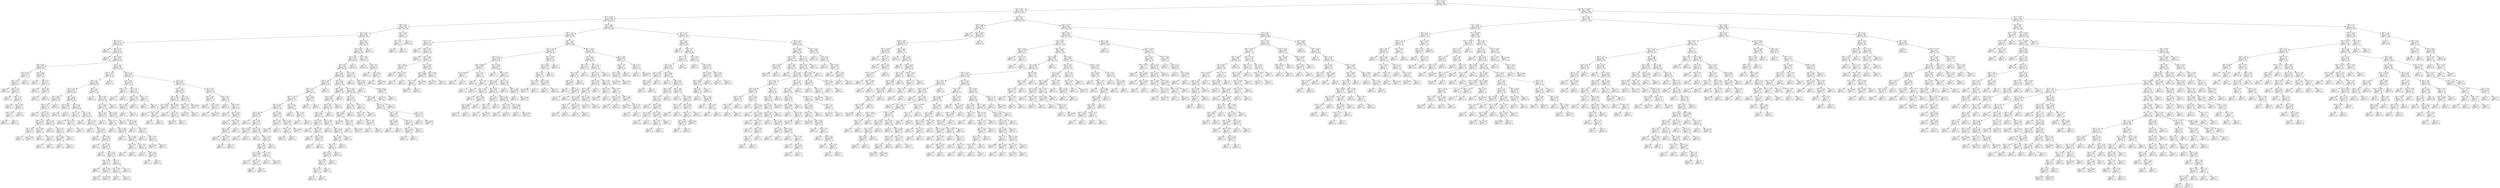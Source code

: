 digraph Tree {
node [shape=box] ;
0 [label="X[1] <= 10.125\ngini = 0.4402\nsamples = 2938\nvalue = [961, 1977]"] ;
1 [label="X[0] <= 10.15\ngini = 0.4999\nsamples = 1332\nvalue = [675, 657]"] ;
0 -> 1 [labeldistance=2.5, labelangle=45, headlabel="True"] ;
2 [label="X[1] <= 9.525\ngini = 0.4925\nsamples = 766\nvalue = [430, 336]"] ;
1 -> 2 ;
3 [label="X[0] <= 9.85\ngini = 0.4534\nsamples = 403\nvalue = [263, 140]"] ;
2 -> 3 ;
4 [label="X[1] <= 9.35\ngini = 0.4593\nsamples = 389\nvalue = [250, 139]"] ;
3 -> 4 ;
5 [label="X[0] <= 0.75\ngini = 0.4271\nsamples = 220\nvalue = [152, 68]"] ;
4 -> 5 ;
6 [label="gini = 0.0\nsamples = 1\nvalue = [0, 1]"] ;
5 -> 6 ;
7 [label="X[0] <= 1.05\ngini = 0.4247\nsamples = 219\nvalue = [152, 67]"] ;
5 -> 7 ;
8 [label="gini = 0.0\nsamples = 7\nvalue = [7, 0]"] ;
7 -> 8 ;
9 [label="X[1] <= 8.85\ngini = 0.4323\nsamples = 212\nvalue = [145, 67]"] ;
7 -> 9 ;
10 [label="X[0] <= 8.45\ngini = 0.2873\nsamples = 23\nvalue = [19, 4]"] ;
9 -> 10 ;
11 [label="X[1] <= 8.75\ngini = 0.2076\nsamples = 17\nvalue = [15, 2]"] ;
10 -> 11 ;
12 [label="X[1] <= 8.55\ngini = 0.375\nsamples = 8\nvalue = [6, 2]"] ;
11 -> 12 ;
13 [label="gini = 0.0\nsamples = 2\nvalue = [2, 0]"] ;
12 -> 13 ;
14 [label="X[0] <= 1.15\ngini = 0.4444\nsamples = 6\nvalue = [4, 2]"] ;
12 -> 14 ;
15 [label="gini = 0.0\nsamples = 1\nvalue = [1, 0]"] ;
14 -> 15 ;
16 [label="X[0] <= 1.25\ngini = 0.48\nsamples = 5\nvalue = [3, 2]"] ;
14 -> 16 ;
17 [label="gini = 0.0\nsamples = 1\nvalue = [0, 1]"] ;
16 -> 17 ;
18 [label="X[1] <= 8.65\ngini = 0.375\nsamples = 4\nvalue = [3, 1]"] ;
16 -> 18 ;
19 [label="X[0] <= 6.25\ngini = 0.5\nsamples = 2\nvalue = [1, 1]"] ;
18 -> 19 ;
20 [label="gini = 0.0\nsamples = 1\nvalue = [0, 1]"] ;
19 -> 20 ;
21 [label="gini = 0.0\nsamples = 1\nvalue = [1, 0]"] ;
19 -> 21 ;
22 [label="gini = 0.0\nsamples = 2\nvalue = [2, 0]"] ;
18 -> 22 ;
23 [label="gini = 0.0\nsamples = 9\nvalue = [9, 0]"] ;
11 -> 23 ;
24 [label="X[0] <= 8.55\ngini = 0.4444\nsamples = 6\nvalue = [4, 2]"] ;
10 -> 24 ;
25 [label="gini = 0.0\nsamples = 1\nvalue = [0, 1]"] ;
24 -> 25 ;
26 [label="X[0] <= 8.7\ngini = 0.32\nsamples = 5\nvalue = [4, 1]"] ;
24 -> 26 ;
27 [label="gini = 0.0\nsamples = 2\nvalue = [2, 0]"] ;
26 -> 27 ;
28 [label="X[0] <= 8.9\ngini = 0.4444\nsamples = 3\nvalue = [2, 1]"] ;
26 -> 28 ;
29 [label="gini = 0.0\nsamples = 1\nvalue = [0, 1]"] ;
28 -> 29 ;
30 [label="gini = 0.0\nsamples = 2\nvalue = [2, 0]"] ;
28 -> 30 ;
31 [label="X[0] <= 7.15\ngini = 0.4444\nsamples = 189\nvalue = [126, 63]"] ;
9 -> 31 ;
32 [label="X[0] <= 7.075\ngini = 0.4721\nsamples = 110\nvalue = [68, 42]"] ;
31 -> 32 ;
33 [label="X[0] <= 4.9\ngini = 0.4664\nsamples = 108\nvalue = [68, 40]"] ;
32 -> 33 ;
34 [label="X[1] <= 9.15\ngini = 0.4471\nsamples = 83\nvalue = [55, 28]"] ;
33 -> 34 ;
35 [label="X[0] <= 4.65\ngini = 0.3995\nsamples = 29\nvalue = [21, 8]"] ;
34 -> 35 ;
36 [label="X[0] <= 1.15\ngini = 0.375\nsamples = 28\nvalue = [21, 7]"] ;
35 -> 36 ;
37 [label="gini = 0.0\nsamples = 5\nvalue = [5, 0]"] ;
36 -> 37 ;
38 [label="X[0] <= 1.55\ngini = 0.4234\nsamples = 23\nvalue = [16, 7]"] ;
36 -> 38 ;
39 [label="X[0] <= 1.25\ngini = 0.4938\nsamples = 9\nvalue = [4, 5]"] ;
38 -> 39 ;
40 [label="X[1] <= 9.0\ngini = 0.375\nsamples = 4\nvalue = [3, 1]"] ;
39 -> 40 ;
41 [label="gini = 0.0\nsamples = 1\nvalue = [1, 0]"] ;
40 -> 41 ;
42 [label="gini = 0.4444\nsamples = 3\nvalue = [2, 1]"] ;
40 -> 42 ;
43 [label="X[1] <= 9.05\ngini = 0.32\nsamples = 5\nvalue = [1, 4]"] ;
39 -> 43 ;
44 [label="gini = 0.0\nsamples = 3\nvalue = [0, 3]"] ;
43 -> 44 ;
45 [label="X[0] <= 1.35\ngini = 0.5\nsamples = 2\nvalue = [1, 1]"] ;
43 -> 45 ;
46 [label="gini = 0.0\nsamples = 1\nvalue = [0, 1]"] ;
45 -> 46 ;
47 [label="gini = 0.0\nsamples = 1\nvalue = [1, 0]"] ;
45 -> 47 ;
48 [label="X[0] <= 2.95\ngini = 0.2449\nsamples = 14\nvalue = [12, 2]"] ;
38 -> 48 ;
49 [label="gini = 0.0\nsamples = 6\nvalue = [6, 0]"] ;
48 -> 49 ;
50 [label="X[0] <= 4.3\ngini = 0.375\nsamples = 8\nvalue = [6, 2]"] ;
48 -> 50 ;
51 [label="X[1] <= 8.95\ngini = 0.4444\nsamples = 3\nvalue = [1, 2]"] ;
50 -> 51 ;
52 [label="gini = 0.0\nsamples = 1\nvalue = [1, 0]"] ;
51 -> 52 ;
53 [label="gini = 0.0\nsamples = 2\nvalue = [0, 2]"] ;
51 -> 53 ;
54 [label="gini = 0.0\nsamples = 5\nvalue = [5, 0]"] ;
50 -> 54 ;
55 [label="gini = 0.0\nsamples = 1\nvalue = [0, 1]"] ;
35 -> 55 ;
56 [label="X[0] <= 1.15\ngini = 0.4664\nsamples = 54\nvalue = [34, 20]"] ;
34 -> 56 ;
57 [label="X[1] <= 9.25\ngini = 0.4959\nsamples = 11\nvalue = [5, 6]"] ;
56 -> 57 ;
58 [label="gini = 0.48\nsamples = 5\nvalue = [2, 3]"] ;
57 -> 58 ;
59 [label="gini = 0.5\nsamples = 6\nvalue = [3, 3]"] ;
57 -> 59 ;
60 [label="X[0] <= 1.45\ngini = 0.4392\nsamples = 43\nvalue = [29, 14]"] ;
56 -> 60 ;
61 [label="X[0] <= 1.35\ngini = 0.18\nsamples = 10\nvalue = [9, 1]"] ;
60 -> 61 ;
62 [label="gini = 0.0\nsamples = 5\nvalue = [5, 0]"] ;
61 -> 62 ;
63 [label="X[1] <= 9.25\ngini = 0.32\nsamples = 5\nvalue = [4, 1]"] ;
61 -> 63 ;
64 [label="gini = 0.5\nsamples = 2\nvalue = [1, 1]"] ;
63 -> 64 ;
65 [label="gini = 0.0\nsamples = 3\nvalue = [3, 0]"] ;
63 -> 65 ;
66 [label="X[0] <= 1.55\ngini = 0.4775\nsamples = 33\nvalue = [20, 13]"] ;
60 -> 66 ;
67 [label="gini = 0.0\nsamples = 2\nvalue = [0, 2]"] ;
66 -> 67 ;
68 [label="X[0] <= 1.725\ngini = 0.4579\nsamples = 31\nvalue = [20, 11]"] ;
66 -> 68 ;
69 [label="gini = 0.0\nsamples = 4\nvalue = [4, 0]"] ;
68 -> 69 ;
70 [label="X[0] <= 2.55\ngini = 0.4829\nsamples = 27\nvalue = [16, 11]"] ;
68 -> 70 ;
71 [label="gini = 0.0\nsamples = 4\nvalue = [0, 4]"] ;
70 -> 71 ;
72 [label="X[0] <= 3.05\ngini = 0.4234\nsamples = 23\nvalue = [16, 7]"] ;
70 -> 72 ;
73 [label="gini = 0.0\nsamples = 5\nvalue = [5, 0]"] ;
72 -> 73 ;
74 [label="X[0] <= 3.35\ngini = 0.4753\nsamples = 18\nvalue = [11, 7]"] ;
72 -> 74 ;
75 [label="gini = 0.0\nsamples = 2\nvalue = [0, 2]"] ;
74 -> 75 ;
76 [label="X[1] <= 9.25\ngini = 0.4297\nsamples = 16\nvalue = [11, 5]"] ;
74 -> 76 ;
77 [label="X[0] <= 3.45\ngini = 0.32\nsamples = 10\nvalue = [8, 2]"] ;
76 -> 77 ;
78 [label="gini = 0.0\nsamples = 1\nvalue = [0, 1]"] ;
77 -> 78 ;
79 [label="X[0] <= 4.65\ngini = 0.1975\nsamples = 9\nvalue = [8, 1]"] ;
77 -> 79 ;
80 [label="gini = 0.0\nsamples = 6\nvalue = [6, 0]"] ;
79 -> 80 ;
81 [label="gini = 0.4444\nsamples = 3\nvalue = [2, 1]"] ;
79 -> 81 ;
82 [label="X[0] <= 4.7\ngini = 0.5\nsamples = 6\nvalue = [3, 3]"] ;
76 -> 82 ;
83 [label="X[0] <= 3.85\ngini = 0.375\nsamples = 4\nvalue = [1, 3]"] ;
82 -> 83 ;
84 [label="gini = 0.0\nsamples = 1\nvalue = [1, 0]"] ;
83 -> 84 ;
85 [label="gini = 0.0\nsamples = 3\nvalue = [0, 3]"] ;
83 -> 85 ;
86 [label="gini = 0.0\nsamples = 2\nvalue = [2, 0]"] ;
82 -> 86 ;
87 [label="X[0] <= 5.2\ngini = 0.4992\nsamples = 25\nvalue = [13, 12]"] ;
33 -> 87 ;
88 [label="gini = 0.0\nsamples = 2\nvalue = [0, 2]"] ;
87 -> 88 ;
89 [label="X[0] <= 6.95\ngini = 0.4915\nsamples = 23\nvalue = [13, 10]"] ;
87 -> 89 ;
90 [label="X[1] <= 9.25\ngini = 0.4989\nsamples = 21\nvalue = [11, 10]"] ;
89 -> 90 ;
91 [label="X[0] <= 5.75\ngini = 0.4861\nsamples = 12\nvalue = [5, 7]"] ;
90 -> 91 ;
92 [label="gini = 0.0\nsamples = 2\nvalue = [0, 2]"] ;
91 -> 92 ;
93 [label="X[0] <= 6.25\ngini = 0.5\nsamples = 10\nvalue = [5, 5]"] ;
91 -> 93 ;
94 [label="gini = 0.0\nsamples = 2\nvalue = [2, 0]"] ;
93 -> 94 ;
95 [label="X[1] <= 8.95\ngini = 0.4688\nsamples = 8\nvalue = [3, 5]"] ;
93 -> 95 ;
96 [label="gini = 0.0\nsamples = 1\nvalue = [1, 0]"] ;
95 -> 96 ;
97 [label="X[1] <= 9.05\ngini = 0.4082\nsamples = 7\nvalue = [2, 5]"] ;
95 -> 97 ;
98 [label="X[0] <= 6.85\ngini = 0.5\nsamples = 2\nvalue = [1, 1]"] ;
97 -> 98 ;
99 [label="gini = 0.0\nsamples = 1\nvalue = [0, 1]"] ;
98 -> 99 ;
100 [label="gini = 0.0\nsamples = 1\nvalue = [1, 0]"] ;
98 -> 100 ;
101 [label="X[1] <= 9.15\ngini = 0.32\nsamples = 5\nvalue = [1, 4]"] ;
97 -> 101 ;
102 [label="gini = 0.0\nsamples = 2\nvalue = [0, 2]"] ;
101 -> 102 ;
103 [label="X[0] <= 6.6\ngini = 0.4444\nsamples = 3\nvalue = [1, 2]"] ;
101 -> 103 ;
104 [label="gini = 0.5\nsamples = 2\nvalue = [1, 1]"] ;
103 -> 104 ;
105 [label="gini = 0.0\nsamples = 1\nvalue = [0, 1]"] ;
103 -> 105 ;
106 [label="X[0] <= 5.45\ngini = 0.4444\nsamples = 9\nvalue = [6, 3]"] ;
90 -> 106 ;
107 [label="gini = 0.0\nsamples = 2\nvalue = [2, 0]"] ;
106 -> 107 ;
108 [label="X[0] <= 6.6\ngini = 0.4898\nsamples = 7\nvalue = [4, 3]"] ;
106 -> 108 ;
109 [label="gini = 0.0\nsamples = 2\nvalue = [0, 2]"] ;
108 -> 109 ;
110 [label="X[0] <= 6.75\ngini = 0.32\nsamples = 5\nvalue = [4, 1]"] ;
108 -> 110 ;
111 [label="gini = 0.0\nsamples = 1\nvalue = [1, 0]"] ;
110 -> 111 ;
112 [label="X[0] <= 6.85\ngini = 0.375\nsamples = 4\nvalue = [3, 1]"] ;
110 -> 112 ;
113 [label="gini = 0.4444\nsamples = 3\nvalue = [2, 1]"] ;
112 -> 113 ;
114 [label="gini = 0.0\nsamples = 1\nvalue = [1, 0]"] ;
112 -> 114 ;
115 [label="gini = 0.0\nsamples = 2\nvalue = [2, 0]"] ;
89 -> 115 ;
116 [label="gini = 0.0\nsamples = 2\nvalue = [0, 2]"] ;
32 -> 116 ;
117 [label="X[0] <= 7.75\ngini = 0.3903\nsamples = 79\nvalue = [58, 21]"] ;
31 -> 117 ;
118 [label="X[1] <= 8.95\ngini = 0.2355\nsamples = 22\nvalue = [19, 3]"] ;
117 -> 118 ;
119 [label="X[0] <= 7.55\ngini = 0.5\nsamples = 2\nvalue = [1, 1]"] ;
118 -> 119 ;
120 [label="gini = 0.0\nsamples = 1\nvalue = [1, 0]"] ;
119 -> 120 ;
121 [label="gini = 0.0\nsamples = 1\nvalue = [0, 1]"] ;
119 -> 121 ;
122 [label="X[1] <= 9.25\ngini = 0.18\nsamples = 20\nvalue = [18, 2]"] ;
118 -> 122 ;
123 [label="X[0] <= 7.35\ngini = 0.1049\nsamples = 18\nvalue = [17, 1]"] ;
122 -> 123 ;
124 [label="X[1] <= 9.05\ngini = 0.2449\nsamples = 7\nvalue = [6, 1]"] ;
123 -> 124 ;
125 [label="gini = 0.5\nsamples = 2\nvalue = [1, 1]"] ;
124 -> 125 ;
126 [label="gini = 0.0\nsamples = 5\nvalue = [5, 0]"] ;
124 -> 126 ;
127 [label="gini = 0.0\nsamples = 11\nvalue = [11, 0]"] ;
123 -> 127 ;
128 [label="X[0] <= 7.55\ngini = 0.5\nsamples = 2\nvalue = [1, 1]"] ;
122 -> 128 ;
129 [label="gini = 0.0\nsamples = 1\nvalue = [0, 1]"] ;
128 -> 129 ;
130 [label="gini = 0.0\nsamples = 1\nvalue = [1, 0]"] ;
128 -> 130 ;
131 [label="X[0] <= 8.4\ngini = 0.4321\nsamples = 57\nvalue = [39, 18]"] ;
117 -> 131 ;
132 [label="X[1] <= 9.15\ngini = 0.4709\nsamples = 29\nvalue = [18, 11]"] ;
131 -> 132 ;
133 [label="X[0] <= 7.85\ngini = 0.4734\nsamples = 13\nvalue = [5, 8]"] ;
132 -> 133 ;
134 [label="X[1] <= 8.95\ngini = 0.4444\nsamples = 6\nvalue = [4, 2]"] ;
133 -> 134 ;
135 [label="gini = 0.0\nsamples = 1\nvalue = [1, 0]"] ;
134 -> 135 ;
136 [label="X[1] <= 9.05\ngini = 0.48\nsamples = 5\nvalue = [3, 2]"] ;
134 -> 136 ;
137 [label="gini = 0.5\nsamples = 4\nvalue = [2, 2]"] ;
136 -> 137 ;
138 [label="gini = 0.0\nsamples = 1\nvalue = [1, 0]"] ;
136 -> 138 ;
139 [label="X[0] <= 8.05\ngini = 0.2449\nsamples = 7\nvalue = [1, 6]"] ;
133 -> 139 ;
140 [label="gini = 0.0\nsamples = 3\nvalue = [0, 3]"] ;
139 -> 140 ;
141 [label="X[1] <= 9.0\ngini = 0.375\nsamples = 4\nvalue = [1, 3]"] ;
139 -> 141 ;
142 [label="gini = 0.4444\nsamples = 3\nvalue = [1, 2]"] ;
141 -> 142 ;
143 [label="gini = 0.0\nsamples = 1\nvalue = [0, 1]"] ;
141 -> 143 ;
144 [label="X[0] <= 8.2\ngini = 0.3047\nsamples = 16\nvalue = [13, 3]"] ;
132 -> 144 ;
145 [label="X[0] <= 7.85\ngini = 0.18\nsamples = 10\nvalue = [9, 1]"] ;
144 -> 145 ;
146 [label="gini = 0.4444\nsamples = 3\nvalue = [2, 1]"] ;
145 -> 146 ;
147 [label="gini = 0.0\nsamples = 7\nvalue = [7, 0]"] ;
145 -> 147 ;
148 [label="gini = 0.4444\nsamples = 6\nvalue = [4, 2]"] ;
144 -> 148 ;
149 [label="X[1] <= 9.15\ngini = 0.375\nsamples = 28\nvalue = [21, 7]"] ;
131 -> 149 ;
150 [label="X[0] <= 9.65\ngini = 0.142\nsamples = 13\nvalue = [12, 1]"] ;
149 -> 150 ;
151 [label="gini = 0.0\nsamples = 9\nvalue = [9, 0]"] ;
150 -> 151 ;
152 [label="X[1] <= 9.05\ngini = 0.375\nsamples = 4\nvalue = [3, 1]"] ;
150 -> 152 ;
153 [label="gini = 0.0\nsamples = 1\nvalue = [1, 0]"] ;
152 -> 153 ;
154 [label="gini = 0.4444\nsamples = 3\nvalue = [2, 1]"] ;
152 -> 154 ;
155 [label="X[0] <= 8.75\ngini = 0.48\nsamples = 15\nvalue = [9, 6]"] ;
149 -> 155 ;
156 [label="gini = 0.0\nsamples = 3\nvalue = [3, 0]"] ;
155 -> 156 ;
157 [label="X[0] <= 8.85\ngini = 0.5\nsamples = 12\nvalue = [6, 6]"] ;
155 -> 157 ;
158 [label="gini = 0.0\nsamples = 3\nvalue = [0, 3]"] ;
157 -> 158 ;
159 [label="X[0] <= 9.075\ngini = 0.4444\nsamples = 9\nvalue = [6, 3]"] ;
157 -> 159 ;
160 [label="gini = 0.0\nsamples = 4\nvalue = [4, 0]"] ;
159 -> 160 ;
161 [label="X[0] <= 9.75\ngini = 0.48\nsamples = 5\nvalue = [2, 3]"] ;
159 -> 161 ;
162 [label="X[1] <= 9.25\ngini = 0.375\nsamples = 4\nvalue = [1, 3]"] ;
161 -> 162 ;
163 [label="gini = 0.0\nsamples = 2\nvalue = [0, 2]"] ;
162 -> 163 ;
164 [label="X[0] <= 9.35\ngini = 0.5\nsamples = 2\nvalue = [1, 1]"] ;
162 -> 164 ;
165 [label="gini = 0.0\nsamples = 1\nvalue = [1, 0]"] ;
164 -> 165 ;
166 [label="gini = 0.0\nsamples = 1\nvalue = [0, 1]"] ;
164 -> 166 ;
167 [label="gini = 0.0\nsamples = 1\nvalue = [1, 0]"] ;
161 -> 167 ;
168 [label="X[0] <= 9.65\ngini = 0.4872\nsamples = 169\nvalue = [98, 71]"] ;
4 -> 168 ;
169 [label="X[0] <= 8.65\ngini = 0.4849\nsamples = 167\nvalue = [98, 69]"] ;
168 -> 169 ;
170 [label="X[0] <= 8.35\ngini = 0.4923\nsamples = 153\nvalue = [86, 67]"] ;
169 -> 170 ;
171 [label="X[0] <= 8.0\ngini = 0.4881\nsamples = 149\nvalue = [86, 63]"] ;
170 -> 171 ;
172 [label="X[0] <= 2.15\ngini = 0.4938\nsamples = 135\nvalue = [75, 60]"] ;
171 -> 172 ;
173 [label="X[0] <= 1.85\ngini = 0.4675\nsamples = 51\nvalue = [32, 19]"] ;
172 -> 173 ;
174 [label="X[0] <= 1.75\ngini = 0.4817\nsamples = 47\nvalue = [28, 19]"] ;
173 -> 174 ;
175 [label="X[0] <= 1.525\ngini = 0.4742\nsamples = 44\nvalue = [27, 17]"] ;
174 -> 175 ;
176 [label="X[0] <= 1.375\ngini = 0.4909\nsamples = 37\nvalue = [21, 16]"] ;
175 -> 176 ;
177 [label="X[0] <= 0.85\ngini = 0.4628\nsamples = 22\nvalue = [14, 8]"] ;
176 -> 177 ;
178 [label="gini = 0.0\nsamples = 1\nvalue = [1, 0]"] ;
177 -> 178 ;
179 [label="X[0] <= 0.95\ngini = 0.4717\nsamples = 21\nvalue = [13, 8]"] ;
177 -> 179 ;
180 [label="X[1] <= 9.45\ngini = 0.4444\nsamples = 3\nvalue = [1, 2]"] ;
179 -> 180 ;
181 [label="gini = 0.0\nsamples = 1\nvalue = [0, 1]"] ;
180 -> 181 ;
182 [label="gini = 0.5\nsamples = 2\nvalue = [1, 1]"] ;
180 -> 182 ;
183 [label="X[0] <= 1.05\ngini = 0.4444\nsamples = 18\nvalue = [12, 6]"] ;
179 -> 183 ;
184 [label="gini = 0.0\nsamples = 3\nvalue = [3, 0]"] ;
183 -> 184 ;
185 [label="X[0] <= 1.325\ngini = 0.48\nsamples = 15\nvalue = [9, 6]"] ;
183 -> 185 ;
186 [label="X[0] <= 1.25\ngini = 0.4898\nsamples = 14\nvalue = [8, 6]"] ;
185 -> 186 ;
187 [label="X[1] <= 9.45\ngini = 0.4688\nsamples = 8\nvalue = [5, 3]"] ;
186 -> 187 ;
188 [label="gini = 0.5\nsamples = 4\nvalue = [2, 2]"] ;
187 -> 188 ;
189 [label="X[0] <= 1.15\ngini = 0.375\nsamples = 4\nvalue = [3, 1]"] ;
187 -> 189 ;
190 [label="gini = 0.5\nsamples = 2\nvalue = [1, 1]"] ;
189 -> 190 ;
191 [label="gini = 0.0\nsamples = 2\nvalue = [2, 0]"] ;
189 -> 191 ;
192 [label="X[1] <= 9.45\ngini = 0.5\nsamples = 6\nvalue = [3, 3]"] ;
186 -> 192 ;
193 [label="gini = 0.0\nsamples = 1\nvalue = [1, 0]"] ;
192 -> 193 ;
194 [label="gini = 0.48\nsamples = 5\nvalue = [2, 3]"] ;
192 -> 194 ;
195 [label="gini = 0.0\nsamples = 1\nvalue = [1, 0]"] ;
185 -> 195 ;
196 [label="X[1] <= 9.45\ngini = 0.4978\nsamples = 15\nvalue = [7, 8]"] ;
176 -> 196 ;
197 [label="X[0] <= 1.45\ngini = 0.4444\nsamples = 6\nvalue = [2, 4]"] ;
196 -> 197 ;
198 [label="gini = 0.375\nsamples = 4\nvalue = [1, 3]"] ;
197 -> 198 ;
199 [label="gini = 0.5\nsamples = 2\nvalue = [1, 1]"] ;
197 -> 199 ;
200 [label="X[0] <= 1.475\ngini = 0.4938\nsamples = 9\nvalue = [5, 4]"] ;
196 -> 200 ;
201 [label="X[0] <= 1.425\ngini = 0.5\nsamples = 6\nvalue = [3, 3]"] ;
200 -> 201 ;
202 [label="gini = 0.48\nsamples = 5\nvalue = [3, 2]"] ;
201 -> 202 ;
203 [label="gini = 0.0\nsamples = 1\nvalue = [0, 1]"] ;
201 -> 203 ;
204 [label="gini = 0.4444\nsamples = 3\nvalue = [2, 1]"] ;
200 -> 204 ;
205 [label="X[1] <= 9.45\ngini = 0.2449\nsamples = 7\nvalue = [6, 1]"] ;
175 -> 205 ;
206 [label="gini = 0.0\nsamples = 3\nvalue = [3, 0]"] ;
205 -> 206 ;
207 [label="X[0] <= 1.65\ngini = 0.375\nsamples = 4\nvalue = [3, 1]"] ;
205 -> 207 ;
208 [label="gini = 0.5\nsamples = 2\nvalue = [1, 1]"] ;
207 -> 208 ;
209 [label="gini = 0.0\nsamples = 2\nvalue = [2, 0]"] ;
207 -> 209 ;
210 [label="X[1] <= 9.45\ngini = 0.4444\nsamples = 3\nvalue = [1, 2]"] ;
174 -> 210 ;
211 [label="gini = 0.5\nsamples = 2\nvalue = [1, 1]"] ;
210 -> 211 ;
212 [label="gini = 0.0\nsamples = 1\nvalue = [0, 1]"] ;
210 -> 212 ;
213 [label="gini = 0.0\nsamples = 4\nvalue = [4, 0]"] ;
173 -> 213 ;
214 [label="X[0] <= 6.15\ngini = 0.4997\nsamples = 84\nvalue = [43, 41]"] ;
172 -> 214 ;
215 [label="X[0] <= 5.65\ngini = 0.4888\nsamples = 40\nvalue = [17, 23]"] ;
214 -> 215 ;
216 [label="X[0] <= 5.25\ngini = 0.4995\nsamples = 33\nvalue = [17, 16]"] ;
215 -> 216 ;
217 [label="X[0] <= 4.95\ngini = 0.4978\nsamples = 30\nvalue = [14, 16]"] ;
216 -> 217 ;
218 [label="X[0] <= 3.15\ngini = 0.4993\nsamples = 27\nvalue = [14, 13]"] ;
217 -> 218 ;
219 [label="X[1] <= 9.45\ngini = 0.42\nsamples = 10\nvalue = [3, 7]"] ;
218 -> 219 ;
220 [label="gini = 0.0\nsamples = 5\nvalue = [0, 5]"] ;
219 -> 220 ;
221 [label="X[0] <= 2.65\ngini = 0.48\nsamples = 5\nvalue = [3, 2]"] ;
219 -> 221 ;
222 [label="gini = 0.0\nsamples = 2\nvalue = [2, 0]"] ;
221 -> 222 ;
223 [label="X[0] <= 2.85\ngini = 0.4444\nsamples = 3\nvalue = [1, 2]"] ;
221 -> 223 ;
224 [label="gini = 0.5\nsamples = 2\nvalue = [1, 1]"] ;
223 -> 224 ;
225 [label="gini = 0.0\nsamples = 1\nvalue = [0, 1]"] ;
223 -> 225 ;
226 [label="X[0] <= 4.05\ngini = 0.4567\nsamples = 17\nvalue = [11, 6]"] ;
218 -> 226 ;
227 [label="gini = 0.0\nsamples = 6\nvalue = [6, 0]"] ;
226 -> 227 ;
228 [label="X[0] <= 4.75\ngini = 0.4959\nsamples = 11\nvalue = [5, 6]"] ;
226 -> 228 ;
229 [label="X[0] <= 4.525\ngini = 0.48\nsamples = 10\nvalue = [4, 6]"] ;
228 -> 229 ;
230 [label="X[0] <= 4.4\ngini = 0.5\nsamples = 8\nvalue = [4, 4]"] ;
229 -> 230 ;
231 [label="X[0] <= 4.25\ngini = 0.4444\nsamples = 6\nvalue = [2, 4]"] ;
230 -> 231 ;
232 [label="X[0] <= 4.15\ngini = 0.48\nsamples = 5\nvalue = [2, 3]"] ;
231 -> 232 ;
233 [label="X[1] <= 9.45\ngini = 0.375\nsamples = 4\nvalue = [1, 3]"] ;
232 -> 233 ;
234 [label="gini = 0.0\nsamples = 3\nvalue = [0, 3]"] ;
233 -> 234 ;
235 [label="gini = 0.0\nsamples = 1\nvalue = [1, 0]"] ;
233 -> 235 ;
236 [label="gini = 0.0\nsamples = 1\nvalue = [1, 0]"] ;
232 -> 236 ;
237 [label="gini = 0.0\nsamples = 1\nvalue = [0, 1]"] ;
231 -> 237 ;
238 [label="gini = 0.0\nsamples = 2\nvalue = [2, 0]"] ;
230 -> 238 ;
239 [label="gini = 0.0\nsamples = 2\nvalue = [0, 2]"] ;
229 -> 239 ;
240 [label="gini = 0.0\nsamples = 1\nvalue = [1, 0]"] ;
228 -> 240 ;
241 [label="gini = 0.0\nsamples = 3\nvalue = [0, 3]"] ;
217 -> 241 ;
242 [label="gini = 0.0\nsamples = 3\nvalue = [3, 0]"] ;
216 -> 242 ;
243 [label="gini = 0.0\nsamples = 7\nvalue = [0, 7]"] ;
215 -> 243 ;
244 [label="X[1] <= 9.45\ngini = 0.4835\nsamples = 44\nvalue = [26, 18]"] ;
214 -> 244 ;
245 [label="X[0] <= 7.3\ngini = 0.4082\nsamples = 21\nvalue = [15, 6]"] ;
244 -> 245 ;
246 [label="X[0] <= 6.7\ngini = 0.2604\nsamples = 13\nvalue = [11, 2]"] ;
245 -> 246 ;
247 [label="X[0] <= 6.35\ngini = 0.4082\nsamples = 7\nvalue = [5, 2]"] ;
246 -> 247 ;
248 [label="gini = 0.4444\nsamples = 3\nvalue = [2, 1]"] ;
247 -> 248 ;
249 [label="X[0] <= 6.55\ngini = 0.375\nsamples = 4\nvalue = [3, 1]"] ;
247 -> 249 ;
250 [label="gini = 0.0\nsamples = 1\nvalue = [1, 0]"] ;
249 -> 250 ;
251 [label="gini = 0.4444\nsamples = 3\nvalue = [2, 1]"] ;
249 -> 251 ;
252 [label="gini = 0.0\nsamples = 6\nvalue = [6, 0]"] ;
246 -> 252 ;
253 [label="X[0] <= 7.75\ngini = 0.5\nsamples = 8\nvalue = [4, 4]"] ;
245 -> 253 ;
254 [label="X[0] <= 7.525\ngini = 0.32\nsamples = 5\nvalue = [1, 4]"] ;
253 -> 254 ;
255 [label="gini = 0.0\nsamples = 2\nvalue = [0, 2]"] ;
254 -> 255 ;
256 [label="X[0] <= 7.65\ngini = 0.4444\nsamples = 3\nvalue = [1, 2]"] ;
254 -> 256 ;
257 [label="gini = 0.0\nsamples = 1\nvalue = [1, 0]"] ;
256 -> 257 ;
258 [label="gini = 0.0\nsamples = 2\nvalue = [0, 2]"] ;
256 -> 258 ;
259 [label="gini = 0.0\nsamples = 3\nvalue = [3, 0]"] ;
253 -> 259 ;
260 [label="X[0] <= 7.85\ngini = 0.4991\nsamples = 23\nvalue = [11, 12]"] ;
244 -> 260 ;
261 [label="X[0] <= 7.45\ngini = 0.495\nsamples = 20\nvalue = [11, 9]"] ;
260 -> 261 ;
262 [label="X[0] <= 7.05\ngini = 0.4628\nsamples = 11\nvalue = [4, 7]"] ;
261 -> 262 ;
263 [label="X[0] <= 6.65\ngini = 0.4444\nsamples = 3\nvalue = [2, 1]"] ;
262 -> 263 ;
264 [label="gini = 0.5\nsamples = 2\nvalue = [1, 1]"] ;
263 -> 264 ;
265 [label="gini = 0.0\nsamples = 1\nvalue = [1, 0]"] ;
263 -> 265 ;
266 [label="X[0] <= 7.3\ngini = 0.375\nsamples = 8\nvalue = [2, 6]"] ;
262 -> 266 ;
267 [label="X[0] <= 7.15\ngini = 0.4082\nsamples = 7\nvalue = [2, 5]"] ;
266 -> 267 ;
268 [label="gini = 0.32\nsamples = 5\nvalue = [1, 4]"] ;
267 -> 268 ;
269 [label="gini = 0.5\nsamples = 2\nvalue = [1, 1]"] ;
267 -> 269 ;
270 [label="gini = 0.0\nsamples = 1\nvalue = [0, 1]"] ;
266 -> 270 ;
271 [label="X[0] <= 7.75\ngini = 0.3457\nsamples = 9\nvalue = [7, 2]"] ;
261 -> 271 ;
272 [label="gini = 0.0\nsamples = 6\nvalue = [6, 0]"] ;
271 -> 272 ;
273 [label="gini = 0.4444\nsamples = 3\nvalue = [1, 2]"] ;
271 -> 273 ;
274 [label="gini = 0.0\nsamples = 3\nvalue = [0, 3]"] ;
260 -> 274 ;
275 [label="X[1] <= 9.45\ngini = 0.3367\nsamples = 14\nvalue = [11, 3]"] ;
171 -> 275 ;
276 [label="gini = 0.0\nsamples = 6\nvalue = [6, 0]"] ;
275 -> 276 ;
277 [label="X[0] <= 8.15\ngini = 0.4688\nsamples = 8\nvalue = [5, 3]"] ;
275 -> 277 ;
278 [label="gini = 0.0\nsamples = 1\nvalue = [1, 0]"] ;
277 -> 278 ;
279 [label="X[0] <= 8.25\ngini = 0.4898\nsamples = 7\nvalue = [4, 3]"] ;
277 -> 279 ;
280 [label="gini = 0.48\nsamples = 5\nvalue = [3, 2]"] ;
279 -> 280 ;
281 [label="gini = 0.5\nsamples = 2\nvalue = [1, 1]"] ;
279 -> 281 ;
282 [label="gini = 0.0\nsamples = 4\nvalue = [0, 4]"] ;
170 -> 282 ;
283 [label="X[0] <= 8.95\ngini = 0.2449\nsamples = 14\nvalue = [12, 2]"] ;
169 -> 283 ;
284 [label="gini = 0.0\nsamples = 6\nvalue = [6, 0]"] ;
283 -> 284 ;
285 [label="X[0] <= 9.1\ngini = 0.375\nsamples = 8\nvalue = [6, 2]"] ;
283 -> 285 ;
286 [label="gini = 0.0\nsamples = 1\nvalue = [0, 1]"] ;
285 -> 286 ;
287 [label="X[0] <= 9.5\ngini = 0.2449\nsamples = 7\nvalue = [6, 1]"] ;
285 -> 287 ;
288 [label="gini = 0.0\nsamples = 4\nvalue = [4, 0]"] ;
287 -> 288 ;
289 [label="gini = 0.4444\nsamples = 3\nvalue = [2, 1]"] ;
287 -> 289 ;
290 [label="gini = 0.0\nsamples = 2\nvalue = [0, 2]"] ;
168 -> 290 ;
291 [label="X[1] <= 9.35\ngini = 0.1327\nsamples = 14\nvalue = [13, 1]"] ;
3 -> 291 ;
292 [label="X[1] <= 9.2\ngini = 0.375\nsamples = 4\nvalue = [3, 1]"] ;
291 -> 292 ;
293 [label="gini = 0.0\nsamples = 3\nvalue = [3, 0]"] ;
292 -> 293 ;
294 [label="gini = 0.0\nsamples = 1\nvalue = [0, 1]"] ;
292 -> 294 ;
295 [label="gini = 0.0\nsamples = 10\nvalue = [10, 0]"] ;
291 -> 295 ;
296 [label="X[0] <= 2.95\ngini = 0.4968\nsamples = 363\nvalue = [167, 196]"] ;
2 -> 296 ;
297 [label="X[0] <= 1.05\ngini = 0.4941\nsamples = 166\nvalue = [92, 74]"] ;
296 -> 297 ;
298 [label="X[1] <= 9.75\ngini = 0.375\nsamples = 24\nvalue = [18, 6]"] ;
297 -> 298 ;
299 [label="gini = 0.0\nsamples = 5\nvalue = [5, 0]"] ;
298 -> 299 ;
300 [label="X[0] <= 0.75\ngini = 0.4321\nsamples = 19\nvalue = [13, 6]"] ;
298 -> 300 ;
301 [label="gini = 0.0\nsamples = 2\nvalue = [2, 0]"] ;
300 -> 301 ;
302 [label="X[0] <= 0.85\ngini = 0.4567\nsamples = 17\nvalue = [11, 6]"] ;
300 -> 302 ;
303 [label="X[1] <= 9.95\ngini = 0.4444\nsamples = 3\nvalue = [1, 2]"] ;
302 -> 303 ;
304 [label="gini = 0.0\nsamples = 1\nvalue = [0, 1]"] ;
303 -> 304 ;
305 [label="X[1] <= 10.05\ngini = 0.5\nsamples = 2\nvalue = [1, 1]"] ;
303 -> 305 ;
306 [label="gini = 0.0\nsamples = 1\nvalue = [1, 0]"] ;
305 -> 306 ;
307 [label="gini = 0.0\nsamples = 1\nvalue = [0, 1]"] ;
305 -> 307 ;
308 [label="X[1] <= 10.05\ngini = 0.4082\nsamples = 14\nvalue = [10, 4]"] ;
302 -> 308 ;
309 [label="X[1] <= 9.95\ngini = 0.4688\nsamples = 8\nvalue = [5, 3]"] ;
308 -> 309 ;
310 [label="X[1] <= 9.85\ngini = 0.32\nsamples = 5\nvalue = [4, 1]"] ;
309 -> 310 ;
311 [label="gini = 0.4444\nsamples = 3\nvalue = [2, 1]"] ;
310 -> 311 ;
312 [label="gini = 0.0\nsamples = 2\nvalue = [2, 0]"] ;
310 -> 312 ;
313 [label="gini = 0.4444\nsamples = 3\nvalue = [1, 2]"] ;
309 -> 313 ;
314 [label="X[0] <= 0.95\ngini = 0.2778\nsamples = 6\nvalue = [5, 1]"] ;
308 -> 314 ;
315 [label="gini = 0.4444\nsamples = 3\nvalue = [2, 1]"] ;
314 -> 315 ;
316 [label="gini = 0.0\nsamples = 3\nvalue = [3, 0]"] ;
314 -> 316 ;
317 [label="X[0] <= 1.55\ngini = 0.4991\nsamples = 142\nvalue = [74, 68]"] ;
297 -> 317 ;
318 [label="X[0] <= 1.45\ngini = 0.4913\nsamples = 76\nvalue = [33, 43]"] ;
317 -> 318 ;
319 [label="X[0] <= 1.15\ngini = 0.4994\nsamples = 58\nvalue = [28, 30]"] ;
318 -> 319 ;
320 [label="X[1] <= 9.6667\ngini = 0.4082\nsamples = 7\nvalue = [2, 5]"] ;
319 -> 320 ;
321 [label="X[1] <= 9.6167\ngini = 0.5\nsamples = 2\nvalue = [1, 1]"] ;
320 -> 321 ;
322 [label="gini = 0.0\nsamples = 1\nvalue = [0, 1]"] ;
321 -> 322 ;
323 [label="gini = 0.0\nsamples = 1\nvalue = [1, 0]"] ;
321 -> 323 ;
324 [label="X[1] <= 9.75\ngini = 0.32\nsamples = 5\nvalue = [1, 4]"] ;
320 -> 324 ;
325 [label="gini = 0.0\nsamples = 3\nvalue = [0, 3]"] ;
324 -> 325 ;
326 [label="X[1] <= 9.9\ngini = 0.5\nsamples = 2\nvalue = [1, 1]"] ;
324 -> 326 ;
327 [label="gini = 0.0\nsamples = 1\nvalue = [1, 0]"] ;
326 -> 327 ;
328 [label="gini = 0.0\nsamples = 1\nvalue = [0, 1]"] ;
326 -> 328 ;
329 [label="X[1] <= 9.575\ngini = 0.4998\nsamples = 51\nvalue = [26, 25]"] ;
319 -> 329 ;
330 [label="gini = 0.0\nsamples = 1\nvalue = [1, 0]"] ;
329 -> 330 ;
331 [label="X[1] <= 10.05\ngini = 0.5\nsamples = 50\nvalue = [25, 25]"] ;
329 -> 331 ;
332 [label="X[0] <= 1.25\ngini = 0.4967\nsamples = 37\nvalue = [17, 20]"] ;
331 -> 332 ;
333 [label="X[1] <= 9.75\ngini = 0.3967\nsamples = 11\nvalue = [3, 8]"] ;
332 -> 333 ;
334 [label="gini = 0.0\nsamples = 2\nvalue = [0, 2]"] ;
333 -> 334 ;
335 [label="X[1] <= 9.95\ngini = 0.4444\nsamples = 9\nvalue = [3, 6]"] ;
333 -> 335 ;
336 [label="X[1] <= 9.85\ngini = 0.4688\nsamples = 8\nvalue = [3, 5]"] ;
335 -> 336 ;
337 [label="gini = 0.375\nsamples = 4\nvalue = [1, 3]"] ;
336 -> 337 ;
338 [label="gini = 0.5\nsamples = 4\nvalue = [2, 2]"] ;
336 -> 338 ;
339 [label="gini = 0.0\nsamples = 1\nvalue = [0, 1]"] ;
335 -> 339 ;
340 [label="X[1] <= 9.85\ngini = 0.497\nsamples = 26\nvalue = [14, 12]"] ;
332 -> 340 ;
341 [label="X[1] <= 9.7\ngini = 0.4082\nsamples = 7\nvalue = [5, 2]"] ;
340 -> 341 ;
342 [label="X[0] <= 1.35\ngini = 0.48\nsamples = 5\nvalue = [3, 2]"] ;
341 -> 342 ;
343 [label="gini = 0.5\nsamples = 2\nvalue = [1, 1]"] ;
342 -> 343 ;
344 [label="gini = 0.4444\nsamples = 3\nvalue = [2, 1]"] ;
342 -> 344 ;
345 [label="gini = 0.0\nsamples = 2\nvalue = [2, 0]"] ;
341 -> 345 ;
346 [label="X[0] <= 1.35\ngini = 0.4986\nsamples = 19\nvalue = [9, 10]"] ;
340 -> 346 ;
347 [label="X[1] <= 9.95\ngini = 0.48\nsamples = 10\nvalue = [4, 6]"] ;
346 -> 347 ;
348 [label="gini = 0.5\nsamples = 6\nvalue = [3, 3]"] ;
347 -> 348 ;
349 [label="gini = 0.375\nsamples = 4\nvalue = [1, 3]"] ;
347 -> 349 ;
350 [label="X[1] <= 9.95\ngini = 0.4938\nsamples = 9\nvalue = [5, 4]"] ;
346 -> 350 ;
351 [label="gini = 0.5\nsamples = 2\nvalue = [1, 1]"] ;
350 -> 351 ;
352 [label="gini = 0.4898\nsamples = 7\nvalue = [4, 3]"] ;
350 -> 352 ;
353 [label="X[0] <= 1.25\ngini = 0.4734\nsamples = 13\nvalue = [8, 5]"] ;
331 -> 353 ;
354 [label="gini = 0.0\nsamples = 5\nvalue = [5, 0]"] ;
353 -> 354 ;
355 [label="X[0] <= 1.35\ngini = 0.4688\nsamples = 8\nvalue = [3, 5]"] ;
353 -> 355 ;
356 [label="gini = 0.5\nsamples = 2\nvalue = [1, 1]"] ;
355 -> 356 ;
357 [label="gini = 0.4444\nsamples = 6\nvalue = [2, 4]"] ;
355 -> 357 ;
358 [label="X[1] <= 10.05\ngini = 0.4012\nsamples = 18\nvalue = [5, 13]"] ;
318 -> 358 ;
359 [label="X[1] <= 9.95\ngini = 0.4444\nsamples = 15\nvalue = [5, 10]"] ;
358 -> 359 ;
360 [label="X[1] <= 9.75\ngini = 0.355\nsamples = 13\nvalue = [3, 10]"] ;
359 -> 360 ;
361 [label="X[1] <= 9.65\ngini = 0.48\nsamples = 5\nvalue = [2, 3]"] ;
360 -> 361 ;
362 [label="gini = 0.4444\nsamples = 3\nvalue = [1, 2]"] ;
361 -> 362 ;
363 [label="gini = 0.5\nsamples = 2\nvalue = [1, 1]"] ;
361 -> 363 ;
364 [label="X[1] <= 9.85\ngini = 0.2188\nsamples = 8\nvalue = [1, 7]"] ;
360 -> 364 ;
365 [label="gini = 0.32\nsamples = 5\nvalue = [1, 4]"] ;
364 -> 365 ;
366 [label="gini = 0.0\nsamples = 3\nvalue = [0, 3]"] ;
364 -> 366 ;
367 [label="gini = 0.0\nsamples = 2\nvalue = [2, 0]"] ;
359 -> 367 ;
368 [label="gini = 0.0\nsamples = 3\nvalue = [0, 3]"] ;
358 -> 368 ;
369 [label="X[1] <= 10.05\ngini = 0.4706\nsamples = 66\nvalue = [41, 25]"] ;
317 -> 369 ;
370 [label="X[1] <= 9.75\ngini = 0.4444\nsamples = 54\nvalue = [36, 18]"] ;
369 -> 370 ;
371 [label="X[0] <= 2.2\ngini = 0.497\nsamples = 13\nvalue = [6, 7]"] ;
370 -> 371 ;
372 [label="X[1] <= 9.65\ngini = 0.48\nsamples = 10\nvalue = [6, 4]"] ;
371 -> 372 ;
373 [label="X[0] <= 1.7\ngini = 0.4898\nsamples = 7\nvalue = [3, 4]"] ;
372 -> 373 ;
374 [label="gini = 0.5\nsamples = 4\nvalue = [2, 2]"] ;
373 -> 374 ;
375 [label="X[0] <= 1.9\ngini = 0.4444\nsamples = 3\nvalue = [1, 2]"] ;
373 -> 375 ;
376 [label="gini = 0.0\nsamples = 1\nvalue = [0, 1]"] ;
375 -> 376 ;
377 [label="gini = 0.5\nsamples = 2\nvalue = [1, 1]"] ;
375 -> 377 ;
378 [label="gini = 0.0\nsamples = 3\nvalue = [3, 0]"] ;
372 -> 378 ;
379 [label="gini = 0.0\nsamples = 3\nvalue = [0, 3]"] ;
371 -> 379 ;
380 [label="X[0] <= 2.7\ngini = 0.3926\nsamples = 41\nvalue = [30, 11]"] ;
370 -> 380 ;
381 [label="X[0] <= 2.15\ngini = 0.4114\nsamples = 38\nvalue = [27, 11]"] ;
380 -> 381 ;
382 [label="X[0] <= 1.95\ngini = 0.3403\nsamples = 23\nvalue = [18, 5]"] ;
381 -> 382 ;
383 [label="X[1] <= 9.95\ngini = 0.4297\nsamples = 16\nvalue = [11, 5]"] ;
382 -> 383 ;
384 [label="X[1] <= 9.85\ngini = 0.4938\nsamples = 9\nvalue = [5, 4]"] ;
383 -> 384 ;
385 [label="X[0] <= 1.7\ngini = 0.5\nsamples = 6\nvalue = [3, 3]"] ;
384 -> 385 ;
386 [label="gini = 0.48\nsamples = 5\nvalue = [3, 2]"] ;
385 -> 386 ;
387 [label="gini = 0.0\nsamples = 1\nvalue = [0, 1]"] ;
385 -> 387 ;
388 [label="X[0] <= 1.85\ngini = 0.4444\nsamples = 3\nvalue = [2, 1]"] ;
384 -> 388 ;
389 [label="gini = 0.0\nsamples = 1\nvalue = [1, 0]"] ;
388 -> 389 ;
390 [label="gini = 0.5\nsamples = 2\nvalue = [1, 1]"] ;
388 -> 390 ;
391 [label="X[0] <= 1.65\ngini = 0.2449\nsamples = 7\nvalue = [6, 1]"] ;
383 -> 391 ;
392 [label="gini = 0.375\nsamples = 4\nvalue = [3, 1]"] ;
391 -> 392 ;
393 [label="gini = 0.0\nsamples = 3\nvalue = [3, 0]"] ;
391 -> 393 ;
394 [label="gini = 0.0\nsamples = 7\nvalue = [7, 0]"] ;
382 -> 394 ;
395 [label="X[1] <= 9.85\ngini = 0.48\nsamples = 15\nvalue = [9, 6]"] ;
381 -> 395 ;
396 [label="X[0] <= 2.35\ngini = 0.32\nsamples = 5\nvalue = [4, 1]"] ;
395 -> 396 ;
397 [label="gini = 0.4444\nsamples = 3\nvalue = [2, 1]"] ;
396 -> 397 ;
398 [label="gini = 0.0\nsamples = 2\nvalue = [2, 0]"] ;
396 -> 398 ;
399 [label="X[1] <= 9.95\ngini = 0.5\nsamples = 10\nvalue = [5, 5]"] ;
395 -> 399 ;
400 [label="X[0] <= 2.275\ngini = 0.4444\nsamples = 3\nvalue = [1, 2]"] ;
399 -> 400 ;
401 [label="gini = 0.0\nsamples = 1\nvalue = [1, 0]"] ;
400 -> 401 ;
402 [label="gini = 0.0\nsamples = 2\nvalue = [0, 2]"] ;
400 -> 402 ;
403 [label="X[0] <= 2.25\ngini = 0.4898\nsamples = 7\nvalue = [4, 3]"] ;
399 -> 403 ;
404 [label="gini = 0.4444\nsamples = 3\nvalue = [1, 2]"] ;
403 -> 404 ;
405 [label="X[0] <= 2.45\ngini = 0.375\nsamples = 4\nvalue = [3, 1]"] ;
403 -> 405 ;
406 [label="gini = 0.0\nsamples = 2\nvalue = [2, 0]"] ;
405 -> 406 ;
407 [label="gini = 0.5\nsamples = 2\nvalue = [1, 1]"] ;
405 -> 407 ;
408 [label="gini = 0.0\nsamples = 3\nvalue = [3, 0]"] ;
380 -> 408 ;
409 [label="X[0] <= 2.05\ngini = 0.4861\nsamples = 12\nvalue = [5, 7]"] ;
369 -> 409 ;
410 [label="X[0] <= 1.85\ngini = 0.5\nsamples = 8\nvalue = [4, 4]"] ;
409 -> 410 ;
411 [label="X[0] <= 1.65\ngini = 0.4444\nsamples = 6\nvalue = [2, 4]"] ;
410 -> 411 ;
412 [label="gini = 0.4444\nsamples = 3\nvalue = [1, 2]"] ;
411 -> 412 ;
413 [label="gini = 0.4444\nsamples = 3\nvalue = [1, 2]"] ;
411 -> 413 ;
414 [label="gini = 0.0\nsamples = 2\nvalue = [2, 0]"] ;
410 -> 414 ;
415 [label="X[0] <= 2.2\ngini = 0.375\nsamples = 4\nvalue = [1, 3]"] ;
409 -> 415 ;
416 [label="gini = 0.0\nsamples = 1\nvalue = [0, 1]"] ;
415 -> 416 ;
417 [label="gini = 0.4444\nsamples = 3\nvalue = [1, 2]"] ;
415 -> 417 ;
418 [label="X[1] <= 9.75\ngini = 0.4715\nsamples = 197\nvalue = [75, 122]"] ;
296 -> 418 ;
419 [label="X[0] <= 4.25\ngini = 0.4978\nsamples = 60\nvalue = [32, 28]"] ;
418 -> 419 ;
420 [label="gini = 0.0\nsamples = 4\nvalue = [4, 0]"] ;
419 -> 420 ;
421 [label="X[0] <= 7.75\ngini = 0.5\nsamples = 56\nvalue = [28, 28]"] ;
419 -> 421 ;
422 [label="X[0] <= 7.55\ngini = 0.4753\nsamples = 36\nvalue = [14, 22]"] ;
421 -> 422 ;
423 [label="X[0] <= 5.0\ngini = 0.4885\nsamples = 33\nvalue = [14, 19]"] ;
422 -> 423 ;
424 [label="X[0] <= 4.55\ngini = 0.2778\nsamples = 6\nvalue = [1, 5]"] ;
423 -> 424 ;
425 [label="X[0] <= 4.45\ngini = 0.4444\nsamples = 3\nvalue = [1, 2]"] ;
424 -> 425 ;
426 [label="gini = 0.0\nsamples = 2\nvalue = [0, 2]"] ;
425 -> 426 ;
427 [label="gini = 0.0\nsamples = 1\nvalue = [1, 0]"] ;
425 -> 427 ;
428 [label="gini = 0.0\nsamples = 3\nvalue = [0, 3]"] ;
424 -> 428 ;
429 [label="X[0] <= 5.25\ngini = 0.4993\nsamples = 27\nvalue = [13, 14]"] ;
423 -> 429 ;
430 [label="gini = 0.0\nsamples = 2\nvalue = [2, 0]"] ;
429 -> 430 ;
431 [label="X[0] <= 6.6\ngini = 0.4928\nsamples = 25\nvalue = [11, 14]"] ;
429 -> 431 ;
432 [label="X[0] <= 6.35\ngini = 0.426\nsamples = 13\nvalue = [4, 9]"] ;
431 -> 432 ;
433 [label="X[0] <= 5.35\ngini = 0.48\nsamples = 10\nvalue = [4, 6]"] ;
432 -> 433 ;
434 [label="gini = 0.0\nsamples = 1\nvalue = [0, 1]"] ;
433 -> 434 ;
435 [label="X[0] <= 5.45\ngini = 0.4938\nsamples = 9\nvalue = [4, 5]"] ;
433 -> 435 ;
436 [label="X[1] <= 9.65\ngini = 0.4444\nsamples = 3\nvalue = [2, 1]"] ;
435 -> 436 ;
437 [label="gini = 0.0\nsamples = 2\nvalue = [2, 0]"] ;
436 -> 437 ;
438 [label="gini = 0.0\nsamples = 1\nvalue = [0, 1]"] ;
436 -> 438 ;
439 [label="X[1] <= 9.65\ngini = 0.4444\nsamples = 6\nvalue = [2, 4]"] ;
435 -> 439 ;
440 [label="X[0] <= 6.25\ngini = 0.32\nsamples = 5\nvalue = [1, 4]"] ;
439 -> 440 ;
441 [label="gini = 0.0\nsamples = 3\nvalue = [0, 3]"] ;
440 -> 441 ;
442 [label="gini = 0.5\nsamples = 2\nvalue = [1, 1]"] ;
440 -> 442 ;
443 [label="gini = 0.0\nsamples = 1\nvalue = [1, 0]"] ;
439 -> 443 ;
444 [label="gini = 0.0\nsamples = 3\nvalue = [0, 3]"] ;
432 -> 444 ;
445 [label="X[0] <= 6.85\ngini = 0.4861\nsamples = 12\nvalue = [7, 5]"] ;
431 -> 445 ;
446 [label="gini = 0.0\nsamples = 1\nvalue = [1, 0]"] ;
445 -> 446 ;
447 [label="X[1] <= 9.65\ngini = 0.4959\nsamples = 11\nvalue = [6, 5]"] ;
445 -> 447 ;
448 [label="X[0] <= 7.45\ngini = 0.375\nsamples = 4\nvalue = [3, 1]"] ;
447 -> 448 ;
449 [label="gini = 0.5\nsamples = 2\nvalue = [1, 1]"] ;
448 -> 449 ;
450 [label="gini = 0.0\nsamples = 2\nvalue = [2, 0]"] ;
448 -> 450 ;
451 [label="X[0] <= 7.35\ngini = 0.4898\nsamples = 7\nvalue = [3, 4]"] ;
447 -> 451 ;
452 [label="X[0] <= 7.15\ngini = 0.5\nsamples = 6\nvalue = [3, 3]"] ;
451 -> 452 ;
453 [label="X[0] <= 7.05\ngini = 0.4444\nsamples = 3\nvalue = [1, 2]"] ;
452 -> 453 ;
454 [label="gini = 0.5\nsamples = 2\nvalue = [1, 1]"] ;
453 -> 454 ;
455 [label="gini = 0.0\nsamples = 1\nvalue = [0, 1]"] ;
453 -> 455 ;
456 [label="gini = 0.4444\nsamples = 3\nvalue = [2, 1]"] ;
452 -> 456 ;
457 [label="gini = 0.0\nsamples = 1\nvalue = [0, 1]"] ;
451 -> 457 ;
458 [label="gini = 0.0\nsamples = 3\nvalue = [0, 3]"] ;
422 -> 458 ;
459 [label="X[1] <= 9.575\ngini = 0.42\nsamples = 20\nvalue = [14, 6]"] ;
421 -> 459 ;
460 [label="gini = 0.0\nsamples = 1\nvalue = [0, 1]"] ;
459 -> 460 ;
461 [label="X[0] <= 9.45\ngini = 0.3878\nsamples = 19\nvalue = [14, 5]"] ;
459 -> 461 ;
462 [label="X[0] <= 8.525\ngini = 0.3047\nsamples = 16\nvalue = [13, 3]"] ;
461 -> 462 ;
463 [label="X[0] <= 8.425\ngini = 0.3967\nsamples = 11\nvalue = [8, 3]"] ;
462 -> 463 ;
464 [label="X[0] <= 8.1\ngini = 0.32\nsamples = 10\nvalue = [8, 2]"] ;
463 -> 464 ;
465 [label="gini = 0.0\nsamples = 4\nvalue = [4, 0]"] ;
464 -> 465 ;
466 [label="X[1] <= 9.65\ngini = 0.4444\nsamples = 6\nvalue = [4, 2]"] ;
464 -> 466 ;
467 [label="gini = 0.0\nsamples = 1\nvalue = [0, 1]"] ;
466 -> 467 ;
468 [label="X[0] <= 8.25\ngini = 0.32\nsamples = 5\nvalue = [4, 1]"] ;
466 -> 468 ;
469 [label="gini = 0.5\nsamples = 2\nvalue = [1, 1]"] ;
468 -> 469 ;
470 [label="gini = 0.0\nsamples = 3\nvalue = [3, 0]"] ;
468 -> 470 ;
471 [label="gini = 0.0\nsamples = 1\nvalue = [0, 1]"] ;
463 -> 471 ;
472 [label="gini = 0.0\nsamples = 5\nvalue = [5, 0]"] ;
462 -> 472 ;
473 [label="X[0] <= 9.95\ngini = 0.4444\nsamples = 3\nvalue = [1, 2]"] ;
461 -> 473 ;
474 [label="gini = 0.0\nsamples = 2\nvalue = [0, 2]"] ;
473 -> 474 ;
475 [label="gini = 0.0\nsamples = 1\nvalue = [1, 0]"] ;
473 -> 475 ;
476 [label="X[0] <= 7.85\ngini = 0.4307\nsamples = 137\nvalue = [43, 94]"] ;
418 -> 476 ;
477 [label="X[1] <= 10.05\ngini = 0.4694\nsamples = 101\nvalue = [38, 63]"] ;
476 -> 477 ;
478 [label="X[0] <= 4.05\ngini = 0.4918\nsamples = 78\nvalue = [34, 44]"] ;
477 -> 478 ;
479 [label="X[0] <= 3.25\ngini = 0.2188\nsamples = 8\nvalue = [1, 7]"] ;
478 -> 479 ;
480 [label="gini = 0.4444\nsamples = 3\nvalue = [1, 2]"] ;
479 -> 480 ;
481 [label="gini = 0.0\nsamples = 5\nvalue = [0, 5]"] ;
479 -> 481 ;
482 [label="X[0] <= 4.65\ngini = 0.4984\nsamples = 70\nvalue = [33, 37]"] ;
478 -> 482 ;
483 [label="gini = 0.0\nsamples = 2\nvalue = [2, 0]"] ;
482 -> 483 ;
484 [label="X[1] <= 9.95\ngini = 0.4961\nsamples = 68\nvalue = [31, 37]"] ;
482 -> 484 ;
485 [label="X[1] <= 9.85\ngini = 0.4704\nsamples = 37\nvalue = [14, 23]"] ;
484 -> 485 ;
486 [label="X[0] <= 5.85\ngini = 0.4983\nsamples = 17\nvalue = [8, 9]"] ;
485 -> 486 ;
487 [label="X[0] <= 5.05\ngini = 0.2778\nsamples = 6\nvalue = [1, 5]"] ;
486 -> 487 ;
488 [label="X[0] <= 4.925\ngini = 0.5\nsamples = 2\nvalue = [1, 1]"] ;
487 -> 488 ;
489 [label="gini = 0.0\nsamples = 1\nvalue = [0, 1]"] ;
488 -> 489 ;
490 [label="gini = 0.0\nsamples = 1\nvalue = [1, 0]"] ;
488 -> 490 ;
491 [label="gini = 0.0\nsamples = 4\nvalue = [0, 4]"] ;
487 -> 491 ;
492 [label="X[0] <= 5.95\ngini = 0.4628\nsamples = 11\nvalue = [7, 4]"] ;
486 -> 492 ;
493 [label="gini = 0.0\nsamples = 2\nvalue = [2, 0]"] ;
492 -> 493 ;
494 [label="X[0] <= 6.15\ngini = 0.4938\nsamples = 9\nvalue = [5, 4]"] ;
492 -> 494 ;
495 [label="gini = 0.0\nsamples = 1\nvalue = [0, 1]"] ;
494 -> 495 ;
496 [label="X[0] <= 6.55\ngini = 0.4688\nsamples = 8\nvalue = [5, 3]"] ;
494 -> 496 ;
497 [label="gini = 0.0\nsamples = 2\nvalue = [2, 0]"] ;
496 -> 497 ;
498 [label="X[0] <= 6.95\ngini = 0.5\nsamples = 6\nvalue = [3, 3]"] ;
496 -> 498 ;
499 [label="gini = 0.0\nsamples = 1\nvalue = [0, 1]"] ;
498 -> 499 ;
500 [label="X[0] <= 7.45\ngini = 0.48\nsamples = 5\nvalue = [3, 2]"] ;
498 -> 500 ;
501 [label="X[0] <= 7.3\ngini = 0.5\nsamples = 4\nvalue = [2, 2]"] ;
500 -> 501 ;
502 [label="gini = 0.5\nsamples = 2\nvalue = [1, 1]"] ;
501 -> 502 ;
503 [label="gini = 0.5\nsamples = 2\nvalue = [1, 1]"] ;
501 -> 503 ;
504 [label="gini = 0.0\nsamples = 1\nvalue = [1, 0]"] ;
500 -> 504 ;
505 [label="X[0] <= 6.75\ngini = 0.42\nsamples = 20\nvalue = [6, 14]"] ;
485 -> 505 ;
506 [label="X[0] <= 6.65\ngini = 0.48\nsamples = 15\nvalue = [6, 9]"] ;
505 -> 506 ;
507 [label="X[0] <= 6.55\ngini = 0.4444\nsamples = 12\nvalue = [4, 8]"] ;
506 -> 507 ;
508 [label="X[0] <= 4.75\ngini = 0.48\nsamples = 10\nvalue = [4, 6]"] ;
507 -> 508 ;
509 [label="gini = 0.0\nsamples = 1\nvalue = [0, 1]"] ;
508 -> 509 ;
510 [label="X[0] <= 5.25\ngini = 0.4938\nsamples = 9\nvalue = [4, 5]"] ;
508 -> 510 ;
511 [label="X[0] <= 4.9\ngini = 0.4444\nsamples = 3\nvalue = [2, 1]"] ;
510 -> 511 ;
512 [label="gini = 0.5\nsamples = 2\nvalue = [1, 1]"] ;
511 -> 512 ;
513 [label="gini = 0.0\nsamples = 1\nvalue = [1, 0]"] ;
511 -> 513 ;
514 [label="X[0] <= 5.75\ngini = 0.4444\nsamples = 6\nvalue = [2, 4]"] ;
510 -> 514 ;
515 [label="gini = 0.0\nsamples = 2\nvalue = [0, 2]"] ;
514 -> 515 ;
516 [label="X[0] <= 5.95\ngini = 0.5\nsamples = 4\nvalue = [2, 2]"] ;
514 -> 516 ;
517 [label="gini = 0.0\nsamples = 1\nvalue = [1, 0]"] ;
516 -> 517 ;
518 [label="X[0] <= 6.3\ngini = 0.4444\nsamples = 3\nvalue = [1, 2]"] ;
516 -> 518 ;
519 [label="gini = 0.0\nsamples = 1\nvalue = [0, 1]"] ;
518 -> 519 ;
520 [label="gini = 0.5\nsamples = 2\nvalue = [1, 1]"] ;
518 -> 520 ;
521 [label="gini = 0.0\nsamples = 2\nvalue = [0, 2]"] ;
507 -> 521 ;
522 [label="gini = 0.4444\nsamples = 3\nvalue = [2, 1]"] ;
506 -> 522 ;
523 [label="gini = 0.0\nsamples = 5\nvalue = [0, 5]"] ;
505 -> 523 ;
524 [label="X[0] <= 7.75\ngini = 0.4953\nsamples = 31\nvalue = [17, 14]"] ;
484 -> 524 ;
525 [label="X[0] <= 6.2\ngini = 0.4911\nsamples = 30\nvalue = [17, 13]"] ;
524 -> 525 ;
526 [label="X[0] <= 5.2\ngini = 0.4444\nsamples = 12\nvalue = [8, 4]"] ;
525 -> 526 ;
527 [label="X[0] <= 4.85\ngini = 0.4898\nsamples = 7\nvalue = [3, 4]"] ;
526 -> 527 ;
528 [label="gini = 0.5\nsamples = 2\nvalue = [1, 1]"] ;
527 -> 528 ;
529 [label="X[0] <= 4.95\ngini = 0.48\nsamples = 5\nvalue = [2, 3]"] ;
527 -> 529 ;
530 [label="gini = 0.4444\nsamples = 3\nvalue = [1, 2]"] ;
529 -> 530 ;
531 [label="gini = 0.5\nsamples = 2\nvalue = [1, 1]"] ;
529 -> 531 ;
532 [label="gini = 0.0\nsamples = 5\nvalue = [5, 0]"] ;
526 -> 532 ;
533 [label="X[0] <= 7.45\ngini = 0.5\nsamples = 18\nvalue = [9, 9]"] ;
525 -> 533 ;
534 [label="X[0] <= 7.15\ngini = 0.4898\nsamples = 14\nvalue = [6, 8]"] ;
533 -> 534 ;
535 [label="X[0] <= 6.35\ngini = 0.5\nsamples = 12\nvalue = [6, 6]"] ;
534 -> 535 ;
536 [label="gini = 0.4444\nsamples = 6\nvalue = [2, 4]"] ;
535 -> 536 ;
537 [label="X[0] <= 6.65\ngini = 0.4444\nsamples = 6\nvalue = [4, 2]"] ;
535 -> 537 ;
538 [label="gini = 0.0\nsamples = 2\nvalue = [2, 0]"] ;
537 -> 538 ;
539 [label="X[0] <= 6.75\ngini = 0.5\nsamples = 4\nvalue = [2, 2]"] ;
537 -> 539 ;
540 [label="gini = 0.0\nsamples = 1\nvalue = [0, 1]"] ;
539 -> 540 ;
541 [label="X[0] <= 6.85\ngini = 0.4444\nsamples = 3\nvalue = [2, 1]"] ;
539 -> 541 ;
542 [label="gini = 0.0\nsamples = 1\nvalue = [1, 0]"] ;
541 -> 542 ;
543 [label="X[0] <= 6.95\ngini = 0.5\nsamples = 2\nvalue = [1, 1]"] ;
541 -> 543 ;
544 [label="gini = 0.0\nsamples = 1\nvalue = [0, 1]"] ;
543 -> 544 ;
545 [label="gini = 0.0\nsamples = 1\nvalue = [1, 0]"] ;
543 -> 545 ;
546 [label="gini = 0.0\nsamples = 2\nvalue = [0, 2]"] ;
534 -> 546 ;
547 [label="X[0] <= 7.6\ngini = 0.375\nsamples = 4\nvalue = [3, 1]"] ;
533 -> 547 ;
548 [label="gini = 0.4444\nsamples = 3\nvalue = [2, 1]"] ;
547 -> 548 ;
549 [label="gini = 0.0\nsamples = 1\nvalue = [1, 0]"] ;
547 -> 549 ;
550 [label="gini = 0.0\nsamples = 1\nvalue = [0, 1]"] ;
524 -> 550 ;
551 [label="X[0] <= 7.7\ngini = 0.2873\nsamples = 23\nvalue = [4, 19]"] ;
477 -> 551 ;
552 [label="X[0] <= 6.05\ngini = 0.2355\nsamples = 22\nvalue = [3, 19]"] ;
551 -> 552 ;
553 [label="X[0] <= 5.45\ngini = 0.3967\nsamples = 11\nvalue = [3, 8]"] ;
552 -> 553 ;
554 [label="X[0] <= 4.3\ngini = 0.2188\nsamples = 8\nvalue = [1, 7]"] ;
553 -> 554 ;
555 [label="gini = 0.0\nsamples = 4\nvalue = [0, 4]"] ;
554 -> 555 ;
556 [label="X[0] <= 5.15\ngini = 0.375\nsamples = 4\nvalue = [1, 3]"] ;
554 -> 556 ;
557 [label="gini = 0.4444\nsamples = 3\nvalue = [1, 2]"] ;
556 -> 557 ;
558 [label="gini = 0.0\nsamples = 1\nvalue = [0, 1]"] ;
556 -> 558 ;
559 [label="X[0] <= 5.8\ngini = 0.4444\nsamples = 3\nvalue = [2, 1]"] ;
553 -> 559 ;
560 [label="gini = 0.5\nsamples = 2\nvalue = [1, 1]"] ;
559 -> 560 ;
561 [label="gini = 0.0\nsamples = 1\nvalue = [1, 0]"] ;
559 -> 561 ;
562 [label="gini = 0.0\nsamples = 11\nvalue = [0, 11]"] ;
552 -> 562 ;
563 [label="gini = 0.0\nsamples = 1\nvalue = [1, 0]"] ;
551 -> 563 ;
564 [label="X[0] <= 9.25\ngini = 0.2392\nsamples = 36\nvalue = [5, 31]"] ;
476 -> 564 ;
565 [label="gini = 0.0\nsamples = 20\nvalue = [0, 20]"] ;
564 -> 565 ;
566 [label="X[0] <= 9.6\ngini = 0.4297\nsamples = 16\nvalue = [5, 11]"] ;
564 -> 566 ;
567 [label="gini = 0.0\nsamples = 4\nvalue = [4, 0]"] ;
566 -> 567 ;
568 [label="X[0] <= 9.95\ngini = 0.1528\nsamples = 12\nvalue = [1, 11]"] ;
566 -> 568 ;
569 [label="gini = 0.0\nsamples = 9\nvalue = [0, 9]"] ;
568 -> 569 ;
570 [label="X[0] <= 10.05\ngini = 0.4444\nsamples = 3\nvalue = [1, 2]"] ;
568 -> 570 ;
571 [label="gini = 0.0\nsamples = 1\nvalue = [1, 0]"] ;
570 -> 571 ;
572 [label="gini = 0.0\nsamples = 2\nvalue = [0, 2]"] ;
570 -> 572 ;
573 [label="X[1] <= 8.75\ngini = 0.491\nsamples = 566\nvalue = [245, 321]"] ;
1 -> 573 ;
574 [label="X[0] <= 10.95\ngini = 0.455\nsamples = 60\nvalue = [39, 21]"] ;
573 -> 574 ;
575 [label="gini = 0.0\nsamples = 10\nvalue = [10, 0]"] ;
574 -> 575 ;
576 [label="X[0] <= 18.075\ngini = 0.4872\nsamples = 50\nvalue = [29, 21]"] ;
574 -> 576 ;
577 [label="X[0] <= 12.95\ngini = 0.4997\nsamples = 41\nvalue = [20, 21]"] ;
576 -> 577 ;
578 [label="X[0] <= 11.05\ngini = 0.4082\nsamples = 14\nvalue = [10, 4]"] ;
577 -> 578 ;
579 [label="gini = 0.5\nsamples = 4\nvalue = [2, 2]"] ;
578 -> 579 ;
580 [label="X[0] <= 11.5\ngini = 0.32\nsamples = 10\nvalue = [8, 2]"] ;
578 -> 580 ;
581 [label="gini = 0.0\nsamples = 3\nvalue = [3, 0]"] ;
580 -> 581 ;
582 [label="X[0] <= 12.3\ngini = 0.4082\nsamples = 7\nvalue = [5, 2]"] ;
580 -> 582 ;
583 [label="X[0] <= 11.875\ngini = 0.48\nsamples = 5\nvalue = [3, 2]"] ;
582 -> 583 ;
584 [label="gini = 0.5\nsamples = 2\nvalue = [1, 1]"] ;
583 -> 584 ;
585 [label="X[0] <= 12.025\ngini = 0.4444\nsamples = 3\nvalue = [2, 1]"] ;
583 -> 585 ;
586 [label="gini = 0.0\nsamples = 1\nvalue = [1, 0]"] ;
585 -> 586 ;
587 [label="gini = 0.5\nsamples = 2\nvalue = [1, 1]"] ;
585 -> 587 ;
588 [label="gini = 0.0\nsamples = 2\nvalue = [2, 0]"] ;
582 -> 588 ;
589 [label="X[0] <= 13.4\ngini = 0.4664\nsamples = 27\nvalue = [10, 17]"] ;
577 -> 589 ;
590 [label="gini = 0.0\nsamples = 3\nvalue = [0, 3]"] ;
589 -> 590 ;
591 [label="X[0] <= 13.65\ngini = 0.4861\nsamples = 24\nvalue = [10, 14]"] ;
589 -> 591 ;
592 [label="gini = 0.0\nsamples = 2\nvalue = [2, 0]"] ;
591 -> 592 ;
593 [label="X[0] <= 15.75\ngini = 0.4628\nsamples = 22\nvalue = [8, 14]"] ;
591 -> 593 ;
594 [label="X[0] <= 15.2\ngini = 0.4152\nsamples = 17\nvalue = [5, 12]"] ;
593 -> 594 ;
595 [label="X[0] <= 14.8\ngini = 0.4959\nsamples = 11\nvalue = [5, 6]"] ;
594 -> 595 ;
596 [label="X[0] <= 14.475\ngini = 0.4444\nsamples = 9\nvalue = [3, 6]"] ;
595 -> 596 ;
597 [label="X[0] <= 14.175\ngini = 0.5\nsamples = 6\nvalue = [3, 3]"] ;
596 -> 597 ;
598 [label="X[0] <= 13.85\ngini = 0.375\nsamples = 4\nvalue = [1, 3]"] ;
597 -> 598 ;
599 [label="gini = 0.4444\nsamples = 3\nvalue = [1, 2]"] ;
598 -> 599 ;
600 [label="gini = 0.0\nsamples = 1\nvalue = [0, 1]"] ;
598 -> 600 ;
601 [label="gini = 0.0\nsamples = 2\nvalue = [2, 0]"] ;
597 -> 601 ;
602 [label="gini = 0.0\nsamples = 3\nvalue = [0, 3]"] ;
596 -> 602 ;
603 [label="gini = 0.0\nsamples = 2\nvalue = [2, 0]"] ;
595 -> 603 ;
604 [label="gini = 0.0\nsamples = 6\nvalue = [0, 6]"] ;
594 -> 604 ;
605 [label="X[0] <= 17.975\ngini = 0.48\nsamples = 5\nvalue = [3, 2]"] ;
593 -> 605 ;
606 [label="X[0] <= 17.2\ngini = 0.375\nsamples = 4\nvalue = [3, 1]"] ;
605 -> 606 ;
607 [label="X[0] <= 16.3\ngini = 0.5\nsamples = 2\nvalue = [1, 1]"] ;
606 -> 607 ;
608 [label="gini = 0.0\nsamples = 1\nvalue = [1, 0]"] ;
607 -> 608 ;
609 [label="gini = 0.0\nsamples = 1\nvalue = [0, 1]"] ;
607 -> 609 ;
610 [label="gini = 0.0\nsamples = 2\nvalue = [2, 0]"] ;
606 -> 610 ;
611 [label="gini = 0.0\nsamples = 1\nvalue = [0, 1]"] ;
605 -> 611 ;
612 [label="gini = 0.0\nsamples = 9\nvalue = [9, 0]"] ;
576 -> 612 ;
613 [label="X[0] <= 14.775\ngini = 0.4827\nsamples = 506\nvalue = [206, 300]"] ;
573 -> 613 ;
614 [label="X[0] <= 13.75\ngini = 0.4645\nsamples = 338\nvalue = [124, 214]"] ;
613 -> 614 ;
615 [label="X[1] <= 8.85\ngini = 0.4907\nsamples = 257\nvalue = [111, 146]"] ;
614 -> 615 ;
616 [label="X[0] <= 13.25\ngini = 0.1244\nsamples = 15\nvalue = [14, 1]"] ;
615 -> 616 ;
617 [label="gini = 0.0\nsamples = 13\nvalue = [13, 0]"] ;
616 -> 617 ;
618 [label="X[0] <= 13.5\ngini = 0.5\nsamples = 2\nvalue = [1, 1]"] ;
616 -> 618 ;
619 [label="gini = 0.0\nsamples = 1\nvalue = [0, 1]"] ;
618 -> 619 ;
620 [label="gini = 0.0\nsamples = 1\nvalue = [1, 0]"] ;
618 -> 620 ;
621 [label="X[0] <= 12.875\ngini = 0.4803\nsamples = 242\nvalue = [97, 145]"] ;
615 -> 621 ;
622 [label="X[1] <= 10.05\ngini = 0.4506\nsamples = 175\nvalue = [60, 115]"] ;
621 -> 622 ;
623 [label="X[1] <= 9.85\ngini = 0.4431\nsamples = 172\nvalue = [57, 115]"] ;
622 -> 623 ;
624 [label="X[0] <= 11.25\ngini = 0.4631\nsamples = 151\nvalue = [55, 96]"] ;
623 -> 624 ;
625 [label="X[1] <= 9.75\ngini = 0.3935\nsamples = 52\nvalue = [14, 38]"] ;
624 -> 625 ;
626 [label="X[0] <= 10.25\ngini = 0.4234\nsamples = 46\nvalue = [14, 32]"] ;
625 -> 626 ;
627 [label="gini = 0.0\nsamples = 4\nvalue = [0, 4]"] ;
626 -> 627 ;
628 [label="X[1] <= 8.95\ngini = 0.4444\nsamples = 42\nvalue = [14, 28]"] ;
626 -> 628 ;
629 [label="gini = 0.0\nsamples = 4\nvalue = [0, 4]"] ;
628 -> 629 ;
630 [label="X[1] <= 9.05\ngini = 0.4654\nsamples = 38\nvalue = [14, 24]"] ;
628 -> 630 ;
631 [label="X[0] <= 10.65\ngini = 0.375\nsamples = 4\nvalue = [3, 1]"] ;
630 -> 631 ;
632 [label="X[0] <= 10.5\ngini = 0.5\nsamples = 2\nvalue = [1, 1]"] ;
631 -> 632 ;
633 [label="gini = 0.0\nsamples = 1\nvalue = [1, 0]"] ;
632 -> 633 ;
634 [label="gini = 0.0\nsamples = 1\nvalue = [0, 1]"] ;
632 -> 634 ;
635 [label="gini = 0.0\nsamples = 2\nvalue = [2, 0]"] ;
631 -> 635 ;
636 [label="X[0] <= 10.65\ngini = 0.4377\nsamples = 34\nvalue = [11, 23]"] ;
630 -> 636 ;
637 [label="X[1] <= 9.45\ngini = 0.4898\nsamples = 14\nvalue = [6, 8]"] ;
636 -> 637 ;
638 [label="X[1] <= 9.15\ngini = 0.375\nsamples = 8\nvalue = [6, 2]"] ;
637 -> 638 ;
639 [label="X[0] <= 10.5\ngini = 0.4444\nsamples = 3\nvalue = [1, 2]"] ;
638 -> 639 ;
640 [label="gini = 0.0\nsamples = 2\nvalue = [0, 2]"] ;
639 -> 640 ;
641 [label="gini = 0.0\nsamples = 1\nvalue = [1, 0]"] ;
639 -> 641 ;
642 [label="gini = 0.0\nsamples = 5\nvalue = [5, 0]"] ;
638 -> 642 ;
643 [label="gini = 0.0\nsamples = 6\nvalue = [0, 6]"] ;
637 -> 643 ;
644 [label="X[1] <= 9.45\ngini = 0.375\nsamples = 20\nvalue = [5, 15]"] ;
636 -> 644 ;
645 [label="gini = 0.0\nsamples = 8\nvalue = [0, 8]"] ;
644 -> 645 ;
646 [label="X[0] <= 10.95\ngini = 0.4861\nsamples = 12\nvalue = [5, 7]"] ;
644 -> 646 ;
647 [label="X[0] <= 10.8\ngini = 0.375\nsamples = 8\nvalue = [2, 6]"] ;
646 -> 647 ;
648 [label="X[1] <= 9.6\ngini = 0.4444\nsamples = 6\nvalue = [2, 4]"] ;
647 -> 648 ;
649 [label="gini = 0.4444\nsamples = 3\nvalue = [1, 2]"] ;
648 -> 649 ;
650 [label="gini = 0.4444\nsamples = 3\nvalue = [1, 2]"] ;
648 -> 650 ;
651 [label="gini = 0.0\nsamples = 2\nvalue = [0, 2]"] ;
647 -> 651 ;
652 [label="X[0] <= 11.15\ngini = 0.375\nsamples = 4\nvalue = [3, 1]"] ;
646 -> 652 ;
653 [label="gini = 0.0\nsamples = 3\nvalue = [3, 0]"] ;
652 -> 653 ;
654 [label="gini = 0.0\nsamples = 1\nvalue = [0, 1]"] ;
652 -> 654 ;
655 [label="gini = 0.0\nsamples = 6\nvalue = [0, 6]"] ;
625 -> 655 ;
656 [label="X[0] <= 12.15\ngini = 0.4853\nsamples = 99\nvalue = [41, 58]"] ;
624 -> 656 ;
657 [label="X[1] <= 9.55\ngini = 0.5\nsamples = 54\nvalue = [27, 27]"] ;
656 -> 657 ;
658 [label="X[1] <= 8.95\ngini = 0.4898\nsamples = 42\nvalue = [24, 18]"] ;
657 -> 658 ;
659 [label="X[0] <= 11.85\ngini = 0.42\nsamples = 10\nvalue = [3, 7]"] ;
658 -> 659 ;
660 [label="X[0] <= 11.7\ngini = 0.5\nsamples = 6\nvalue = [3, 3]"] ;
659 -> 660 ;
661 [label="gini = 0.0\nsamples = 1\nvalue = [1, 0]"] ;
660 -> 661 ;
662 [label="gini = 0.48\nsamples = 5\nvalue = [2, 3]"] ;
660 -> 662 ;
663 [label="gini = 0.0\nsamples = 4\nvalue = [0, 4]"] ;
659 -> 663 ;
664 [label="X[0] <= 12.05\ngini = 0.4512\nsamples = 32\nvalue = [21, 11]"] ;
658 -> 664 ;
665 [label="X[1] <= 9.35\ngini = 0.4829\nsamples = 27\nvalue = [16, 11]"] ;
664 -> 665 ;
666 [label="X[0] <= 11.95\ngini = 0.3599\nsamples = 17\nvalue = [13, 4]"] ;
665 -> 666 ;
667 [label="gini = 0.0\nsamples = 12\nvalue = [12, 0]"] ;
666 -> 667 ;
668 [label="X[1] <= 9.25\ngini = 0.32\nsamples = 5\nvalue = [1, 4]"] ;
666 -> 668 ;
669 [label="gini = 0.0\nsamples = 3\nvalue = [0, 3]"] ;
668 -> 669 ;
670 [label="gini = 0.5\nsamples = 2\nvalue = [1, 1]"] ;
668 -> 670 ;
671 [label="X[0] <= 11.35\ngini = 0.42\nsamples = 10\nvalue = [3, 7]"] ;
665 -> 671 ;
672 [label="gini = 0.0\nsamples = 3\nvalue = [0, 3]"] ;
671 -> 672 ;
673 [label="X[0] <= 11.55\ngini = 0.4898\nsamples = 7\nvalue = [3, 4]"] ;
671 -> 673 ;
674 [label="gini = 0.0\nsamples = 2\nvalue = [2, 0]"] ;
673 -> 674 ;
675 [label="X[1] <= 9.45\ngini = 0.32\nsamples = 5\nvalue = [1, 4]"] ;
673 -> 675 ;
676 [label="gini = 0.0\nsamples = 2\nvalue = [0, 2]"] ;
675 -> 676 ;
677 [label="X[0] <= 11.675\ngini = 0.4444\nsamples = 3\nvalue = [1, 2]"] ;
675 -> 677 ;
678 [label="gini = 0.5\nsamples = 2\nvalue = [1, 1]"] ;
677 -> 678 ;
679 [label="gini = 0.0\nsamples = 1\nvalue = [0, 1]"] ;
677 -> 679 ;
680 [label="gini = 0.0\nsamples = 5\nvalue = [5, 0]"] ;
664 -> 680 ;
681 [label="X[0] <= 11.45\ngini = 0.375\nsamples = 12\nvalue = [3, 9]"] ;
657 -> 681 ;
682 [label="gini = 0.0\nsamples = 3\nvalue = [0, 3]"] ;
681 -> 682 ;
683 [label="X[0] <= 11.975\ngini = 0.4444\nsamples = 9\nvalue = [3, 6]"] ;
681 -> 683 ;
684 [label="X[0] <= 11.925\ngini = 0.4688\nsamples = 8\nvalue = [3, 5]"] ;
683 -> 684 ;
685 [label="X[0] <= 11.85\ngini = 0.4082\nsamples = 7\nvalue = [2, 5]"] ;
684 -> 685 ;
686 [label="X[1] <= 9.65\ngini = 0.48\nsamples = 5\nvalue = [2, 3]"] ;
685 -> 686 ;
687 [label="gini = 0.0\nsamples = 1\nvalue = [1, 0]"] ;
686 -> 687 ;
688 [label="X[0] <= 11.7\ngini = 0.375\nsamples = 4\nvalue = [1, 3]"] ;
686 -> 688 ;
689 [label="gini = 0.0\nsamples = 2\nvalue = [0, 2]"] ;
688 -> 689 ;
690 [label="X[1] <= 9.75\ngini = 0.5\nsamples = 2\nvalue = [1, 1]"] ;
688 -> 690 ;
691 [label="gini = 0.0\nsamples = 1\nvalue = [0, 1]"] ;
690 -> 691 ;
692 [label="gini = 0.0\nsamples = 1\nvalue = [1, 0]"] ;
690 -> 692 ;
693 [label="gini = 0.0\nsamples = 2\nvalue = [0, 2]"] ;
685 -> 693 ;
694 [label="gini = 0.0\nsamples = 1\nvalue = [1, 0]"] ;
684 -> 694 ;
695 [label="gini = 0.0\nsamples = 1\nvalue = [0, 1]"] ;
683 -> 695 ;
696 [label="X[1] <= 9.65\ngini = 0.4286\nsamples = 45\nvalue = [14, 31]"] ;
656 -> 696 ;
697 [label="X[1] <= 9.35\ngini = 0.355\nsamples = 39\nvalue = [9, 30]"] ;
696 -> 697 ;
698 [label="X[1] <= 8.95\ngini = 0.2268\nsamples = 23\nvalue = [3, 20]"] ;
697 -> 698 ;
699 [label="X[0] <= 12.6\ngini = 0.5\nsamples = 2\nvalue = [1, 1]"] ;
698 -> 699 ;
700 [label="gini = 0.0\nsamples = 1\nvalue = [0, 1]"] ;
699 -> 700 ;
701 [label="gini = 0.0\nsamples = 1\nvalue = [1, 0]"] ;
699 -> 701 ;
702 [label="X[0] <= 12.65\ngini = 0.1723\nsamples = 21\nvalue = [2, 19]"] ;
698 -> 702 ;
703 [label="X[0] <= 12.55\ngini = 0.32\nsamples = 10\nvalue = [2, 8]"] ;
702 -> 703 ;
704 [label="X[0] <= 12.35\ngini = 0.2188\nsamples = 8\nvalue = [1, 7]"] ;
703 -> 704 ;
705 [label="X[1] <= 9.15\ngini = 0.375\nsamples = 4\nvalue = [1, 3]"] ;
704 -> 705 ;
706 [label="X[0] <= 12.25\ngini = 0.5\nsamples = 2\nvalue = [1, 1]"] ;
705 -> 706 ;
707 [label="gini = 0.0\nsamples = 1\nvalue = [0, 1]"] ;
706 -> 707 ;
708 [label="gini = 0.0\nsamples = 1\nvalue = [1, 0]"] ;
706 -> 708 ;
709 [label="gini = 0.0\nsamples = 2\nvalue = [0, 2]"] ;
705 -> 709 ;
710 [label="gini = 0.0\nsamples = 4\nvalue = [0, 4]"] ;
704 -> 710 ;
711 [label="gini = 0.5\nsamples = 2\nvalue = [1, 1]"] ;
703 -> 711 ;
712 [label="gini = 0.0\nsamples = 11\nvalue = [0, 11]"] ;
702 -> 712 ;
713 [label="X[0] <= 12.65\ngini = 0.4688\nsamples = 16\nvalue = [6, 10]"] ;
697 -> 713 ;
714 [label="X[0] <= 12.55\ngini = 0.4898\nsamples = 14\nvalue = [6, 8]"] ;
713 -> 714 ;
715 [label="X[1] <= 9.55\ngini = 0.4734\nsamples = 13\nvalue = [5, 8]"] ;
714 -> 715 ;
716 [label="X[1] <= 9.45\ngini = 0.4861\nsamples = 12\nvalue = [5, 7]"] ;
715 -> 716 ;
717 [label="X[0] <= 12.3\ngini = 0.5\nsamples = 6\nvalue = [3, 3]"] ;
716 -> 717 ;
718 [label="gini = 0.4444\nsamples = 3\nvalue = [1, 2]"] ;
717 -> 718 ;
719 [label="X[0] <= 12.45\ngini = 0.4444\nsamples = 3\nvalue = [2, 1]"] ;
717 -> 719 ;
720 [label="gini = 0.0\nsamples = 1\nvalue = [1, 0]"] ;
719 -> 720 ;
721 [label="gini = 0.5\nsamples = 2\nvalue = [1, 1]"] ;
719 -> 721 ;
722 [label="X[0] <= 12.45\ngini = 0.4444\nsamples = 6\nvalue = [2, 4]"] ;
716 -> 722 ;
723 [label="X[0] <= 12.35\ngini = 0.48\nsamples = 5\nvalue = [2, 3]"] ;
722 -> 723 ;
724 [label="gini = 0.4444\nsamples = 3\nvalue = [1, 2]"] ;
723 -> 724 ;
725 [label="gini = 0.5\nsamples = 2\nvalue = [1, 1]"] ;
723 -> 725 ;
726 [label="gini = 0.0\nsamples = 1\nvalue = [0, 1]"] ;
722 -> 726 ;
727 [label="gini = 0.0\nsamples = 1\nvalue = [0, 1]"] ;
715 -> 727 ;
728 [label="gini = 0.0\nsamples = 1\nvalue = [1, 0]"] ;
714 -> 728 ;
729 [label="gini = 0.0\nsamples = 2\nvalue = [0, 2]"] ;
713 -> 729 ;
730 [label="X[0] <= 12.75\ngini = 0.2778\nsamples = 6\nvalue = [5, 1]"] ;
696 -> 730 ;
731 [label="gini = 0.0\nsamples = 3\nvalue = [3, 0]"] ;
730 -> 731 ;
732 [label="gini = 0.4444\nsamples = 3\nvalue = [2, 1]"] ;
730 -> 732 ;
733 [label="X[0] <= 10.95\ngini = 0.1723\nsamples = 21\nvalue = [2, 19]"] ;
623 -> 733 ;
734 [label="X[0] <= 10.85\ngini = 0.4082\nsamples = 7\nvalue = [2, 5]"] ;
733 -> 734 ;
735 [label="X[0] <= 10.3\ngini = 0.2778\nsamples = 6\nvalue = [1, 5]"] ;
734 -> 735 ;
736 [label="gini = 0.0\nsamples = 2\nvalue = [0, 2]"] ;
735 -> 736 ;
737 [label="X[0] <= 10.55\ngini = 0.375\nsamples = 4\nvalue = [1, 3]"] ;
735 -> 737 ;
738 [label="gini = 0.5\nsamples = 2\nvalue = [1, 1]"] ;
737 -> 738 ;
739 [label="gini = 0.0\nsamples = 2\nvalue = [0, 2]"] ;
737 -> 739 ;
740 [label="gini = 0.0\nsamples = 1\nvalue = [1, 0]"] ;
734 -> 740 ;
741 [label="gini = 0.0\nsamples = 14\nvalue = [0, 14]"] ;
733 -> 741 ;
742 [label="gini = 0.0\nsamples = 3\nvalue = [3, 0]"] ;
622 -> 742 ;
743 [label="X[1] <= 9.45\ngini = 0.4945\nsamples = 67\nvalue = [37, 30]"] ;
621 -> 743 ;
744 [label="X[0] <= 13.25\ngini = 0.4395\nsamples = 46\nvalue = [31, 15]"] ;
743 -> 744 ;
745 [label="X[1] <= 9.15\ngini = 0.4953\nsamples = 31\nvalue = [17, 14]"] ;
744 -> 745 ;
746 [label="X[0] <= 13.05\ngini = 0.4898\nsamples = 21\nvalue = [9, 12]"] ;
745 -> 746 ;
747 [label="X[1] <= 9.05\ngini = 0.4444\nsamples = 9\nvalue = [6, 3]"] ;
746 -> 747 ;
748 [label="gini = 0.0\nsamples = 4\nvalue = [4, 0]"] ;
747 -> 748 ;
749 [label="X[0] <= 12.95\ngini = 0.48\nsamples = 5\nvalue = [2, 3]"] ;
747 -> 749 ;
750 [label="gini = 0.375\nsamples = 4\nvalue = [1, 3]"] ;
749 -> 750 ;
751 [label="gini = 0.0\nsamples = 1\nvalue = [1, 0]"] ;
749 -> 751 ;
752 [label="X[1] <= 9.05\ngini = 0.375\nsamples = 12\nvalue = [3, 9]"] ;
746 -> 752 ;
753 [label="X[1] <= 8.95\ngini = 0.4688\nsamples = 8\nvalue = [3, 5]"] ;
752 -> 753 ;
754 [label="gini = 0.0\nsamples = 3\nvalue = [0, 3]"] ;
753 -> 754 ;
755 [label="X[0] <= 13.15\ngini = 0.48\nsamples = 5\nvalue = [3, 2]"] ;
753 -> 755 ;
756 [label="gini = 0.0\nsamples = 2\nvalue = [2, 0]"] ;
755 -> 756 ;
757 [label="gini = 0.4444\nsamples = 3\nvalue = [1, 2]"] ;
755 -> 757 ;
758 [label="gini = 0.0\nsamples = 4\nvalue = [0, 4]"] ;
752 -> 758 ;
759 [label="X[0] <= 12.95\ngini = 0.32\nsamples = 10\nvalue = [8, 2]"] ;
745 -> 759 ;
760 [label="gini = 0.0\nsamples = 4\nvalue = [4, 0]"] ;
759 -> 760 ;
761 [label="X[0] <= 13.05\ngini = 0.4444\nsamples = 6\nvalue = [4, 2]"] ;
759 -> 761 ;
762 [label="gini = 0.0\nsamples = 2\nvalue = [0, 2]"] ;
761 -> 762 ;
763 [label="gini = 0.0\nsamples = 4\nvalue = [4, 0]"] ;
761 -> 763 ;
764 [label="X[1] <= 9.05\ngini = 0.1244\nsamples = 15\nvalue = [14, 1]"] ;
744 -> 764 ;
765 [label="X[0] <= 13.55\ngini = 0.375\nsamples = 4\nvalue = [3, 1]"] ;
764 -> 765 ;
766 [label="gini = 0.0\nsamples = 1\nvalue = [1, 0]"] ;
765 -> 766 ;
767 [label="gini = 0.4444\nsamples = 3\nvalue = [2, 1]"] ;
765 -> 767 ;
768 [label="gini = 0.0\nsamples = 11\nvalue = [11, 0]"] ;
764 -> 768 ;
769 [label="X[0] <= 13.35\ngini = 0.4082\nsamples = 21\nvalue = [6, 15]"] ;
743 -> 769 ;
770 [label="X[1] <= 9.55\ngini = 0.4861\nsamples = 12\nvalue = [5, 7]"] ;
769 -> 770 ;
771 [label="gini = 0.0\nsamples = 2\nvalue = [2, 0]"] ;
770 -> 771 ;
772 [label="X[0] <= 13.05\ngini = 0.42\nsamples = 10\nvalue = [3, 7]"] ;
770 -> 772 ;
773 [label="gini = 0.0\nsamples = 3\nvalue = [0, 3]"] ;
772 -> 773 ;
774 [label="X[1] <= 9.85\ngini = 0.4898\nsamples = 7\nvalue = [3, 4]"] ;
772 -> 774 ;
775 [label="X[0] <= 13.25\ngini = 0.4444\nsamples = 6\nvalue = [2, 4]"] ;
774 -> 775 ;
776 [label="X[1] <= 9.65\ngini = 0.48\nsamples = 5\nvalue = [2, 3]"] ;
775 -> 776 ;
777 [label="X[0] <= 13.15\ngini = 0.4444\nsamples = 3\nvalue = [1, 2]"] ;
776 -> 777 ;
778 [label="gini = 0.0\nsamples = 1\nvalue = [0, 1]"] ;
777 -> 778 ;
779 [label="gini = 0.5\nsamples = 2\nvalue = [1, 1]"] ;
777 -> 779 ;
780 [label="X[0] <= 13.15\ngini = 0.5\nsamples = 2\nvalue = [1, 1]"] ;
776 -> 780 ;
781 [label="gini = 0.0\nsamples = 1\nvalue = [1, 0]"] ;
780 -> 781 ;
782 [label="gini = 0.0\nsamples = 1\nvalue = [0, 1]"] ;
780 -> 782 ;
783 [label="gini = 0.0\nsamples = 1\nvalue = [0, 1]"] ;
775 -> 783 ;
784 [label="gini = 0.0\nsamples = 1\nvalue = [1, 0]"] ;
774 -> 784 ;
785 [label="X[1] <= 9.7\ngini = 0.1975\nsamples = 9\nvalue = [1, 8]"] ;
769 -> 785 ;
786 [label="gini = 0.0\nsamples = 6\nvalue = [0, 6]"] ;
785 -> 786 ;
787 [label="X[1] <= 9.85\ngini = 0.4444\nsamples = 3\nvalue = [1, 2]"] ;
785 -> 787 ;
788 [label="gini = 0.0\nsamples = 1\nvalue = [1, 0]"] ;
787 -> 788 ;
789 [label="gini = 0.0\nsamples = 2\nvalue = [0, 2]"] ;
787 -> 789 ;
790 [label="X[1] <= 9.05\ngini = 0.2695\nsamples = 81\nvalue = [13, 68]"] ;
614 -> 790 ;
791 [label="gini = 0.0\nsamples = 37\nvalue = [0, 37]"] ;
790 -> 791 ;
792 [label="X[0] <= 14.575\ngini = 0.4163\nsamples = 44\nvalue = [13, 31]"] ;
790 -> 792 ;
793 [label="X[1] <= 9.15\ngini = 0.3682\nsamples = 37\nvalue = [9, 28]"] ;
792 -> 793 ;
794 [label="X[0] <= 14.375\ngini = 0.5\nsamples = 10\nvalue = [5, 5]"] ;
793 -> 794 ;
795 [label="gini = 0.0\nsamples = 3\nvalue = [3, 0]"] ;
794 -> 795 ;
796 [label="X[0] <= 14.45\ngini = 0.4082\nsamples = 7\nvalue = [2, 5]"] ;
794 -> 796 ;
797 [label="gini = 0.0\nsamples = 4\nvalue = [0, 4]"] ;
796 -> 797 ;
798 [label="X[0] <= 14.525\ngini = 0.4444\nsamples = 3\nvalue = [2, 1]"] ;
796 -> 798 ;
799 [label="gini = 0.0\nsamples = 2\nvalue = [2, 0]"] ;
798 -> 799 ;
800 [label="gini = 0.0\nsamples = 1\nvalue = [0, 1]"] ;
798 -> 800 ;
801 [label="X[0] <= 14.35\ngini = 0.2524\nsamples = 27\nvalue = [4, 23]"] ;
793 -> 801 ;
802 [label="X[0] <= 14.15\ngini = 0.3457\nsamples = 18\nvalue = [4, 14]"] ;
801 -> 802 ;
803 [label="X[0] <= 13.95\ngini = 0.1653\nsamples = 11\nvalue = [1, 10]"] ;
802 -> 803 ;
804 [label="gini = 0.0\nsamples = 5\nvalue = [0, 5]"] ;
803 -> 804 ;
805 [label="X[1] <= 9.75\ngini = 0.2778\nsamples = 6\nvalue = [1, 5]"] ;
803 -> 805 ;
806 [label="gini = 0.0\nsamples = 3\nvalue = [0, 3]"] ;
805 -> 806 ;
807 [label="gini = 0.4444\nsamples = 3\nvalue = [1, 2]"] ;
805 -> 807 ;
808 [label="X[1] <= 9.5\ngini = 0.4898\nsamples = 7\nvalue = [3, 4]"] ;
802 -> 808 ;
809 [label="X[0] <= 14.25\ngini = 0.5\nsamples = 6\nvalue = [3, 3]"] ;
808 -> 809 ;
810 [label="gini = 0.0\nsamples = 1\nvalue = [1, 0]"] ;
809 -> 810 ;
811 [label="gini = 0.48\nsamples = 5\nvalue = [2, 3]"] ;
809 -> 811 ;
812 [label="gini = 0.0\nsamples = 1\nvalue = [0, 1]"] ;
808 -> 812 ;
813 [label="gini = 0.0\nsamples = 9\nvalue = [0, 9]"] ;
801 -> 813 ;
814 [label="X[1] <= 9.15\ngini = 0.4898\nsamples = 7\nvalue = [4, 3]"] ;
792 -> 814 ;
815 [label="gini = 0.0\nsamples = 1\nvalue = [0, 1]"] ;
814 -> 815 ;
816 [label="X[1] <= 9.3\ngini = 0.4444\nsamples = 6\nvalue = [4, 2]"] ;
814 -> 816 ;
817 [label="gini = 0.0\nsamples = 3\nvalue = [3, 0]"] ;
816 -> 817 ;
818 [label="X[1] <= 9.45\ngini = 0.4444\nsamples = 3\nvalue = [1, 2]"] ;
816 -> 818 ;
819 [label="gini = 0.0\nsamples = 2\nvalue = [0, 2]"] ;
818 -> 819 ;
820 [label="gini = 0.0\nsamples = 1\nvalue = [1, 0]"] ;
818 -> 820 ;
821 [label="X[1] <= 9.25\ngini = 0.4997\nsamples = 168\nvalue = [82, 86]"] ;
613 -> 821 ;
822 [label="X[0] <= 17.95\ngini = 0.4792\nsamples = 103\nvalue = [41, 62]"] ;
821 -> 822 ;
823 [label="X[0] <= 16.525\ngini = 0.4527\nsamples = 78\nvalue = [27, 51]"] ;
822 -> 823 ;
824 [label="X[0] <= 16.25\ngini = 0.498\nsamples = 47\nvalue = [22, 25]"] ;
823 -> 824 ;
825 [label="X[1] <= 8.95\ngini = 0.4907\nsamples = 44\nvalue = [19, 25]"] ;
824 -> 825 ;
826 [label="X[0] <= 16.025\ngini = 0.32\nsamples = 10\nvalue = [2, 8]"] ;
825 -> 826 ;
827 [label="X[0] <= 15.5\ngini = 0.1975\nsamples = 9\nvalue = [1, 8]"] ;
826 -> 827 ;
828 [label="X[1] <= 8.85\ngini = 0.375\nsamples = 4\nvalue = [1, 3]"] ;
827 -> 828 ;
829 [label="X[0] <= 15.1\ngini = 0.5\nsamples = 2\nvalue = [1, 1]"] ;
828 -> 829 ;
830 [label="gini = 0.0\nsamples = 1\nvalue = [0, 1]"] ;
829 -> 830 ;
831 [label="gini = 0.0\nsamples = 1\nvalue = [1, 0]"] ;
829 -> 831 ;
832 [label="gini = 0.0\nsamples = 2\nvalue = [0, 2]"] ;
828 -> 832 ;
833 [label="gini = 0.0\nsamples = 5\nvalue = [0, 5]"] ;
827 -> 833 ;
834 [label="gini = 0.0\nsamples = 1\nvalue = [1, 0]"] ;
826 -> 834 ;
835 [label="X[0] <= 16.125\ngini = 0.5\nsamples = 34\nvalue = [17, 17]"] ;
825 -> 835 ;
836 [label="X[0] <= 14.925\ngini = 0.4953\nsamples = 31\nvalue = [17, 14]"] ;
835 -> 836 ;
837 [label="gini = 0.375\nsamples = 4\nvalue = [1, 3]"] ;
836 -> 837 ;
838 [label="X[0] <= 15.225\ngini = 0.4829\nsamples = 27\nvalue = [16, 11]"] ;
836 -> 838 ;
839 [label="gini = 0.0\nsamples = 6\nvalue = [6, 0]"] ;
838 -> 839 ;
840 [label="X[0] <= 15.575\ngini = 0.4989\nsamples = 21\nvalue = [10, 11]"] ;
838 -> 840 ;
841 [label="X[1] <= 9.15\ngini = 0.375\nsamples = 8\nvalue = [2, 6]"] ;
840 -> 841 ;
842 [label="X[1] <= 9.05\ngini = 0.2449\nsamples = 7\nvalue = [1, 6]"] ;
841 -> 842 ;
843 [label="gini = 0.375\nsamples = 4\nvalue = [1, 3]"] ;
842 -> 843 ;
844 [label="gini = 0.0\nsamples = 3\nvalue = [0, 3]"] ;
842 -> 844 ;
845 [label="gini = 0.0\nsamples = 1\nvalue = [1, 0]"] ;
841 -> 845 ;
846 [label="X[0] <= 16.025\ngini = 0.4734\nsamples = 13\nvalue = [8, 5]"] ;
840 -> 846 ;
847 [label="X[1] <= 9.15\ngini = 0.4861\nsamples = 12\nvalue = [7, 5]"] ;
846 -> 847 ;
848 [label="X[0] <= 15.65\ngini = 0.4082\nsamples = 7\nvalue = [5, 2]"] ;
847 -> 848 ;
849 [label="gini = 0.5\nsamples = 2\nvalue = [1, 1]"] ;
848 -> 849 ;
850 [label="X[0] <= 15.85\ngini = 0.32\nsamples = 5\nvalue = [4, 1]"] ;
848 -> 850 ;
851 [label="gini = 0.0\nsamples = 2\nvalue = [2, 0]"] ;
850 -> 851 ;
852 [label="X[1] <= 9.05\ngini = 0.4444\nsamples = 3\nvalue = [2, 1]"] ;
850 -> 852 ;
853 [label="gini = 0.5\nsamples = 2\nvalue = [1, 1]"] ;
852 -> 853 ;
854 [label="gini = 0.0\nsamples = 1\nvalue = [1, 0]"] ;
852 -> 854 ;
855 [label="X[0] <= 15.9\ngini = 0.48\nsamples = 5\nvalue = [2, 3]"] ;
847 -> 855 ;
856 [label="gini = 0.5\nsamples = 4\nvalue = [2, 2]"] ;
855 -> 856 ;
857 [label="gini = 0.0\nsamples = 1\nvalue = [0, 1]"] ;
855 -> 857 ;
858 [label="gini = 0.0\nsamples = 1\nvalue = [1, 0]"] ;
846 -> 858 ;
859 [label="gini = 0.0\nsamples = 3\nvalue = [0, 3]"] ;
835 -> 859 ;
860 [label="gini = 0.0\nsamples = 3\nvalue = [3, 0]"] ;
824 -> 860 ;
861 [label="X[0] <= 17.775\ngini = 0.2706\nsamples = 31\nvalue = [5, 26]"] ;
823 -> 861 ;
862 [label="X[0] <= 17.15\ngini = 0.2112\nsamples = 25\nvalue = [3, 22]"] ;
861 -> 862 ;
863 [label="X[0] <= 17.025\ngini = 0.3967\nsamples = 11\nvalue = [3, 8]"] ;
862 -> 863 ;
864 [label="X[0] <= 16.825\ngini = 0.1975\nsamples = 9\nvalue = [1, 8]"] ;
863 -> 864 ;
865 [label="X[0] <= 16.725\ngini = 0.375\nsamples = 4\nvalue = [1, 3]"] ;
864 -> 865 ;
866 [label="gini = 0.0\nsamples = 3\nvalue = [0, 3]"] ;
865 -> 866 ;
867 [label="gini = 0.0\nsamples = 1\nvalue = [1, 0]"] ;
865 -> 867 ;
868 [label="gini = 0.0\nsamples = 5\nvalue = [0, 5]"] ;
864 -> 868 ;
869 [label="gini = 0.0\nsamples = 2\nvalue = [2, 0]"] ;
863 -> 869 ;
870 [label="gini = 0.0\nsamples = 14\nvalue = [0, 14]"] ;
862 -> 870 ;
871 [label="X[1] <= 9.15\ngini = 0.4444\nsamples = 6\nvalue = [2, 4]"] ;
861 -> 871 ;
872 [label="X[0] <= 17.825\ngini = 0.32\nsamples = 5\nvalue = [1, 4]"] ;
871 -> 872 ;
873 [label="gini = 0.375\nsamples = 4\nvalue = [1, 3]"] ;
872 -> 873 ;
874 [label="gini = 0.0\nsamples = 1\nvalue = [0, 1]"] ;
872 -> 874 ;
875 [label="gini = 0.0\nsamples = 1\nvalue = [1, 0]"] ;
871 -> 875 ;
876 [label="X[0] <= 18.85\ngini = 0.4928\nsamples = 25\nvalue = [14, 11]"] ;
822 -> 876 ;
877 [label="X[0] <= 18.125\ngini = 0.2449\nsamples = 14\nvalue = [12, 2]"] ;
876 -> 877 ;
878 [label="X[0] <= 18.075\ngini = 0.4444\nsamples = 6\nvalue = [4, 2]"] ;
877 -> 878 ;
879 [label="gini = 0.0\nsamples = 2\nvalue = [2, 0]"] ;
878 -> 879 ;
880 [label="gini = 0.5\nsamples = 4\nvalue = [2, 2]"] ;
878 -> 880 ;
881 [label="gini = 0.0\nsamples = 8\nvalue = [8, 0]"] ;
877 -> 881 ;
882 [label="X[0] <= 19.475\ngini = 0.2975\nsamples = 11\nvalue = [2, 9]"] ;
876 -> 882 ;
883 [label="X[0] <= 19.3\ngini = 0.4444\nsamples = 6\nvalue = [2, 4]"] ;
882 -> 883 ;
884 [label="gini = 0.0\nsamples = 4\nvalue = [0, 4]"] ;
883 -> 884 ;
885 [label="gini = 0.0\nsamples = 2\nvalue = [2, 0]"] ;
883 -> 885 ;
886 [label="gini = 0.0\nsamples = 5\nvalue = [0, 5]"] ;
882 -> 886 ;
887 [label="X[0] <= 14.85\ngini = 0.4658\nsamples = 65\nvalue = [41, 24]"] ;
821 -> 887 ;
888 [label="gini = 0.0\nsamples = 6\nvalue = [6, 0]"] ;
887 -> 888 ;
889 [label="X[0] <= 15.05\ngini = 0.4826\nsamples = 59\nvalue = [35, 24]"] ;
887 -> 889 ;
890 [label="gini = 0.0\nsamples = 5\nvalue = [0, 5]"] ;
889 -> 890 ;
891 [label="X[0] <= 15.45\ngini = 0.4561\nsamples = 54\nvalue = [35, 19]"] ;
889 -> 891 ;
892 [label="X[1] <= 9.55\ngini = 0.2188\nsamples = 16\nvalue = [14, 2]"] ;
891 -> 892 ;
893 [label="X[1] <= 9.35\ngini = 0.142\nsamples = 13\nvalue = [12, 1]"] ;
892 -> 893 ;
894 [label="X[0] <= 15.3\ngini = 0.32\nsamples = 5\nvalue = [4, 1]"] ;
893 -> 894 ;
895 [label="gini = 0.5\nsamples = 2\nvalue = [1, 1]"] ;
894 -> 895 ;
896 [label="gini = 0.0\nsamples = 3\nvalue = [3, 0]"] ;
894 -> 896 ;
897 [label="gini = 0.0\nsamples = 8\nvalue = [8, 0]"] ;
893 -> 897 ;
898 [label="X[0] <= 15.35\ngini = 0.4444\nsamples = 3\nvalue = [2, 1]"] ;
892 -> 898 ;
899 [label="gini = 0.0\nsamples = 2\nvalue = [2, 0]"] ;
898 -> 899 ;
900 [label="gini = 0.0\nsamples = 1\nvalue = [0, 1]"] ;
898 -> 900 ;
901 [label="X[0] <= 17.525\ngini = 0.4945\nsamples = 38\nvalue = [21, 17]"] ;
891 -> 901 ;
902 [label="X[0] <= 16.975\ngini = 0.4938\nsamples = 27\nvalue = [12, 15]"] ;
901 -> 902 ;
903 [label="X[1] <= 9.65\ngini = 0.48\nsamples = 20\nvalue = [12, 8]"] ;
902 -> 903 ;
904 [label="X[0] <= 16.475\ngini = 0.3367\nsamples = 14\nvalue = [11, 3]"] ;
903 -> 904 ;
905 [label="X[0] <= 15.575\ngini = 0.1975\nsamples = 9\nvalue = [8, 1]"] ;
904 -> 905 ;
906 [label="X[0] <= 15.525\ngini = 0.5\nsamples = 2\nvalue = [1, 1]"] ;
905 -> 906 ;
907 [label="gini = 0.0\nsamples = 1\nvalue = [1, 0]"] ;
906 -> 907 ;
908 [label="gini = 0.0\nsamples = 1\nvalue = [0, 1]"] ;
906 -> 908 ;
909 [label="gini = 0.0\nsamples = 7\nvalue = [7, 0]"] ;
905 -> 909 ;
910 [label="X[0] <= 16.85\ngini = 0.48\nsamples = 5\nvalue = [3, 2]"] ;
904 -> 910 ;
911 [label="X[1] <= 9.45\ngini = 0.4444\nsamples = 3\nvalue = [1, 2]"] ;
910 -> 911 ;
912 [label="X[0] <= 16.75\ngini = 0.5\nsamples = 2\nvalue = [1, 1]"] ;
911 -> 912 ;
913 [label="gini = 0.0\nsamples = 1\nvalue = [1, 0]"] ;
912 -> 913 ;
914 [label="gini = 0.0\nsamples = 1\nvalue = [0, 1]"] ;
912 -> 914 ;
915 [label="gini = 0.0\nsamples = 1\nvalue = [0, 1]"] ;
911 -> 915 ;
916 [label="gini = 0.0\nsamples = 2\nvalue = [2, 0]"] ;
910 -> 916 ;
917 [label="X[0] <= 15.95\ngini = 0.2778\nsamples = 6\nvalue = [1, 5]"] ;
903 -> 917 ;
918 [label="gini = 0.0\nsamples = 4\nvalue = [0, 4]"] ;
917 -> 918 ;
919 [label="X[0] <= 16.3\ngini = 0.5\nsamples = 2\nvalue = [1, 1]"] ;
917 -> 919 ;
920 [label="gini = 0.0\nsamples = 1\nvalue = [1, 0]"] ;
919 -> 920 ;
921 [label="gini = 0.0\nsamples = 1\nvalue = [0, 1]"] ;
919 -> 921 ;
922 [label="gini = 0.0\nsamples = 7\nvalue = [0, 7]"] ;
902 -> 922 ;
923 [label="X[0] <= 18.55\ngini = 0.2975\nsamples = 11\nvalue = [9, 2]"] ;
901 -> 923 ;
924 [label="gini = 0.0\nsamples = 8\nvalue = [8, 0]"] ;
923 -> 924 ;
925 [label="X[1] <= 9.5\ngini = 0.4444\nsamples = 3\nvalue = [1, 2]"] ;
923 -> 925 ;
926 [label="gini = 0.0\nsamples = 2\nvalue = [0, 2]"] ;
925 -> 926 ;
927 [label="gini = 0.0\nsamples = 1\nvalue = [1, 0]"] ;
925 -> 927 ;
928 [label="X[1] <= 10.9333\ngini = 0.2927\nsamples = 1606\nvalue = [286, 1320]"] ;
0 -> 928 [labeldistance=2.5, labelangle=-45, headlabel="False"] ;
929 [label="X[0] <= 1.65\ngini = 0.4222\nsamples = 578\nvalue = [175, 403]"] ;
928 -> 929 ;
930 [label="X[1] <= 10.35\ngini = 0.4904\nsamples = 188\nvalue = [81, 107]"] ;
929 -> 930 ;
931 [label="X[0] <= 1.35\ngini = 0.3944\nsamples = 37\nvalue = [10, 27]"] ;
930 -> 931 ;
932 [label="X[0] <= 1.25\ngini = 0.4764\nsamples = 23\nvalue = [9, 14]"] ;
931 -> 932 ;
933 [label="X[0] <= 0.85\ngini = 0.4012\nsamples = 18\nvalue = [5, 13]"] ;
932 -> 933 ;
934 [label="gini = 0.0\nsamples = 1\nvalue = [1, 0]"] ;
933 -> 934 ;
935 [label="X[0] <= 1.05\ngini = 0.3599\nsamples = 17\nvalue = [4, 13]"] ;
933 -> 935 ;
936 [label="X[1] <= 10.175\ngini = 0.48\nsamples = 5\nvalue = [2, 3]"] ;
935 -> 936 ;
937 [label="gini = 0.0\nsamples = 1\nvalue = [0, 1]"] ;
936 -> 937 ;
938 [label="X[0] <= 0.95\ngini = 0.5\nsamples = 4\nvalue = [2, 2]"] ;
936 -> 938 ;
939 [label="gini = 0.0\nsamples = 1\nvalue = [0, 1]"] ;
938 -> 939 ;
940 [label="gini = 0.4444\nsamples = 3\nvalue = [2, 1]"] ;
938 -> 940 ;
941 [label="X[0] <= 1.15\ngini = 0.2778\nsamples = 12\nvalue = [2, 10]"] ;
935 -> 941 ;
942 [label="gini = 0.0\nsamples = 7\nvalue = [0, 7]"] ;
941 -> 942 ;
943 [label="X[1] <= 10.25\ngini = 0.48\nsamples = 5\nvalue = [2, 3]"] ;
941 -> 943 ;
944 [label="gini = 0.4444\nsamples = 3\nvalue = [1, 2]"] ;
943 -> 944 ;
945 [label="gini = 0.5\nsamples = 2\nvalue = [1, 1]"] ;
943 -> 945 ;
946 [label="X[1] <= 10.25\ngini = 0.32\nsamples = 5\nvalue = [4, 1]"] ;
932 -> 946 ;
947 [label="gini = 0.0\nsamples = 1\nvalue = [0, 1]"] ;
946 -> 947 ;
948 [label="gini = 0.0\nsamples = 4\nvalue = [4, 0]"] ;
946 -> 948 ;
949 [label="X[1] <= 10.25\ngini = 0.1327\nsamples = 14\nvalue = [1, 13]"] ;
931 -> 949 ;
950 [label="X[0] <= 1.45\ngini = 0.2188\nsamples = 8\nvalue = [1, 7]"] ;
949 -> 950 ;
951 [label="gini = 0.0\nsamples = 2\nvalue = [0, 2]"] ;
950 -> 951 ;
952 [label="X[0] <= 1.55\ngini = 0.2778\nsamples = 6\nvalue = [1, 5]"] ;
950 -> 952 ;
953 [label="gini = 0.375\nsamples = 4\nvalue = [1, 3]"] ;
952 -> 953 ;
954 [label="gini = 0.0\nsamples = 2\nvalue = [0, 2]"] ;
952 -> 954 ;
955 [label="gini = 0.0\nsamples = 6\nvalue = [0, 6]"] ;
949 -> 955 ;
956 [label="X[1] <= 10.4833\ngini = 0.4982\nsamples = 151\nvalue = [71, 80]"] ;
930 -> 956 ;
957 [label="X[1] <= 10.4333\ngini = 0.4444\nsamples = 24\nvalue = [16, 8]"] ;
956 -> 957 ;
958 [label="X[0] <= 1.25\ngini = 0.4537\nsamples = 23\nvalue = [15, 8]"] ;
957 -> 958 ;
959 [label="X[0] <= 1.15\ngini = 0.375\nsamples = 8\nvalue = [6, 2]"] ;
958 -> 959 ;
960 [label="X[0] <= 1.0\ngini = 0.48\nsamples = 5\nvalue = [3, 2]"] ;
959 -> 960 ;
961 [label="gini = 0.5\nsamples = 2\nvalue = [1, 1]"] ;
960 -> 961 ;
962 [label="gini = 0.4444\nsamples = 3\nvalue = [2, 1]"] ;
960 -> 962 ;
963 [label="gini = 0.0\nsamples = 3\nvalue = [3, 0]"] ;
959 -> 963 ;
964 [label="X[0] <= 1.35\ngini = 0.48\nsamples = 15\nvalue = [9, 6]"] ;
958 -> 964 ;
965 [label="gini = 0.48\nsamples = 5\nvalue = [2, 3]"] ;
964 -> 965 ;
966 [label="X[0] <= 1.55\ngini = 0.42\nsamples = 10\nvalue = [7, 3]"] ;
964 -> 966 ;
967 [label="X[0] <= 1.45\ngini = 0.32\nsamples = 5\nvalue = [4, 1]"] ;
966 -> 967 ;
968 [label="gini = 0.4444\nsamples = 3\nvalue = [2, 1]"] ;
967 -> 968 ;
969 [label="gini = 0.0\nsamples = 2\nvalue = [2, 0]"] ;
967 -> 969 ;
970 [label="gini = 0.48\nsamples = 5\nvalue = [3, 2]"] ;
966 -> 970 ;
971 [label="gini = 0.0\nsamples = 1\nvalue = [1, 0]"] ;
957 -> 971 ;
972 [label="X[0] <= 1.55\ngini = 0.491\nsamples = 127\nvalue = [55, 72]"] ;
956 -> 972 ;
973 [label="X[0] <= 0.7\ngini = 0.4792\nsamples = 103\nvalue = [41, 62]"] ;
972 -> 973 ;
974 [label="gini = 0.0\nsamples = 2\nvalue = [2, 0]"] ;
973 -> 974 ;
975 [label="X[0] <= 0.95\ngini = 0.4741\nsamples = 101\nvalue = [39, 62]"] ;
973 -> 975 ;
976 [label="X[0] <= 0.85\ngini = 0.2449\nsamples = 7\nvalue = [1, 6]"] ;
975 -> 976 ;
977 [label="X[1] <= 10.65\ngini = 0.5\nsamples = 2\nvalue = [1, 1]"] ;
976 -> 977 ;
978 [label="gini = 0.0\nsamples = 1\nvalue = [0, 1]"] ;
977 -> 978 ;
979 [label="gini = 0.0\nsamples = 1\nvalue = [1, 0]"] ;
977 -> 979 ;
980 [label="gini = 0.0\nsamples = 5\nvalue = [0, 5]"] ;
976 -> 980 ;
981 [label="X[0] <= 1.15\ngini = 0.4817\nsamples = 94\nvalue = [38, 56]"] ;
975 -> 981 ;
982 [label="X[1] <= 10.75\ngini = 0.4991\nsamples = 23\nvalue = [12, 11]"] ;
981 -> 982 ;
983 [label="X[1] <= 10.65\ngini = 0.4978\nsamples = 15\nvalue = [7, 8]"] ;
982 -> 983 ;
984 [label="X[0] <= 1.05\ngini = 0.497\nsamples = 13\nvalue = [7, 6]"] ;
983 -> 984 ;
985 [label="X[1] <= 10.55\ngini = 0.48\nsamples = 5\nvalue = [2, 3]"] ;
984 -> 985 ;
986 [label="gini = 0.4444\nsamples = 3\nvalue = [2, 1]"] ;
985 -> 986 ;
987 [label="gini = 0.0\nsamples = 2\nvalue = [0, 2]"] ;
985 -> 987 ;
988 [label="X[1] <= 10.55\ngini = 0.4688\nsamples = 8\nvalue = [5, 3]"] ;
984 -> 988 ;
989 [label="gini = 0.48\nsamples = 5\nvalue = [2, 3]"] ;
988 -> 989 ;
990 [label="gini = 0.0\nsamples = 3\nvalue = [3, 0]"] ;
988 -> 990 ;
991 [label="gini = 0.0\nsamples = 2\nvalue = [0, 2]"] ;
983 -> 991 ;
992 [label="X[1] <= 10.85\ngini = 0.4688\nsamples = 8\nvalue = [5, 3]"] ;
982 -> 992 ;
993 [label="X[0] <= 1.05\ngini = 0.375\nsamples = 4\nvalue = [3, 1]"] ;
992 -> 993 ;
994 [label="gini = 0.5\nsamples = 2\nvalue = [1, 1]"] ;
993 -> 994 ;
995 [label="gini = 0.0\nsamples = 2\nvalue = [2, 0]"] ;
993 -> 995 ;
996 [label="X[0] <= 1.05\ngini = 0.5\nsamples = 4\nvalue = [2, 2]"] ;
992 -> 996 ;
997 [label="gini = 0.0\nsamples = 1\nvalue = [1, 0]"] ;
996 -> 997 ;
998 [label="gini = 0.4444\nsamples = 3\nvalue = [1, 2]"] ;
996 -> 998 ;
999 [label="X[1] <= 10.75\ngini = 0.4642\nsamples = 71\nvalue = [26, 45]"] ;
981 -> 999 ;
1000 [label="X[0] <= 1.45\ngini = 0.4835\nsamples = 44\nvalue = [18, 26]"] ;
999 -> 1000 ;
1001 [label="X[0] <= 1.25\ngini = 0.4959\nsamples = 33\nvalue = [15, 18]"] ;
1000 -> 1001 ;
1002 [label="X[1] <= 10.65\ngini = 0.4938\nsamples = 9\nvalue = [5, 4]"] ;
1001 -> 1002 ;
1003 [label="X[1] <= 10.55\ngini = 0.5\nsamples = 8\nvalue = [4, 4]"] ;
1002 -> 1003 ;
1004 [label="gini = 0.5\nsamples = 4\nvalue = [2, 2]"] ;
1003 -> 1004 ;
1005 [label="gini = 0.5\nsamples = 4\nvalue = [2, 2]"] ;
1003 -> 1005 ;
1006 [label="gini = 0.0\nsamples = 1\nvalue = [1, 0]"] ;
1002 -> 1006 ;
1007 [label="X[0] <= 1.35\ngini = 0.4861\nsamples = 24\nvalue = [10, 14]"] ;
1001 -> 1007 ;
1008 [label="X[1] <= 10.65\ngini = 0.42\nsamples = 10\nvalue = [3, 7]"] ;
1007 -> 1008 ;
1009 [label="X[1] <= 10.55\ngini = 0.4688\nsamples = 8\nvalue = [3, 5]"] ;
1008 -> 1009 ;
1010 [label="gini = 0.48\nsamples = 5\nvalue = [2, 3]"] ;
1009 -> 1010 ;
1011 [label="gini = 0.4444\nsamples = 3\nvalue = [1, 2]"] ;
1009 -> 1011 ;
1012 [label="gini = 0.0\nsamples = 2\nvalue = [0, 2]"] ;
1008 -> 1012 ;
1013 [label="X[1] <= 10.65\ngini = 0.5\nsamples = 14\nvalue = [7, 7]"] ;
1007 -> 1013 ;
1014 [label="X[1] <= 10.55\ngini = 0.4861\nsamples = 12\nvalue = [5, 7]"] ;
1013 -> 1014 ;
1015 [label="gini = 0.4938\nsamples = 9\nvalue = [5, 4]"] ;
1014 -> 1015 ;
1016 [label="gini = 0.0\nsamples = 3\nvalue = [0, 3]"] ;
1014 -> 1016 ;
1017 [label="gini = 0.0\nsamples = 2\nvalue = [2, 0]"] ;
1013 -> 1017 ;
1018 [label="X[1] <= 10.65\ngini = 0.3967\nsamples = 11\nvalue = [3, 8]"] ;
1000 -> 1018 ;
1019 [label="X[1] <= 10.55\ngini = 0.2449\nsamples = 7\nvalue = [1, 6]"] ;
1018 -> 1019 ;
1020 [label="gini = 0.32\nsamples = 5\nvalue = [1, 4]"] ;
1019 -> 1020 ;
1021 [label="gini = 0.0\nsamples = 2\nvalue = [0, 2]"] ;
1019 -> 1021 ;
1022 [label="gini = 0.5\nsamples = 4\nvalue = [2, 2]"] ;
1018 -> 1022 ;
1023 [label="X[0] <= 1.45\ngini = 0.417\nsamples = 27\nvalue = [8, 19]"] ;
999 -> 1023 ;
1024 [label="X[0] <= 1.25\ngini = 0.3324\nsamples = 19\nvalue = [4, 15]"] ;
1023 -> 1024 ;
1025 [label="X[1] <= 10.85\ngini = 0.375\nsamples = 8\nvalue = [2, 6]"] ;
1024 -> 1025 ;
1026 [label="gini = 0.375\nsamples = 4\nvalue = [1, 3]"] ;
1025 -> 1026 ;
1027 [label="gini = 0.375\nsamples = 4\nvalue = [1, 3]"] ;
1025 -> 1027 ;
1028 [label="X[0] <= 1.35\ngini = 0.2975\nsamples = 11\nvalue = [2, 9]"] ;
1024 -> 1028 ;
1029 [label="gini = 0.0\nsamples = 2\nvalue = [0, 2]"] ;
1028 -> 1029 ;
1030 [label="X[1] <= 10.85\ngini = 0.3457\nsamples = 9\nvalue = [2, 7]"] ;
1028 -> 1030 ;
1031 [label="gini = 0.32\nsamples = 5\nvalue = [1, 4]"] ;
1030 -> 1031 ;
1032 [label="gini = 0.375\nsamples = 4\nvalue = [1, 3]"] ;
1030 -> 1032 ;
1033 [label="gini = 0.5\nsamples = 8\nvalue = [4, 4]"] ;
1023 -> 1033 ;
1034 [label="X[1] <= 10.85\ngini = 0.4861\nsamples = 24\nvalue = [14, 10]"] ;
972 -> 1034 ;
1035 [label="X[1] <= 10.6\ngini = 0.4717\nsamples = 21\nvalue = [13, 8]"] ;
1034 -> 1035 ;
1036 [label="gini = 0.5\nsamples = 10\nvalue = [5, 5]"] ;
1035 -> 1036 ;
1037 [label="X[1] <= 10.75\ngini = 0.3967\nsamples = 11\nvalue = [8, 3]"] ;
1035 -> 1037 ;
1038 [label="gini = 0.32\nsamples = 5\nvalue = [4, 1]"] ;
1037 -> 1038 ;
1039 [label="gini = 0.4444\nsamples = 6\nvalue = [4, 2]"] ;
1037 -> 1039 ;
1040 [label="gini = 0.4444\nsamples = 3\nvalue = [1, 2]"] ;
1034 -> 1040 ;
1041 [label="X[1] <= 10.65\ngini = 0.3659\nsamples = 390\nvalue = [94, 296]"] ;
929 -> 1041 ;
1042 [label="X[0] <= 8.75\ngini = 0.3951\nsamples = 262\nvalue = [71, 191]"] ;
1041 -> 1042 ;
1043 [label="X[0] <= 6.975\ngini = 0.427\nsamples = 191\nvalue = [59, 132]"] ;
1042 -> 1043 ;
1044 [label="X[1] <= 10.35\ngini = 0.3831\nsamples = 151\nvalue = [39, 112]"] ;
1043 -> 1044 ;
1045 [label="X[0] <= 2.15\ngini = 0.4522\nsamples = 55\nvalue = [19, 36]"] ;
1044 -> 1045 ;
1046 [label="X[0] <= 1.85\ngini = 0.1975\nsamples = 18\nvalue = [2, 16]"] ;
1045 -> 1046 ;
1047 [label="X[0] <= 1.75\ngini = 0.2975\nsamples = 11\nvalue = [2, 9]"] ;
1046 -> 1047 ;
1048 [label="gini = 0.0\nsamples = 4\nvalue = [0, 4]"] ;
1047 -> 1048 ;
1049 [label="X[1] <= 10.25\ngini = 0.4082\nsamples = 7\nvalue = [2, 5]"] ;
1047 -> 1049 ;
1050 [label="gini = 0.48\nsamples = 5\nvalue = [2, 3]"] ;
1049 -> 1050 ;
1051 [label="gini = 0.0\nsamples = 2\nvalue = [0, 2]"] ;
1049 -> 1051 ;
1052 [label="gini = 0.0\nsamples = 7\nvalue = [0, 7]"] ;
1046 -> 1052 ;
1053 [label="X[0] <= 3.05\ngini = 0.4967\nsamples = 37\nvalue = [17, 20]"] ;
1045 -> 1053 ;
1054 [label="gini = 0.0\nsamples = 7\nvalue = [7, 0]"] ;
1053 -> 1054 ;
1055 [label="X[1] <= 10.25\ngini = 0.4444\nsamples = 30\nvalue = [10, 20]"] ;
1053 -> 1055 ;
1056 [label="X[0] <= 6.85\ngini = 0.3512\nsamples = 22\nvalue = [5, 17]"] ;
1055 -> 1056 ;
1057 [label="X[0] <= 4.5\ngini = 0.3084\nsamples = 21\nvalue = [4, 17]"] ;
1056 -> 1057 ;
1058 [label="X[0] <= 4.15\ngini = 0.5\nsamples = 4\nvalue = [2, 2]"] ;
1057 -> 1058 ;
1059 [label="gini = 0.0\nsamples = 2\nvalue = [0, 2]"] ;
1058 -> 1059 ;
1060 [label="gini = 0.0\nsamples = 2\nvalue = [2, 0]"] ;
1058 -> 1060 ;
1061 [label="X[0] <= 6.05\ngini = 0.2076\nsamples = 17\nvalue = [2, 15]"] ;
1057 -> 1061 ;
1062 [label="X[0] <= 5.95\ngini = 0.2975\nsamples = 11\nvalue = [2, 9]"] ;
1061 -> 1062 ;
1063 [label="X[0] <= 5.55\ngini = 0.18\nsamples = 10\nvalue = [1, 9]"] ;
1062 -> 1063 ;
1064 [label="gini = 0.0\nsamples = 5\nvalue = [0, 5]"] ;
1063 -> 1064 ;
1065 [label="X[0] <= 5.75\ngini = 0.32\nsamples = 5\nvalue = [1, 4]"] ;
1063 -> 1065 ;
1066 [label="gini = 0.5\nsamples = 2\nvalue = [1, 1]"] ;
1065 -> 1066 ;
1067 [label="gini = 0.0\nsamples = 3\nvalue = [0, 3]"] ;
1065 -> 1067 ;
1068 [label="gini = 0.0\nsamples = 1\nvalue = [1, 0]"] ;
1062 -> 1068 ;
1069 [label="gini = 0.0\nsamples = 6\nvalue = [0, 6]"] ;
1061 -> 1069 ;
1070 [label="gini = 0.0\nsamples = 1\nvalue = [1, 0]"] ;
1056 -> 1070 ;
1071 [label="X[0] <= 5.65\ngini = 0.4688\nsamples = 8\nvalue = [5, 3]"] ;
1055 -> 1071 ;
1072 [label="X[0] <= 5.15\ngini = 0.48\nsamples = 5\nvalue = [2, 3]"] ;
1071 -> 1072 ;
1073 [label="X[0] <= 4.35\ngini = 0.4444\nsamples = 3\nvalue = [2, 1]"] ;
1072 -> 1073 ;
1074 [label="gini = 0.0\nsamples = 1\nvalue = [1, 0]"] ;
1073 -> 1074 ;
1075 [label="X[0] <= 4.9\ngini = 0.5\nsamples = 2\nvalue = [1, 1]"] ;
1073 -> 1075 ;
1076 [label="gini = 0.0\nsamples = 1\nvalue = [0, 1]"] ;
1075 -> 1076 ;
1077 [label="gini = 0.0\nsamples = 1\nvalue = [1, 0]"] ;
1075 -> 1077 ;
1078 [label="gini = 0.0\nsamples = 2\nvalue = [0, 2]"] ;
1072 -> 1078 ;
1079 [label="gini = 0.0\nsamples = 3\nvalue = [3, 0]"] ;
1071 -> 1079 ;
1080 [label="X[0] <= 2.05\ngini = 0.3299\nsamples = 96\nvalue = [20, 76]"] ;
1044 -> 1080 ;
1081 [label="X[1] <= 10.55\ngini = 0.4592\nsamples = 28\nvalue = [10, 18]"] ;
1080 -> 1081 ;
1082 [label="X[0] <= 1.75\ngini = 0.3967\nsamples = 22\nvalue = [6, 16]"] ;
1081 -> 1082 ;
1083 [label="X[1] <= 10.45\ngini = 0.2778\nsamples = 12\nvalue = [2, 10]"] ;
1082 -> 1083 ;
1084 [label="gini = 0.32\nsamples = 5\nvalue = [1, 4]"] ;
1083 -> 1084 ;
1085 [label="gini = 0.2449\nsamples = 7\nvalue = [1, 6]"] ;
1083 -> 1085 ;
1086 [label="X[0] <= 1.85\ngini = 0.48\nsamples = 10\nvalue = [4, 6]"] ;
1082 -> 1086 ;
1087 [label="gini = 0.0\nsamples = 1\nvalue = [1, 0]"] ;
1086 -> 1087 ;
1088 [label="X[0] <= 1.95\ngini = 0.4444\nsamples = 9\nvalue = [3, 6]"] ;
1086 -> 1088 ;
1089 [label="X[1] <= 10.45\ngini = 0.375\nsamples = 4\nvalue = [1, 3]"] ;
1088 -> 1089 ;
1090 [label="gini = 0.0\nsamples = 1\nvalue = [0, 1]"] ;
1089 -> 1090 ;
1091 [label="gini = 0.4444\nsamples = 3\nvalue = [1, 2]"] ;
1089 -> 1091 ;
1092 [label="X[1] <= 10.45\ngini = 0.48\nsamples = 5\nvalue = [2, 3]"] ;
1088 -> 1092 ;
1093 [label="gini = 0.5\nsamples = 2\nvalue = [1, 1]"] ;
1092 -> 1093 ;
1094 [label="gini = 0.4444\nsamples = 3\nvalue = [1, 2]"] ;
1092 -> 1094 ;
1095 [label="X[0] <= 1.75\ngini = 0.4444\nsamples = 6\nvalue = [4, 2]"] ;
1081 -> 1095 ;
1096 [label="gini = 0.5\nsamples = 4\nvalue = [2, 2]"] ;
1095 -> 1096 ;
1097 [label="gini = 0.0\nsamples = 2\nvalue = [2, 0]"] ;
1095 -> 1097 ;
1098 [label="X[0] <= 2.85\ngini = 0.2509\nsamples = 68\nvalue = [10, 58]"] ;
1080 -> 1098 ;
1099 [label="gini = 0.0\nsamples = 21\nvalue = [0, 21]"] ;
1098 -> 1099 ;
1100 [label="X[0] <= 3.1\ngini = 0.335\nsamples = 47\nvalue = [10, 37]"] ;
1098 -> 1100 ;
1101 [label="gini = 0.0\nsamples = 1\nvalue = [1, 0]"] ;
1100 -> 1101 ;
1102 [label="X[0] <= 3.75\ngini = 0.3147\nsamples = 46\nvalue = [9, 37]"] ;
1100 -> 1102 ;
1103 [label="gini = 0.0\nsamples = 6\nvalue = [0, 6]"] ;
1102 -> 1103 ;
1104 [label="X[0] <= 4.1\ngini = 0.3488\nsamples = 40\nvalue = [9, 31]"] ;
1102 -> 1104 ;
1105 [label="gini = 0.0\nsamples = 1\nvalue = [1, 0]"] ;
1104 -> 1105 ;
1106 [label="X[0] <= 6.75\ngini = 0.3261\nsamples = 39\nvalue = [8, 31]"] ;
1104 -> 1106 ;
1107 [label="X[0] <= 6.25\ngini = 0.3527\nsamples = 35\nvalue = [8, 27]"] ;
1106 -> 1107 ;
1108 [label="X[1] <= 10.55\ngini = 0.2934\nsamples = 28\nvalue = [5, 23]"] ;
1107 -> 1108 ;
1109 [label="X[0] <= 4.75\ngini = 0.3599\nsamples = 17\nvalue = [4, 13]"] ;
1108 -> 1109 ;
1110 [label="X[0] <= 4.45\ngini = 0.48\nsamples = 5\nvalue = [2, 3]"] ;
1109 -> 1110 ;
1111 [label="gini = 0.0\nsamples = 2\nvalue = [0, 2]"] ;
1110 -> 1111 ;
1112 [label="X[1] <= 10.45\ngini = 0.4444\nsamples = 3\nvalue = [2, 1]"] ;
1110 -> 1112 ;
1113 [label="gini = 0.0\nsamples = 2\nvalue = [2, 0]"] ;
1112 -> 1113 ;
1114 [label="gini = 0.0\nsamples = 1\nvalue = [0, 1]"] ;
1112 -> 1114 ;
1115 [label="X[0] <= 5.3\ngini = 0.2778\nsamples = 12\nvalue = [2, 10]"] ;
1109 -> 1115 ;
1116 [label="gini = 0.0\nsamples = 3\nvalue = [0, 3]"] ;
1115 -> 1116 ;
1117 [label="X[0] <= 5.65\ngini = 0.3457\nsamples = 9\nvalue = [2, 7]"] ;
1115 -> 1117 ;
1118 [label="X[1] <= 10.45\ngini = 0.5\nsamples = 2\nvalue = [1, 1]"] ;
1117 -> 1118 ;
1119 [label="gini = 0.0\nsamples = 1\nvalue = [0, 1]"] ;
1118 -> 1119 ;
1120 [label="gini = 0.0\nsamples = 1\nvalue = [1, 0]"] ;
1118 -> 1120 ;
1121 [label="X[0] <= 5.75\ngini = 0.2449\nsamples = 7\nvalue = [1, 6]"] ;
1117 -> 1121 ;
1122 [label="gini = 0.0\nsamples = 2\nvalue = [0, 2]"] ;
1121 -> 1122 ;
1123 [label="X[0] <= 6.0\ngini = 0.32\nsamples = 5\nvalue = [1, 4]"] ;
1121 -> 1123 ;
1124 [label="gini = 0.375\nsamples = 4\nvalue = [1, 3]"] ;
1123 -> 1124 ;
1125 [label="gini = 0.0\nsamples = 1\nvalue = [0, 1]"] ;
1123 -> 1125 ;
1126 [label="X[0] <= 4.75\ngini = 0.1653\nsamples = 11\nvalue = [1, 10]"] ;
1108 -> 1126 ;
1127 [label="gini = 0.0\nsamples = 5\nvalue = [0, 5]"] ;
1126 -> 1127 ;
1128 [label="X[0] <= 5.0\ngini = 0.2778\nsamples = 6\nvalue = [1, 5]"] ;
1126 -> 1128 ;
1129 [label="gini = 0.0\nsamples = 1\nvalue = [1, 0]"] ;
1128 -> 1129 ;
1130 [label="gini = 0.0\nsamples = 5\nvalue = [0, 5]"] ;
1128 -> 1130 ;
1131 [label="X[0] <= 6.55\ngini = 0.4898\nsamples = 7\nvalue = [3, 4]"] ;
1107 -> 1131 ;
1132 [label="gini = 0.0\nsamples = 2\nvalue = [2, 0]"] ;
1131 -> 1132 ;
1133 [label="X[1] <= 10.5\ngini = 0.32\nsamples = 5\nvalue = [1, 4]"] ;
1131 -> 1133 ;
1134 [label="gini = 0.0\nsamples = 2\nvalue = [0, 2]"] ;
1133 -> 1134 ;
1135 [label="gini = 0.4444\nsamples = 3\nvalue = [1, 2]"] ;
1133 -> 1135 ;
1136 [label="gini = 0.0\nsamples = 4\nvalue = [0, 4]"] ;
1106 -> 1136 ;
1137 [label="X[0] <= 7.2\ngini = 0.5\nsamples = 40\nvalue = [20, 20]"] ;
1043 -> 1137 ;
1138 [label="X[1] <= 10.3\ngini = 0.18\nsamples = 10\nvalue = [9, 1]"] ;
1137 -> 1138 ;
1139 [label="gini = 0.5\nsamples = 2\nvalue = [1, 1]"] ;
1138 -> 1139 ;
1140 [label="gini = 0.0\nsamples = 8\nvalue = [8, 0]"] ;
1138 -> 1140 ;
1141 [label="X[1] <= 10.25\ngini = 0.4644\nsamples = 30\nvalue = [11, 19]"] ;
1137 -> 1141 ;
1142 [label="X[0] <= 8.0\ngini = 0.375\nsamples = 4\nvalue = [3, 1]"] ;
1141 -> 1142 ;
1143 [label="gini = 0.0\nsamples = 2\nvalue = [2, 0]"] ;
1142 -> 1143 ;
1144 [label="X[0] <= 8.35\ngini = 0.5\nsamples = 2\nvalue = [1, 1]"] ;
1142 -> 1144 ;
1145 [label="gini = 0.0\nsamples = 1\nvalue = [0, 1]"] ;
1144 -> 1145 ;
1146 [label="gini = 0.0\nsamples = 1\nvalue = [1, 0]"] ;
1144 -> 1146 ;
1147 [label="X[1] <= 10.55\ngini = 0.426\nsamples = 26\nvalue = [8, 18]"] ;
1141 -> 1147 ;
1148 [label="X[0] <= 7.85\ngini = 0.32\nsamples = 20\nvalue = [4, 16]"] ;
1147 -> 1148 ;
1149 [label="X[0] <= 7.45\ngini = 0.48\nsamples = 5\nvalue = [3, 2]"] ;
1148 -> 1149 ;
1150 [label="gini = 0.0\nsamples = 2\nvalue = [0, 2]"] ;
1149 -> 1150 ;
1151 [label="gini = 0.0\nsamples = 3\nvalue = [3, 0]"] ;
1149 -> 1151 ;
1152 [label="X[0] <= 8.65\ngini = 0.1244\nsamples = 15\nvalue = [1, 14]"] ;
1148 -> 1152 ;
1153 [label="gini = 0.0\nsamples = 10\nvalue = [0, 10]"] ;
1152 -> 1153 ;
1154 [label="X[1] <= 10.45\ngini = 0.32\nsamples = 5\nvalue = [1, 4]"] ;
1152 -> 1154 ;
1155 [label="gini = 0.4444\nsamples = 3\nvalue = [1, 2]"] ;
1154 -> 1155 ;
1156 [label="gini = 0.0\nsamples = 2\nvalue = [0, 2]"] ;
1154 -> 1156 ;
1157 [label="X[0] <= 8.65\ngini = 0.4444\nsamples = 6\nvalue = [4, 2]"] ;
1147 -> 1157 ;
1158 [label="X[0] <= 7.85\ngini = 0.4444\nsamples = 3\nvalue = [1, 2]"] ;
1157 -> 1158 ;
1159 [label="gini = 0.0\nsamples = 1\nvalue = [0, 1]"] ;
1158 -> 1159 ;
1160 [label="X[0] <= 8.45\ngini = 0.5\nsamples = 2\nvalue = [1, 1]"] ;
1158 -> 1160 ;
1161 [label="gini = 0.0\nsamples = 1\nvalue = [1, 0]"] ;
1160 -> 1161 ;
1162 [label="gini = 0.0\nsamples = 1\nvalue = [0, 1]"] ;
1160 -> 1162 ;
1163 [label="gini = 0.0\nsamples = 3\nvalue = [3, 0]"] ;
1157 -> 1163 ;
1164 [label="X[1] <= 10.45\ngini = 0.2809\nsamples = 71\nvalue = [12, 59]"] ;
1042 -> 1164 ;
1165 [label="X[0] <= 17.825\ngini = 0.1588\nsamples = 46\nvalue = [4, 42]"] ;
1164 -> 1165 ;
1166 [label="X[0] <= 11.45\ngini = 0.1244\nsamples = 45\nvalue = [3, 42]"] ;
1165 -> 1166 ;
1167 [label="X[0] <= 10.1\ngini = 0.2188\nsamples = 24\nvalue = [3, 21]"] ;
1166 -> 1167 ;
1168 [label="gini = 0.0\nsamples = 12\nvalue = [0, 12]"] ;
1167 -> 1168 ;
1169 [label="X[0] <= 10.35\ngini = 0.375\nsamples = 12\nvalue = [3, 9]"] ;
1167 -> 1169 ;
1170 [label="gini = 0.0\nsamples = 1\nvalue = [1, 0]"] ;
1169 -> 1170 ;
1171 [label="X[0] <= 11.0\ngini = 0.2975\nsamples = 11\nvalue = [2, 9]"] ;
1169 -> 1171 ;
1172 [label="X[0] <= 10.65\ngini = 0.1975\nsamples = 9\nvalue = [1, 8]"] ;
1171 -> 1172 ;
1173 [label="gini = 0.0\nsamples = 4\nvalue = [0, 4]"] ;
1172 -> 1173 ;
1174 [label="X[1] <= 10.3\ngini = 0.32\nsamples = 5\nvalue = [1, 4]"] ;
1172 -> 1174 ;
1175 [label="gini = 0.0\nsamples = 2\nvalue = [0, 2]"] ;
1174 -> 1175 ;
1176 [label="X[0] <= 10.8\ngini = 0.4444\nsamples = 3\nvalue = [1, 2]"] ;
1174 -> 1176 ;
1177 [label="gini = 0.5\nsamples = 2\nvalue = [1, 1]"] ;
1176 -> 1177 ;
1178 [label="gini = 0.0\nsamples = 1\nvalue = [0, 1]"] ;
1176 -> 1178 ;
1179 [label="X[1] <= 10.25\ngini = 0.5\nsamples = 2\nvalue = [1, 1]"] ;
1171 -> 1179 ;
1180 [label="gini = 0.0\nsamples = 1\nvalue = [0, 1]"] ;
1179 -> 1180 ;
1181 [label="gini = 0.0\nsamples = 1\nvalue = [1, 0]"] ;
1179 -> 1181 ;
1182 [label="gini = 0.0\nsamples = 21\nvalue = [0, 21]"] ;
1166 -> 1182 ;
1183 [label="gini = 0.0\nsamples = 1\nvalue = [1, 0]"] ;
1165 -> 1183 ;
1184 [label="X[0] <= 9.4\ngini = 0.4352\nsamples = 25\nvalue = [8, 17]"] ;
1164 -> 1184 ;
1185 [label="gini = 0.0\nsamples = 1\nvalue = [1, 0]"] ;
1184 -> 1185 ;
1186 [label="X[0] <= 11.9\ngini = 0.4132\nsamples = 24\nvalue = [7, 17]"] ;
1184 -> 1186 ;
1187 [label="X[1] <= 10.575\ngini = 0.2604\nsamples = 13\nvalue = [2, 11]"] ;
1186 -> 1187 ;
1188 [label="X[0] <= 10.7\ngini = 0.1653\nsamples = 11\nvalue = [1, 10]"] ;
1187 -> 1188 ;
1189 [label="X[0] <= 10.175\ngini = 0.32\nsamples = 5\nvalue = [1, 4]"] ;
1188 -> 1189 ;
1190 [label="gini = 0.0\nsamples = 3\nvalue = [0, 3]"] ;
1189 -> 1190 ;
1191 [label="X[1] <= 10.525\ngini = 0.5\nsamples = 2\nvalue = [1, 1]"] ;
1189 -> 1191 ;
1192 [label="gini = 0.0\nsamples = 1\nvalue = [1, 0]"] ;
1191 -> 1192 ;
1193 [label="gini = 0.0\nsamples = 1\nvalue = [0, 1]"] ;
1191 -> 1193 ;
1194 [label="gini = 0.0\nsamples = 6\nvalue = [0, 6]"] ;
1188 -> 1194 ;
1195 [label="X[0] <= 10.3\ngini = 0.5\nsamples = 2\nvalue = [1, 1]"] ;
1187 -> 1195 ;
1196 [label="gini = 0.0\nsamples = 1\nvalue = [0, 1]"] ;
1195 -> 1196 ;
1197 [label="gini = 0.0\nsamples = 1\nvalue = [1, 0]"] ;
1195 -> 1197 ;
1198 [label="X[0] <= 16.8\ngini = 0.4959\nsamples = 11\nvalue = [5, 6]"] ;
1186 -> 1198 ;
1199 [label="X[0] <= 13.7\ngini = 0.4688\nsamples = 8\nvalue = [5, 3]"] ;
1198 -> 1199 ;
1200 [label="X[0] <= 12.35\ngini = 0.4444\nsamples = 3\nvalue = [1, 2]"] ;
1199 -> 1200 ;
1201 [label="gini = 0.0\nsamples = 1\nvalue = [1, 0]"] ;
1200 -> 1201 ;
1202 [label="gini = 0.0\nsamples = 2\nvalue = [0, 2]"] ;
1200 -> 1202 ;
1203 [label="X[0] <= 16.0\ngini = 0.32\nsamples = 5\nvalue = [4, 1]"] ;
1199 -> 1203 ;
1204 [label="X[0] <= 15.15\ngini = 0.4444\nsamples = 3\nvalue = [2, 1]"] ;
1203 -> 1204 ;
1205 [label="gini = 0.0\nsamples = 1\nvalue = [1, 0]"] ;
1204 -> 1205 ;
1206 [label="X[1] <= 10.55\ngini = 0.5\nsamples = 2\nvalue = [1, 1]"] ;
1204 -> 1206 ;
1207 [label="gini = 0.0\nsamples = 1\nvalue = [0, 1]"] ;
1206 -> 1207 ;
1208 [label="gini = 0.0\nsamples = 1\nvalue = [1, 0]"] ;
1206 -> 1208 ;
1209 [label="gini = 0.0\nsamples = 2\nvalue = [2, 0]"] ;
1203 -> 1209 ;
1210 [label="gini = 0.0\nsamples = 3\nvalue = [0, 3]"] ;
1198 -> 1210 ;
1211 [label="X[0] <= 5.55\ngini = 0.2948\nsamples = 128\nvalue = [23, 105]"] ;
1041 -> 1211 ;
1212 [label="X[0] <= 2.45\ngini = 0.1551\nsamples = 59\nvalue = [5, 54]"] ;
1211 -> 1212 ;
1213 [label="X[0] <= 2.35\ngini = 0.2873\nsamples = 23\nvalue = [4, 19]"] ;
1212 -> 1213 ;
1214 [label="X[0] <= 1.95\ngini = 0.2355\nsamples = 22\nvalue = [3, 19]"] ;
1213 -> 1214 ;
1215 [label="gini = 0.0\nsamples = 10\nvalue = [0, 10]"] ;
1214 -> 1215 ;
1216 [label="X[1] <= 10.75\ngini = 0.375\nsamples = 12\nvalue = [3, 9]"] ;
1214 -> 1216 ;
1217 [label="gini = 0.0\nsamples = 2\nvalue = [0, 2]"] ;
1216 -> 1217 ;
1218 [label="X[0] <= 2.025\ngini = 0.42\nsamples = 10\nvalue = [3, 7]"] ;
1216 -> 1218 ;
1219 [label="X[1] <= 10.85\ngini = 0.5\nsamples = 4\nvalue = [2, 2]"] ;
1218 -> 1219 ;
1220 [label="gini = 0.0\nsamples = 1\nvalue = [0, 1]"] ;
1219 -> 1220 ;
1221 [label="gini = 0.4444\nsamples = 3\nvalue = [2, 1]"] ;
1219 -> 1221 ;
1222 [label="X[1] <= 10.85\ngini = 0.2778\nsamples = 6\nvalue = [1, 5]"] ;
1218 -> 1222 ;
1223 [label="X[0] <= 2.075\ngini = 0.4444\nsamples = 3\nvalue = [1, 2]"] ;
1222 -> 1223 ;
1224 [label="gini = 0.0\nsamples = 1\nvalue = [0, 1]"] ;
1223 -> 1224 ;
1225 [label="gini = 0.5\nsamples = 2\nvalue = [1, 1]"] ;
1223 -> 1225 ;
1226 [label="gini = 0.0\nsamples = 3\nvalue = [0, 3]"] ;
1222 -> 1226 ;
1227 [label="gini = 0.0\nsamples = 1\nvalue = [1, 0]"] ;
1213 -> 1227 ;
1228 [label="X[1] <= 10.75\ngini = 0.054\nsamples = 36\nvalue = [1, 35]"] ;
1212 -> 1228 ;
1229 [label="X[0] <= 3.725\ngini = 0.1653\nsamples = 11\nvalue = [1, 10]"] ;
1228 -> 1229 ;
1230 [label="X[0] <= 3.1\ngini = 0.5\nsamples = 2\nvalue = [1, 1]"] ;
1229 -> 1230 ;
1231 [label="gini = 0.0\nsamples = 1\nvalue = [0, 1]"] ;
1230 -> 1231 ;
1232 [label="gini = 0.0\nsamples = 1\nvalue = [1, 0]"] ;
1230 -> 1232 ;
1233 [label="gini = 0.0\nsamples = 9\nvalue = [0, 9]"] ;
1229 -> 1233 ;
1234 [label="gini = 0.0\nsamples = 25\nvalue = [0, 25]"] ;
1228 -> 1234 ;
1235 [label="X[0] <= 5.65\ngini = 0.3856\nsamples = 69\nvalue = [18, 51]"] ;
1211 -> 1235 ;
1236 [label="gini = 0.0\nsamples = 1\nvalue = [1, 0]"] ;
1235 -> 1236 ;
1237 [label="X[0] <= 12.075\ngini = 0.375\nsamples = 68\nvalue = [17, 51]"] ;
1235 -> 1237 ;
1238 [label="X[0] <= 11.55\ngini = 0.4082\nsamples = 56\nvalue = [16, 40]"] ;
1237 -> 1238 ;
1239 [label="X[0] <= 6.8\ngini = 0.3599\nsamples = 51\nvalue = [12, 39]"] ;
1238 -> 1239 ;
1240 [label="X[0] <= 6.05\ngini = 0.4688\nsamples = 16\nvalue = [6, 10]"] ;
1239 -> 1240 ;
1241 [label="X[0] <= 5.8\ngini = 0.2449\nsamples = 7\nvalue = [1, 6]"] ;
1240 -> 1241 ;
1242 [label="X[1] <= 10.75\ngini = 0.4444\nsamples = 3\nvalue = [1, 2]"] ;
1241 -> 1242 ;
1243 [label="gini = 0.0\nsamples = 1\nvalue = [0, 1]"] ;
1242 -> 1243 ;
1244 [label="gini = 0.5\nsamples = 2\nvalue = [1, 1]"] ;
1242 -> 1244 ;
1245 [label="gini = 0.0\nsamples = 4\nvalue = [0, 4]"] ;
1241 -> 1245 ;
1246 [label="X[0] <= 6.25\ngini = 0.4938\nsamples = 9\nvalue = [5, 4]"] ;
1240 -> 1246 ;
1247 [label="X[1] <= 10.75\ngini = 0.4444\nsamples = 3\nvalue = [2, 1]"] ;
1246 -> 1247 ;
1248 [label="gini = 0.0\nsamples = 1\nvalue = [0, 1]"] ;
1247 -> 1248 ;
1249 [label="gini = 0.0\nsamples = 2\nvalue = [2, 0]"] ;
1247 -> 1249 ;
1250 [label="X[1] <= 10.75\ngini = 0.5\nsamples = 6\nvalue = [3, 3]"] ;
1246 -> 1250 ;
1251 [label="X[0] <= 6.6\ngini = 0.375\nsamples = 4\nvalue = [3, 1]"] ;
1250 -> 1251 ;
1252 [label="gini = 0.0\nsamples = 1\nvalue = [1, 0]"] ;
1251 -> 1252 ;
1253 [label="gini = 0.4444\nsamples = 3\nvalue = [2, 1]"] ;
1251 -> 1253 ;
1254 [label="gini = 0.0\nsamples = 2\nvalue = [0, 2]"] ;
1250 -> 1254 ;
1255 [label="X[0] <= 10.65\ngini = 0.2841\nsamples = 35\nvalue = [6, 29]"] ;
1239 -> 1255 ;
1256 [label="X[0] <= 8.875\ngini = 0.2311\nsamples = 30\nvalue = [4, 26]"] ;
1255 -> 1256 ;
1257 [label="X[0] <= 8.575\ngini = 0.3599\nsamples = 17\nvalue = [4, 13]"] ;
1256 -> 1257 ;
1258 [label="X[0] <= 7.275\ngini = 0.2311\nsamples = 15\nvalue = [2, 13]"] ;
1257 -> 1258 ;
1259 [label="gini = 0.0\nsamples = 6\nvalue = [0, 6]"] ;
1258 -> 1259 ;
1260 [label="X[0] <= 7.475\ngini = 0.3457\nsamples = 9\nvalue = [2, 7]"] ;
1258 -> 1260 ;
1261 [label="gini = 0.0\nsamples = 1\nvalue = [1, 0]"] ;
1260 -> 1261 ;
1262 [label="X[0] <= 8.15\ngini = 0.2188\nsamples = 8\nvalue = [1, 7]"] ;
1260 -> 1262 ;
1263 [label="gini = 0.0\nsamples = 5\nvalue = [0, 5]"] ;
1262 -> 1263 ;
1264 [label="X[0] <= 8.35\ngini = 0.4444\nsamples = 3\nvalue = [1, 2]"] ;
1262 -> 1264 ;
1265 [label="gini = 0.0\nsamples = 1\nvalue = [1, 0]"] ;
1264 -> 1265 ;
1266 [label="gini = 0.0\nsamples = 2\nvalue = [0, 2]"] ;
1264 -> 1266 ;
1267 [label="gini = 0.0\nsamples = 2\nvalue = [2, 0]"] ;
1257 -> 1267 ;
1268 [label="gini = 0.0\nsamples = 13\nvalue = [0, 13]"] ;
1256 -> 1268 ;
1269 [label="X[0] <= 11.325\ngini = 0.48\nsamples = 5\nvalue = [2, 3]"] ;
1255 -> 1269 ;
1270 [label="gini = 0.0\nsamples = 2\nvalue = [2, 0]"] ;
1269 -> 1270 ;
1271 [label="gini = 0.0\nsamples = 3\nvalue = [0, 3]"] ;
1269 -> 1271 ;
1272 [label="X[0] <= 11.75\ngini = 0.32\nsamples = 5\nvalue = [4, 1]"] ;
1238 -> 1272 ;
1273 [label="gini = 0.0\nsamples = 2\nvalue = [2, 0]"] ;
1272 -> 1273 ;
1274 [label="X[0] <= 11.85\ngini = 0.4444\nsamples = 3\nvalue = [2, 1]"] ;
1272 -> 1274 ;
1275 [label="gini = 0.0\nsamples = 1\nvalue = [0, 1]"] ;
1274 -> 1275 ;
1276 [label="gini = 0.0\nsamples = 2\nvalue = [2, 0]"] ;
1274 -> 1276 ;
1277 [label="X[0] <= 13.075\ngini = 0.1528\nsamples = 12\nvalue = [1, 11]"] ;
1237 -> 1277 ;
1278 [label="gini = 0.0\nsamples = 9\nvalue = [0, 9]"] ;
1277 -> 1278 ;
1279 [label="X[1] <= 10.8\ngini = 0.4444\nsamples = 3\nvalue = [1, 2]"] ;
1277 -> 1279 ;
1280 [label="gini = 0.0\nsamples = 1\nvalue = [1, 0]"] ;
1279 -> 1280 ;
1281 [label="gini = 0.0\nsamples = 2\nvalue = [0, 2]"] ;
1279 -> 1281 ;
1282 [label="X[1] <= 11.875\ngini = 0.1926\nsamples = 1028\nvalue = [111, 917]"] ;
928 -> 1282 ;
1283 [label="X[0] <= 0.975\ngini = 0.263\nsamples = 520\nvalue = [81, 439]"] ;
1282 -> 1283 ;
1284 [label="X[1] <= 11.35\ngini = 0.4688\nsamples = 8\nvalue = [5, 3]"] ;
1283 -> 1284 ;
1285 [label="X[0] <= 0.85\ngini = 0.5\nsamples = 6\nvalue = [3, 3]"] ;
1284 -> 1285 ;
1286 [label="gini = 0.0\nsamples = 2\nvalue = [2, 0]"] ;
1285 -> 1286 ;
1287 [label="X[1] <= 11.15\ngini = 0.375\nsamples = 4\nvalue = [1, 3]"] ;
1285 -> 1287 ;
1288 [label="gini = 0.0\nsamples = 2\nvalue = [0, 2]"] ;
1287 -> 1288 ;
1289 [label="gini = 0.5\nsamples = 2\nvalue = [1, 1]"] ;
1287 -> 1289 ;
1290 [label="gini = 0.0\nsamples = 2\nvalue = [2, 0]"] ;
1284 -> 1290 ;
1291 [label="X[1] <= 11.825\ngini = 0.2528\nsamples = 512\nvalue = [76, 436]"] ;
1283 -> 1291 ;
1292 [label="X[1] <= 11.0833\ngini = 0.2505\nsamples = 511\nvalue = [75, 436]"] ;
1291 -> 1292 ;
1293 [label="X[0] <= 1.05\ngini = 0.1595\nsamples = 103\nvalue = [9, 94]"] ;
1292 -> 1293 ;
1294 [label="gini = 0.5\nsamples = 2\nvalue = [1, 1]"] ;
1293 -> 1294 ;
1295 [label="X[0] <= 1.35\ngini = 0.1459\nsamples = 101\nvalue = [8, 93]"] ;
1293 -> 1295 ;
1296 [label="gini = 0.0\nsamples = 23\nvalue = [0, 23]"] ;
1295 -> 1296 ;
1297 [label="X[0] <= 2.1\ngini = 0.1841\nsamples = 78\nvalue = [8, 70]"] ;
1295 -> 1297 ;
1298 [label="X[0] <= 1.85\ngini = 0.3457\nsamples = 18\nvalue = [4, 14]"] ;
1297 -> 1298 ;
1299 [label="X[0] <= 1.45\ngini = 0.2311\nsamples = 15\nvalue = [2, 13]"] ;
1298 -> 1299 ;
1300 [label="gini = 0.5\nsamples = 2\nvalue = [1, 1]"] ;
1299 -> 1300 ;
1301 [label="X[0] <= 1.75\ngini = 0.142\nsamples = 13\nvalue = [1, 12]"] ;
1299 -> 1301 ;
1302 [label="X[0] <= 1.65\ngini = 0.2449\nsamples = 7\nvalue = [1, 6]"] ;
1301 -> 1302 ;
1303 [label="gini = 0.0\nsamples = 5\nvalue = [0, 5]"] ;
1302 -> 1303 ;
1304 [label="gini = 0.5\nsamples = 2\nvalue = [1, 1]"] ;
1302 -> 1304 ;
1305 [label="gini = 0.0\nsamples = 6\nvalue = [0, 6]"] ;
1301 -> 1305 ;
1306 [label="X[0] <= 1.95\ngini = 0.4444\nsamples = 3\nvalue = [2, 1]"] ;
1298 -> 1306 ;
1307 [label="gini = 0.0\nsamples = 1\nvalue = [1, 0]"] ;
1306 -> 1307 ;
1308 [label="gini = 0.5\nsamples = 2\nvalue = [1, 1]"] ;
1306 -> 1308 ;
1309 [label="X[0] <= 14.8\ngini = 0.1244\nsamples = 60\nvalue = [4, 56]"] ;
1297 -> 1309 ;
1310 [label="X[0] <= 7.15\ngini = 0.1014\nsamples = 56\nvalue = [3, 53]"] ;
1309 -> 1310 ;
1311 [label="X[0] <= 6.95\ngini = 0.1748\nsamples = 31\nvalue = [3, 28]"] ;
1310 -> 1311 ;
1312 [label="X[0] <= 5.65\ngini = 0.1244\nsamples = 30\nvalue = [2, 28]"] ;
1311 -> 1312 ;
1313 [label="X[0] <= 5.575\ngini = 0.18\nsamples = 20\nvalue = [2, 18]"] ;
1312 -> 1313 ;
1314 [label="X[0] <= 4.35\ngini = 0.0997\nsamples = 19\nvalue = [1, 18]"] ;
1313 -> 1314 ;
1315 [label="X[0] <= 3.5\ngini = 0.2188\nsamples = 8\nvalue = [1, 7]"] ;
1314 -> 1315 ;
1316 [label="gini = 0.0\nsamples = 7\nvalue = [0, 7]"] ;
1315 -> 1316 ;
1317 [label="gini = 0.0\nsamples = 1\nvalue = [1, 0]"] ;
1315 -> 1317 ;
1318 [label="gini = 0.0\nsamples = 11\nvalue = [0, 11]"] ;
1314 -> 1318 ;
1319 [label="gini = 0.0\nsamples = 1\nvalue = [1, 0]"] ;
1313 -> 1319 ;
1320 [label="gini = 0.0\nsamples = 10\nvalue = [0, 10]"] ;
1312 -> 1320 ;
1321 [label="gini = 0.0\nsamples = 1\nvalue = [1, 0]"] ;
1311 -> 1321 ;
1322 [label="gini = 0.0\nsamples = 25\nvalue = [0, 25]"] ;
1310 -> 1322 ;
1323 [label="X[0] <= 17.675\ngini = 0.375\nsamples = 4\nvalue = [1, 3]"] ;
1309 -> 1323 ;
1324 [label="gini = 0.0\nsamples = 1\nvalue = [1, 0]"] ;
1323 -> 1324 ;
1325 [label="gini = 0.0\nsamples = 3\nvalue = [0, 3]"] ;
1323 -> 1325 ;
1326 [label="X[0] <= 16.65\ngini = 0.2712\nsamples = 408\nvalue = [66, 342]"] ;
1292 -> 1326 ;
1327 [label="X[1] <= 11.7167\ngini = 0.2684\nsamples = 407\nvalue = [65, 342]"] ;
1326 -> 1327 ;
1328 [label="X[0] <= 6.95\ngini = 0.279\nsamples = 376\nvalue = [63, 313]"] ;
1327 -> 1328 ;
1329 [label="X[0] <= 6.35\ngini = 0.2979\nsamples = 313\nvalue = [57, 256]"] ;
1328 -> 1329 ;
1330 [label="X[1] <= 11.3833\ngini = 0.2858\nsamples = 301\nvalue = [52, 249]"] ;
1329 -> 1330 ;
1331 [label="X[0] <= 1.45\ngini = 0.2211\nsamples = 158\nvalue = [20, 138]"] ;
1330 -> 1331 ;
1332 [label="X[1] <= 11.25\ngini = 0.2941\nsamples = 67\nvalue = [12, 55]"] ;
1331 -> 1332 ;
1333 [label="X[0] <= 1.05\ngini = 0.3512\nsamples = 44\nvalue = [10, 34]"] ;
1332 -> 1333 ;
1334 [label="gini = 0.0\nsamples = 3\nvalue = [0, 3]"] ;
1333 -> 1334 ;
1335 [label="X[0] <= 1.35\ngini = 0.3688\nsamples = 41\nvalue = [10, 31]"] ;
1333 -> 1335 ;
1336 [label="X[0] <= 1.15\ngini = 0.3995\nsamples = 29\nvalue = [8, 21]"] ;
1335 -> 1336 ;
1337 [label="X[1] <= 11.15\ngini = 0.2975\nsamples = 11\nvalue = [2, 9]"] ;
1336 -> 1337 ;
1338 [label="gini = 0.0\nsamples = 4\nvalue = [0, 4]"] ;
1337 -> 1338 ;
1339 [label="gini = 0.4082\nsamples = 7\nvalue = [2, 5]"] ;
1337 -> 1339 ;
1340 [label="X[0] <= 1.25\ngini = 0.4444\nsamples = 18\nvalue = [6, 12]"] ;
1336 -> 1340 ;
1341 [label="X[1] <= 11.15\ngini = 0.42\nsamples = 10\nvalue = [3, 7]"] ;
1340 -> 1341 ;
1342 [label="gini = 0.0\nsamples = 1\nvalue = [0, 1]"] ;
1341 -> 1342 ;
1343 [label="gini = 0.4444\nsamples = 9\nvalue = [3, 6]"] ;
1341 -> 1343 ;
1344 [label="X[1] <= 11.15\ngini = 0.4688\nsamples = 8\nvalue = [3, 5]"] ;
1340 -> 1344 ;
1345 [label="gini = 0.48\nsamples = 5\nvalue = [2, 3]"] ;
1344 -> 1345 ;
1346 [label="gini = 0.4444\nsamples = 3\nvalue = [1, 2]"] ;
1344 -> 1346 ;
1347 [label="X[1] <= 11.15\ngini = 0.2778\nsamples = 12\nvalue = [2, 10]"] ;
1335 -> 1347 ;
1348 [label="gini = 0.2778\nsamples = 6\nvalue = [1, 5]"] ;
1347 -> 1348 ;
1349 [label="gini = 0.2778\nsamples = 6\nvalue = [1, 5]"] ;
1347 -> 1349 ;
1350 [label="X[0] <= 1.25\ngini = 0.1588\nsamples = 23\nvalue = [2, 21]"] ;
1332 -> 1350 ;
1351 [label="X[0] <= 1.05\ngini = 0.1884\nsamples = 19\nvalue = [2, 17]"] ;
1350 -> 1351 ;
1352 [label="gini = 0.0\nsamples = 3\nvalue = [0, 3]"] ;
1351 -> 1352 ;
1353 [label="X[0] <= 1.15\ngini = 0.2188\nsamples = 16\nvalue = [2, 14]"] ;
1351 -> 1353 ;
1354 [label="gini = 0.375\nsamples = 4\nvalue = [1, 3]"] ;
1353 -> 1354 ;
1355 [label="gini = 0.1528\nsamples = 12\nvalue = [1, 11]"] ;
1353 -> 1355 ;
1356 [label="gini = 0.0\nsamples = 4\nvalue = [0, 4]"] ;
1350 -> 1356 ;
1357 [label="X[0] <= 5.15\ngini = 0.1604\nsamples = 91\nvalue = [8, 83]"] ;
1331 -> 1357 ;
1358 [label="X[0] <= 1.65\ngini = 0.1312\nsamples = 85\nvalue = [6, 79]"] ;
1357 -> 1358 ;
1359 [label="gini = 0.0\nsamples = 14\nvalue = [0, 14]"] ;
1358 -> 1359 ;
1360 [label="X[0] <= 1.75\ngini = 0.1547\nsamples = 71\nvalue = [6, 65]"] ;
1358 -> 1360 ;
1361 [label="gini = 0.5\nsamples = 2\nvalue = [1, 1]"] ;
1360 -> 1361 ;
1362 [label="X[0] <= 2.55\ngini = 0.1344\nsamples = 69\nvalue = [5, 64]"] ;
1360 -> 1362 ;
1363 [label="X[0] <= 2.35\ngini = 0.2355\nsamples = 22\nvalue = [3, 19]"] ;
1362 -> 1363 ;
1364 [label="gini = 0.0\nsamples = 14\nvalue = [0, 14]"] ;
1363 -> 1364 ;
1365 [label="X[1] <= 11.2\ngini = 0.4688\nsamples = 8\nvalue = [3, 5]"] ;
1363 -> 1365 ;
1366 [label="X[0] <= 2.45\ngini = 0.32\nsamples = 5\nvalue = [1, 4]"] ;
1365 -> 1366 ;
1367 [label="gini = 0.0\nsamples = 1\nvalue = [0, 1]"] ;
1366 -> 1367 ;
1368 [label="gini = 0.375\nsamples = 4\nvalue = [1, 3]"] ;
1366 -> 1368 ;
1369 [label="X[0] <= 2.45\ngini = 0.4444\nsamples = 3\nvalue = [2, 1]"] ;
1365 -> 1369 ;
1370 [label="gini = 0.0\nsamples = 1\nvalue = [1, 0]"] ;
1369 -> 1370 ;
1371 [label="gini = 0.5\nsamples = 2\nvalue = [1, 1]"] ;
1369 -> 1371 ;
1372 [label="X[0] <= 4.95\ngini = 0.0815\nsamples = 47\nvalue = [2, 45]"] ;
1362 -> 1372 ;
1373 [label="X[0] <= 3.15\ngini = 0.0476\nsamples = 41\nvalue = [1, 40]"] ;
1372 -> 1373 ;
1374 [label="X[0] <= 3.05\ngini = 0.1049\nsamples = 18\nvalue = [1, 17]"] ;
1373 -> 1374 ;
1375 [label="gini = 0.0\nsamples = 16\nvalue = [0, 16]"] ;
1374 -> 1375 ;
1376 [label="gini = 0.5\nsamples = 2\nvalue = [1, 1]"] ;
1374 -> 1376 ;
1377 [label="gini = 0.0\nsamples = 23\nvalue = [0, 23]"] ;
1373 -> 1377 ;
1378 [label="X[0] <= 5.05\ngini = 0.2778\nsamples = 6\nvalue = [1, 5]"] ;
1372 -> 1378 ;
1379 [label="gini = 0.4444\nsamples = 3\nvalue = [1, 2]"] ;
1378 -> 1379 ;
1380 [label="gini = 0.0\nsamples = 3\nvalue = [0, 3]"] ;
1378 -> 1380 ;
1381 [label="X[0] <= 5.225\ngini = 0.4444\nsamples = 6\nvalue = [2, 4]"] ;
1357 -> 1381 ;
1382 [label="gini = 0.0\nsamples = 1\nvalue = [1, 0]"] ;
1381 -> 1382 ;
1383 [label="X[1] <= 11.15\ngini = 0.32\nsamples = 5\nvalue = [1, 4]"] ;
1381 -> 1383 ;
1384 [label="gini = 0.0\nsamples = 2\nvalue = [0, 2]"] ;
1383 -> 1384 ;
1385 [label="X[0] <= 5.525\ngini = 0.4444\nsamples = 3\nvalue = [1, 2]"] ;
1383 -> 1385 ;
1386 [label="gini = 0.0\nsamples = 1\nvalue = [0, 1]"] ;
1385 -> 1386 ;
1387 [label="gini = 0.5\nsamples = 2\nvalue = [1, 1]"] ;
1385 -> 1387 ;
1388 [label="X[0] <= 5.6\ngini = 0.3474\nsamples = 143\nvalue = [32, 111]"] ;
1330 -> 1388 ;
1389 [label="X[0] <= 5.45\ngini = 0.3599\nsamples = 136\nvalue = [32, 104]"] ;
1388 -> 1389 ;
1390 [label="X[0] <= 3.025\ngini = 0.3538\nsamples = 135\nvalue = [31, 104]"] ;
1389 -> 1390 ;
1391 [label="X[1] <= 11.525\ngini = 0.32\nsamples = 100\nvalue = [20, 80]"] ;
1390 -> 1391 ;
1392 [label="X[0] <= 1.75\ngini = 0.3825\nsamples = 66\nvalue = [17, 49]"] ;
1391 -> 1392 ;
1393 [label="X[0] <= 1.275\ngini = 0.3457\nsamples = 45\nvalue = [10, 35]"] ;
1392 -> 1393 ;
1394 [label="X[0] <= 1.225\ngini = 0.4444\nsamples = 18\nvalue = [6, 12]"] ;
1393 -> 1394 ;
1395 [label="X[1] <= 11.475\ngini = 0.4152\nsamples = 17\nvalue = [5, 12]"] ;
1394 -> 1395 ;
1396 [label="X[1] <= 11.425\ngini = 0.375\nsamples = 12\nvalue = [3, 9]"] ;
1395 -> 1396 ;
1397 [label="X[0] <= 1.15\ngini = 0.42\nsamples = 10\nvalue = [3, 7]"] ;
1396 -> 1397 ;
1398 [label="X[0] <= 1.05\ngini = 0.4444\nsamples = 9\nvalue = [3, 6]"] ;
1397 -> 1398 ;
1399 [label="gini = 0.4444\nsamples = 3\nvalue = [1, 2]"] ;
1398 -> 1399 ;
1400 [label="gini = 0.4444\nsamples = 6\nvalue = [2, 4]"] ;
1398 -> 1400 ;
1401 [label="gini = 0.0\nsamples = 1\nvalue = [0, 1]"] ;
1397 -> 1401 ;
1402 [label="gini = 0.0\nsamples = 2\nvalue = [0, 2]"] ;
1396 -> 1402 ;
1403 [label="X[0] <= 1.1\ngini = 0.48\nsamples = 5\nvalue = [2, 3]"] ;
1395 -> 1403 ;
1404 [label="gini = 0.4444\nsamples = 3\nvalue = [1, 2]"] ;
1403 -> 1404 ;
1405 [label="gini = 0.5\nsamples = 2\nvalue = [1, 1]"] ;
1403 -> 1405 ;
1406 [label="gini = 0.0\nsamples = 1\nvalue = [1, 0]"] ;
1394 -> 1406 ;
1407 [label="X[0] <= 1.475\ngini = 0.2524\nsamples = 27\nvalue = [4, 23]"] ;
1393 -> 1407 ;
1408 [label="gini = 0.0\nsamples = 8\nvalue = [0, 8]"] ;
1407 -> 1408 ;
1409 [label="X[1] <= 11.45\ngini = 0.3324\nsamples = 19\nvalue = [4, 15]"] ;
1407 -> 1409 ;
1410 [label="X[0] <= 1.65\ngini = 0.3911\nsamples = 15\nvalue = [4, 11]"] ;
1409 -> 1410 ;
1411 [label="X[0] <= 1.55\ngini = 0.4444\nsamples = 12\nvalue = [4, 8]"] ;
1410 -> 1411 ;
1412 [label="gini = 0.32\nsamples = 5\nvalue = [1, 4]"] ;
1411 -> 1412 ;
1413 [label="gini = 0.4898\nsamples = 7\nvalue = [3, 4]"] ;
1411 -> 1413 ;
1414 [label="gini = 0.0\nsamples = 3\nvalue = [0, 3]"] ;
1410 -> 1414 ;
1415 [label="gini = 0.0\nsamples = 4\nvalue = [0, 4]"] ;
1409 -> 1415 ;
1416 [label="X[0] <= 2.25\ngini = 0.4444\nsamples = 21\nvalue = [7, 14]"] ;
1392 -> 1416 ;
1417 [label="X[1] <= 11.4333\ngini = 0.4898\nsamples = 14\nvalue = [6, 8]"] ;
1416 -> 1417 ;
1418 [label="X[0] <= 2.15\ngini = 0.5\nsamples = 12\nvalue = [6, 6]"] ;
1417 -> 1418 ;
1419 [label="X[0] <= 2.05\ngini = 0.4959\nsamples = 11\nvalue = [5, 6]"] ;
1418 -> 1419 ;
1420 [label="X[0] <= 1.85\ngini = 0.5\nsamples = 10\nvalue = [5, 5]"] ;
1419 -> 1420 ;
1421 [label="gini = 0.48\nsamples = 5\nvalue = [3, 2]"] ;
1420 -> 1421 ;
1422 [label="X[0] <= 1.95\ngini = 0.48\nsamples = 5\nvalue = [2, 3]"] ;
1420 -> 1422 ;
1423 [label="gini = 0.0\nsamples = 1\nvalue = [0, 1]"] ;
1422 -> 1423 ;
1424 [label="gini = 0.5\nsamples = 4\nvalue = [2, 2]"] ;
1422 -> 1424 ;
1425 [label="gini = 0.0\nsamples = 1\nvalue = [0, 1]"] ;
1419 -> 1425 ;
1426 [label="gini = 0.0\nsamples = 1\nvalue = [1, 0]"] ;
1418 -> 1426 ;
1427 [label="gini = 0.0\nsamples = 2\nvalue = [0, 2]"] ;
1417 -> 1427 ;
1428 [label="X[1] <= 11.45\ngini = 0.2449\nsamples = 7\nvalue = [1, 6]"] ;
1416 -> 1428 ;
1429 [label="gini = 0.0\nsamples = 6\nvalue = [0, 6]"] ;
1428 -> 1429 ;
1430 [label="gini = 0.0\nsamples = 1\nvalue = [1, 0]"] ;
1428 -> 1430 ;
1431 [label="X[0] <= 1.95\ngini = 0.1609\nsamples = 34\nvalue = [3, 31]"] ;
1391 -> 1431 ;
1432 [label="X[0] <= 1.8\ngini = 0.2355\nsamples = 22\nvalue = [3, 19]"] ;
1431 -> 1432 ;
1433 [label="X[0] <= 1.425\ngini = 0.1723\nsamples = 21\nvalue = [2, 19]"] ;
1432 -> 1433 ;
1434 [label="X[0] <= 1.25\ngini = 0.1172\nsamples = 16\nvalue = [1, 15]"] ;
1433 -> 1434 ;
1435 [label="X[0] <= 1.15\ngini = 0.2188\nsamples = 8\nvalue = [1, 7]"] ;
1434 -> 1435 ;
1436 [label="gini = 0.0\nsamples = 5\nvalue = [0, 5]"] ;
1435 -> 1436 ;
1437 [label="X[1] <= 11.65\ngini = 0.4444\nsamples = 3\nvalue = [1, 2]"] ;
1435 -> 1437 ;
1438 [label="gini = 0.0\nsamples = 1\nvalue = [0, 1]"] ;
1437 -> 1438 ;
1439 [label="gini = 0.5\nsamples = 2\nvalue = [1, 1]"] ;
1437 -> 1439 ;
1440 [label="gini = 0.0\nsamples = 8\nvalue = [0, 8]"] ;
1434 -> 1440 ;
1441 [label="X[0] <= 1.525\ngini = 0.32\nsamples = 5\nvalue = [1, 4]"] ;
1433 -> 1441 ;
1442 [label="gini = 0.0\nsamples = 1\nvalue = [1, 0]"] ;
1441 -> 1442 ;
1443 [label="gini = 0.0\nsamples = 4\nvalue = [0, 4]"] ;
1441 -> 1443 ;
1444 [label="gini = 0.0\nsamples = 1\nvalue = [1, 0]"] ;
1432 -> 1444 ;
1445 [label="gini = 0.0\nsamples = 12\nvalue = [0, 12]"] ;
1431 -> 1445 ;
1446 [label="X[1] <= 11.65\ngini = 0.431\nsamples = 35\nvalue = [11, 24]"] ;
1390 -> 1446 ;
1447 [label="X[0] <= 4.35\ngini = 0.375\nsamples = 28\nvalue = [7, 21]"] ;
1446 -> 1447 ;
1448 [label="X[0] <= 4.15\ngini = 0.48\nsamples = 15\nvalue = [6, 9]"] ;
1447 -> 1448 ;
1449 [label="X[0] <= 3.175\ngini = 0.426\nsamples = 13\nvalue = [4, 9]"] ;
1448 -> 1449 ;
1450 [label="gini = 0.0\nsamples = 1\nvalue = [1, 0]"] ;
1449 -> 1450 ;
1451 [label="X[1] <= 11.45\ngini = 0.375\nsamples = 12\nvalue = [3, 9]"] ;
1449 -> 1451 ;
1452 [label="gini = 0.0\nsamples = 3\nvalue = [0, 3]"] ;
1451 -> 1452 ;
1453 [label="X[0] <= 3.35\ngini = 0.4444\nsamples = 9\nvalue = [3, 6]"] ;
1451 -> 1453 ;
1454 [label="gini = 0.0\nsamples = 1\nvalue = [1, 0]"] ;
1453 -> 1454 ;
1455 [label="X[0] <= 3.85\ngini = 0.375\nsamples = 8\nvalue = [2, 6]"] ;
1453 -> 1455 ;
1456 [label="X[0] <= 3.55\ngini = 0.2778\nsamples = 6\nvalue = [1, 5]"] ;
1455 -> 1456 ;
1457 [label="X[1] <= 11.55\ngini = 0.4444\nsamples = 3\nvalue = [1, 2]"] ;
1456 -> 1457 ;
1458 [label="gini = 0.0\nsamples = 2\nvalue = [0, 2]"] ;
1457 -> 1458 ;
1459 [label="gini = 0.0\nsamples = 1\nvalue = [1, 0]"] ;
1457 -> 1459 ;
1460 [label="gini = 0.0\nsamples = 3\nvalue = [0, 3]"] ;
1456 -> 1460 ;
1461 [label="X[0] <= 4.0\ngini = 0.5\nsamples = 2\nvalue = [1, 1]"] ;
1455 -> 1461 ;
1462 [label="gini = 0.0\nsamples = 1\nvalue = [1, 0]"] ;
1461 -> 1462 ;
1463 [label="gini = 0.0\nsamples = 1\nvalue = [0, 1]"] ;
1461 -> 1463 ;
1464 [label="gini = 0.0\nsamples = 2\nvalue = [2, 0]"] ;
1448 -> 1464 ;
1465 [label="X[1] <= 11.45\ngini = 0.142\nsamples = 13\nvalue = [1, 12]"] ;
1447 -> 1465 ;
1466 [label="X[0] <= 5.2\ngini = 0.5\nsamples = 2\nvalue = [1, 1]"] ;
1465 -> 1466 ;
1467 [label="gini = 0.0\nsamples = 1\nvalue = [1, 0]"] ;
1466 -> 1467 ;
1468 [label="gini = 0.0\nsamples = 1\nvalue = [0, 1]"] ;
1466 -> 1468 ;
1469 [label="gini = 0.0\nsamples = 11\nvalue = [0, 11]"] ;
1465 -> 1469 ;
1470 [label="X[0] <= 3.55\ngini = 0.4898\nsamples = 7\nvalue = [4, 3]"] ;
1446 -> 1470 ;
1471 [label="X[0] <= 3.35\ngini = 0.375\nsamples = 4\nvalue = [1, 3]"] ;
1470 -> 1471 ;
1472 [label="gini = 0.0\nsamples = 2\nvalue = [0, 2]"] ;
1471 -> 1472 ;
1473 [label="gini = 0.5\nsamples = 2\nvalue = [1, 1]"] ;
1471 -> 1473 ;
1474 [label="gini = 0.0\nsamples = 3\nvalue = [3, 0]"] ;
1470 -> 1474 ;
1475 [label="gini = 0.0\nsamples = 1\nvalue = [1, 0]"] ;
1389 -> 1475 ;
1476 [label="gini = 0.0\nsamples = 7\nvalue = [0, 7]"] ;
1388 -> 1476 ;
1477 [label="X[1] <= 11.3\ngini = 0.4861\nsamples = 12\nvalue = [5, 7]"] ;
1329 -> 1477 ;
1478 [label="gini = 0.0\nsamples = 3\nvalue = [3, 0]"] ;
1477 -> 1478 ;
1479 [label="X[0] <= 6.85\ngini = 0.3457\nsamples = 9\nvalue = [2, 7]"] ;
1477 -> 1479 ;
1480 [label="X[0] <= 6.5\ngini = 0.2188\nsamples = 8\nvalue = [1, 7]"] ;
1479 -> 1480 ;
1481 [label="X[1] <= 11.6\ngini = 0.5\nsamples = 2\nvalue = [1, 1]"] ;
1480 -> 1481 ;
1482 [label="gini = 0.0\nsamples = 1\nvalue = [1, 0]"] ;
1481 -> 1482 ;
1483 [label="gini = 0.0\nsamples = 1\nvalue = [0, 1]"] ;
1481 -> 1483 ;
1484 [label="gini = 0.0\nsamples = 6\nvalue = [0, 6]"] ;
1480 -> 1484 ;
1485 [label="gini = 0.0\nsamples = 1\nvalue = [1, 0]"] ;
1479 -> 1485 ;
1486 [label="X[0] <= 9.075\ngini = 0.1723\nsamples = 63\nvalue = [6, 57]"] ;
1328 -> 1486 ;
1487 [label="gini = 0.0\nsamples = 28\nvalue = [0, 28]"] ;
1486 -> 1487 ;
1488 [label="X[1] <= 11.15\ngini = 0.2841\nsamples = 35\nvalue = [6, 29]"] ;
1486 -> 1488 ;
1489 [label="gini = 0.0\nsamples = 2\nvalue = [2, 0]"] ;
1488 -> 1489 ;
1490 [label="X[0] <= 10.9\ngini = 0.213\nsamples = 33\nvalue = [4, 29]"] ;
1488 -> 1490 ;
1491 [label="X[0] <= 9.975\ngini = 0.0868\nsamples = 22\nvalue = [1, 21]"] ;
1490 -> 1491 ;
1492 [label="X[0] <= 9.8\ngini = 0.1653\nsamples = 11\nvalue = [1, 10]"] ;
1491 -> 1492 ;
1493 [label="gini = 0.0\nsamples = 9\nvalue = [0, 9]"] ;
1492 -> 1493 ;
1494 [label="X[1] <= 11.3\ngini = 0.5\nsamples = 2\nvalue = [1, 1]"] ;
1492 -> 1494 ;
1495 [label="gini = 0.0\nsamples = 1\nvalue = [0, 1]"] ;
1494 -> 1495 ;
1496 [label="gini = 0.0\nsamples = 1\nvalue = [1, 0]"] ;
1494 -> 1496 ;
1497 [label="gini = 0.0\nsamples = 11\nvalue = [0, 11]"] ;
1491 -> 1497 ;
1498 [label="X[0] <= 11.1\ngini = 0.3967\nsamples = 11\nvalue = [3, 8]"] ;
1490 -> 1498 ;
1499 [label="gini = 0.0\nsamples = 2\nvalue = [2, 0]"] ;
1498 -> 1499 ;
1500 [label="X[1] <= 11.55\ngini = 0.1975\nsamples = 9\nvalue = [1, 8]"] ;
1498 -> 1500 ;
1501 [label="gini = 0.0\nsamples = 7\nvalue = [0, 7]"] ;
1500 -> 1501 ;
1502 [label="X[1] <= 11.65\ngini = 0.5\nsamples = 2\nvalue = [1, 1]"] ;
1500 -> 1502 ;
1503 [label="gini = 0.0\nsamples = 1\nvalue = [1, 0]"] ;
1502 -> 1503 ;
1504 [label="gini = 0.0\nsamples = 1\nvalue = [0, 1]"] ;
1502 -> 1504 ;
1505 [label="X[0] <= 3.075\ngini = 0.1207\nsamples = 31\nvalue = [2, 29]"] ;
1327 -> 1505 ;
1506 [label="gini = 0.0\nsamples = 16\nvalue = [0, 16]"] ;
1505 -> 1506 ;
1507 [label="X[0] <= 3.875\ngini = 0.2311\nsamples = 15\nvalue = [2, 13]"] ;
1505 -> 1507 ;
1508 [label="gini = 0.0\nsamples = 1\nvalue = [1, 0]"] ;
1507 -> 1508 ;
1509 [label="X[0] <= 7.7\ngini = 0.1327\nsamples = 14\nvalue = [1, 13]"] ;
1507 -> 1509 ;
1510 [label="gini = 0.0\nsamples = 8\nvalue = [0, 8]"] ;
1509 -> 1510 ;
1511 [label="X[0] <= 8.25\ngini = 0.2778\nsamples = 6\nvalue = [1, 5]"] ;
1509 -> 1511 ;
1512 [label="gini = 0.0\nsamples = 1\nvalue = [1, 0]"] ;
1511 -> 1512 ;
1513 [label="gini = 0.0\nsamples = 5\nvalue = [0, 5]"] ;
1511 -> 1513 ;
1514 [label="gini = 0.0\nsamples = 1\nvalue = [1, 0]"] ;
1326 -> 1514 ;
1515 [label="gini = 0.0\nsamples = 1\nvalue = [1, 0]"] ;
1291 -> 1515 ;
1516 [label="X[0] <= 5.6\ngini = 0.1111\nsamples = 508\nvalue = [30, 478]"] ;
1282 -> 1516 ;
1517 [label="X[0] <= 5.475\ngini = 0.1365\nsamples = 380\nvalue = [28, 352]"] ;
1516 -> 1517 ;
1518 [label="X[1] <= 12.125\ngini = 0.1327\nsamples = 378\nvalue = [27, 351]"] ;
1517 -> 1518 ;
1519 [label="X[0] <= 2.45\ngini = 0.2119\nsamples = 83\nvalue = [10, 73]"] ;
1518 -> 1519 ;
1520 [label="X[0] <= 0.95\ngini = 0.1031\nsamples = 55\nvalue = [3, 52]"] ;
1519 -> 1520 ;
1521 [label="X[0] <= 0.85\ngini = 0.4444\nsamples = 3\nvalue = [1, 2]"] ;
1520 -> 1521 ;
1522 [label="gini = 0.0\nsamples = 1\nvalue = [0, 1]"] ;
1521 -> 1522 ;
1523 [label="X[1] <= 12.05\ngini = 0.5\nsamples = 2\nvalue = [1, 1]"] ;
1521 -> 1523 ;
1524 [label="gini = 0.0\nsamples = 1\nvalue = [0, 1]"] ;
1523 -> 1524 ;
1525 [label="gini = 0.0\nsamples = 1\nvalue = [1, 0]"] ;
1523 -> 1525 ;
1526 [label="X[0] <= 1.575\ngini = 0.074\nsamples = 52\nvalue = [2, 50]"] ;
1520 -> 1526 ;
1527 [label="gini = 0.0\nsamples = 25\nvalue = [0, 25]"] ;
1526 -> 1527 ;
1528 [label="X[0] <= 1.85\ngini = 0.1372\nsamples = 27\nvalue = [2, 25]"] ;
1526 -> 1528 ;
1529 [label="X[0] <= 1.65\ngini = 0.2188\nsamples = 16\nvalue = [2, 14]"] ;
1528 -> 1529 ;
1530 [label="X[1] <= 11.95\ngini = 0.32\nsamples = 5\nvalue = [1, 4]"] ;
1529 -> 1530 ;
1531 [label="gini = 0.0\nsamples = 3\nvalue = [0, 3]"] ;
1530 -> 1531 ;
1532 [label="gini = 0.5\nsamples = 2\nvalue = [1, 1]"] ;
1530 -> 1532 ;
1533 [label="X[0] <= 1.75\ngini = 0.1653\nsamples = 11\nvalue = [1, 10]"] ;
1529 -> 1533 ;
1534 [label="gini = 0.0\nsamples = 5\nvalue = [0, 5]"] ;
1533 -> 1534 ;
1535 [label="X[1] <= 11.95\ngini = 0.2778\nsamples = 6\nvalue = [1, 5]"] ;
1533 -> 1535 ;
1536 [label="gini = 0.5\nsamples = 2\nvalue = [1, 1]"] ;
1535 -> 1536 ;
1537 [label="gini = 0.0\nsamples = 4\nvalue = [0, 4]"] ;
1535 -> 1537 ;
1538 [label="gini = 0.0\nsamples = 11\nvalue = [0, 11]"] ;
1528 -> 1538 ;
1539 [label="X[0] <= 2.75\ngini = 0.375\nsamples = 28\nvalue = [7, 21]"] ;
1519 -> 1539 ;
1540 [label="X[1] <= 11.95\ngini = 0.5\nsamples = 4\nvalue = [2, 2]"] ;
1539 -> 1540 ;
1541 [label="X[0] <= 2.6\ngini = 0.4444\nsamples = 3\nvalue = [2, 1]"] ;
1540 -> 1541 ;
1542 [label="gini = 0.5\nsamples = 2\nvalue = [1, 1]"] ;
1541 -> 1542 ;
1543 [label="gini = 0.0\nsamples = 1\nvalue = [1, 0]"] ;
1541 -> 1543 ;
1544 [label="gini = 0.0\nsamples = 1\nvalue = [0, 1]"] ;
1540 -> 1544 ;
1545 [label="X[0] <= 4.65\ngini = 0.3299\nsamples = 24\nvalue = [5, 19]"] ;
1539 -> 1545 ;
1546 [label="X[0] <= 3.55\ngini = 0.2659\nsamples = 19\nvalue = [3, 16]"] ;
1545 -> 1546 ;
1547 [label="X[0] <= 2.85\ngini = 0.375\nsamples = 12\nvalue = [3, 9]"] ;
1546 -> 1547 ;
1548 [label="gini = 0.0\nsamples = 3\nvalue = [0, 3]"] ;
1547 -> 1548 ;
1549 [label="X[0] <= 3.0\ngini = 0.4444\nsamples = 9\nvalue = [3, 6]"] ;
1547 -> 1549 ;
1550 [label="gini = 0.0\nsamples = 1\nvalue = [1, 0]"] ;
1549 -> 1550 ;
1551 [label="X[0] <= 3.15\ngini = 0.375\nsamples = 8\nvalue = [2, 6]"] ;
1549 -> 1551 ;
1552 [label="gini = 0.0\nsamples = 2\nvalue = [0, 2]"] ;
1551 -> 1552 ;
1553 [label="X[0] <= 3.35\ngini = 0.4444\nsamples = 6\nvalue = [2, 4]"] ;
1551 -> 1553 ;
1554 [label="gini = 0.5\nsamples = 2\nvalue = [1, 1]"] ;
1553 -> 1554 ;
1555 [label="X[1] <= 12.05\ngini = 0.375\nsamples = 4\nvalue = [1, 3]"] ;
1553 -> 1555 ;
1556 [label="gini = 0.0\nsamples = 2\nvalue = [0, 2]"] ;
1555 -> 1556 ;
1557 [label="gini = 0.5\nsamples = 2\nvalue = [1, 1]"] ;
1555 -> 1557 ;
1558 [label="gini = 0.0\nsamples = 7\nvalue = [0, 7]"] ;
1546 -> 1558 ;
1559 [label="X[1] <= 12.05\ngini = 0.48\nsamples = 5\nvalue = [2, 3]"] ;
1545 -> 1559 ;
1560 [label="X[0] <= 4.8\ngini = 0.4444\nsamples = 3\nvalue = [1, 2]"] ;
1559 -> 1560 ;
1561 [label="gini = 0.0\nsamples = 1\nvalue = [0, 1]"] ;
1560 -> 1561 ;
1562 [label="gini = 0.5\nsamples = 2\nvalue = [1, 1]"] ;
1560 -> 1562 ;
1563 [label="X[0] <= 4.75\ngini = 0.5\nsamples = 2\nvalue = [1, 1]"] ;
1559 -> 1563 ;
1564 [label="gini = 0.0\nsamples = 1\nvalue = [1, 0]"] ;
1563 -> 1564 ;
1565 [label="gini = 0.0\nsamples = 1\nvalue = [0, 1]"] ;
1563 -> 1565 ;
1566 [label="X[0] <= 1.35\ngini = 0.1086\nsamples = 295\nvalue = [17, 278]"] ;
1518 -> 1566 ;
1567 [label="X[1] <= 13.3\ngini = 0.2188\nsamples = 40\nvalue = [5, 35]"] ;
1566 -> 1567 ;
1568 [label="X[1] <= 12.275\ngini = 0.1567\nsamples = 35\nvalue = [3, 32]"] ;
1567 -> 1568 ;
1569 [label="X[1] <= 12.225\ngini = 0.4444\nsamples = 3\nvalue = [1, 2]"] ;
1568 -> 1569 ;
1570 [label="gini = 0.0\nsamples = 2\nvalue = [0, 2]"] ;
1569 -> 1570 ;
1571 [label="gini = 0.0\nsamples = 1\nvalue = [1, 0]"] ;
1569 -> 1571 ;
1572 [label="X[0] <= 1.125\ngini = 0.1172\nsamples = 32\nvalue = [2, 30]"] ;
1568 -> 1572 ;
1573 [label="gini = 0.0\nsamples = 12\nvalue = [0, 12]"] ;
1572 -> 1573 ;
1574 [label="X[0] <= 1.175\ngini = 0.18\nsamples = 20\nvalue = [2, 18]"] ;
1572 -> 1574 ;
1575 [label="gini = 0.0\nsamples = 1\nvalue = [1, 0]"] ;
1574 -> 1575 ;
1576 [label="X[1] <= 12.85\ngini = 0.0997\nsamples = 19\nvalue = [1, 18]"] ;
1574 -> 1576 ;
1577 [label="gini = 0.0\nsamples = 16\nvalue = [0, 16]"] ;
1576 -> 1577 ;
1578 [label="X[0] <= 1.25\ngini = 0.4444\nsamples = 3\nvalue = [1, 2]"] ;
1576 -> 1578 ;
1579 [label="X[1] <= 12.975\ngini = 0.5\nsamples = 2\nvalue = [1, 1]"] ;
1578 -> 1579 ;
1580 [label="gini = 0.0\nsamples = 1\nvalue = [1, 0]"] ;
1579 -> 1580 ;
1581 [label="gini = 0.0\nsamples = 1\nvalue = [0, 1]"] ;
1579 -> 1581 ;
1582 [label="gini = 0.0\nsamples = 1\nvalue = [0, 1]"] ;
1578 -> 1582 ;
1583 [label="X[1] <= 13.55\ngini = 0.48\nsamples = 5\nvalue = [2, 3]"] ;
1567 -> 1583 ;
1584 [label="gini = 0.0\nsamples = 2\nvalue = [2, 0]"] ;
1583 -> 1584 ;
1585 [label="gini = 0.0\nsamples = 3\nvalue = [0, 3]"] ;
1583 -> 1585 ;
1586 [label="X[0] <= 4.95\ngini = 0.0897\nsamples = 255\nvalue = [12, 243]"] ;
1566 -> 1586 ;
1587 [label="X[1] <= 12.45\ngini = 0.0758\nsamples = 228\nvalue = [9, 219]"] ;
1586 -> 1587 ;
1588 [label="X[1] <= 12.3167\ngini = 0.1381\nsamples = 67\nvalue = [5, 62]"] ;
1587 -> 1588 ;
1589 [label="X[0] <= 1.95\ngini = 0.0392\nsamples = 50\nvalue = [1, 49]"] ;
1588 -> 1589 ;
1590 [label="X[0] <= 1.85\ngini = 0.1244\nsamples = 15\nvalue = [1, 14]"] ;
1589 -> 1590 ;
1591 [label="gini = 0.0\nsamples = 14\nvalue = [0, 14]"] ;
1590 -> 1591 ;
1592 [label="gini = 0.0\nsamples = 1\nvalue = [1, 0]"] ;
1590 -> 1592 ;
1593 [label="gini = 0.0\nsamples = 35\nvalue = [0, 35]"] ;
1589 -> 1593 ;
1594 [label="X[0] <= 3.85\ngini = 0.3599\nsamples = 17\nvalue = [4, 13]"] ;
1588 -> 1594 ;
1595 [label="X[1] <= 12.3667\ngini = 0.2311\nsamples = 15\nvalue = [2, 13]"] ;
1594 -> 1595 ;
1596 [label="gini = 0.0\nsamples = 1\nvalue = [1, 0]"] ;
1595 -> 1596 ;
1597 [label="X[0] <= 2.65\ngini = 0.1327\nsamples = 14\nvalue = [1, 13]"] ;
1595 -> 1597 ;
1598 [label="X[0] <= 2.45\ngini = 0.2449\nsamples = 7\nvalue = [1, 6]"] ;
1597 -> 1598 ;
1599 [label="gini = 0.0\nsamples = 6\nvalue = [0, 6]"] ;
1598 -> 1599 ;
1600 [label="gini = 0.0\nsamples = 1\nvalue = [1, 0]"] ;
1598 -> 1600 ;
1601 [label="gini = 0.0\nsamples = 7\nvalue = [0, 7]"] ;
1597 -> 1601 ;
1602 [label="gini = 0.0\nsamples = 2\nvalue = [2, 0]"] ;
1594 -> 1602 ;
1603 [label="X[0] <= 1.65\ngini = 0.0485\nsamples = 161\nvalue = [4, 157]"] ;
1587 -> 1603 ;
1604 [label="X[0] <= 1.45\ngini = 0.1975\nsamples = 18\nvalue = [2, 16]"] ;
1603 -> 1604 ;
1605 [label="gini = 0.0\nsamples = 6\nvalue = [0, 6]"] ;
1604 -> 1605 ;
1606 [label="X[1] <= 12.95\ngini = 0.2778\nsamples = 12\nvalue = [2, 10]"] ;
1604 -> 1606 ;
1607 [label="X[1] <= 12.55\ngini = 0.1653\nsamples = 11\nvalue = [1, 10]"] ;
1606 -> 1607 ;
1608 [label="X[0] <= 1.55\ngini = 0.2778\nsamples = 6\nvalue = [1, 5]"] ;
1607 -> 1608 ;
1609 [label="gini = 0.0\nsamples = 1\nvalue = [0, 1]"] ;
1608 -> 1609 ;
1610 [label="gini = 0.32\nsamples = 5\nvalue = [1, 4]"] ;
1608 -> 1610 ;
1611 [label="gini = 0.0\nsamples = 5\nvalue = [0, 5]"] ;
1607 -> 1611 ;
1612 [label="gini = 0.0\nsamples = 1\nvalue = [1, 0]"] ;
1606 -> 1612 ;
1613 [label="X[0] <= 4.65\ngini = 0.0276\nsamples = 143\nvalue = [2, 141]"] ;
1603 -> 1613 ;
1614 [label="X[0] <= 2.15\ngini = 0.0149\nsamples = 133\nvalue = [1, 132]"] ;
1613 -> 1614 ;
1615 [label="X[0] <= 2.05\ngini = 0.0435\nsamples = 45\nvalue = [1, 44]"] ;
1614 -> 1615 ;
1616 [label="gini = 0.0\nsamples = 37\nvalue = [0, 37]"] ;
1615 -> 1616 ;
1617 [label="X[1] <= 12.8\ngini = 0.2188\nsamples = 8\nvalue = [1, 7]"] ;
1615 -> 1617 ;
1618 [label="gini = 0.0\nsamples = 3\nvalue = [0, 3]"] ;
1617 -> 1618 ;
1619 [label="X[1] <= 12.95\ngini = 0.32\nsamples = 5\nvalue = [1, 4]"] ;
1617 -> 1619 ;
1620 [label="gini = 0.5\nsamples = 2\nvalue = [1, 1]"] ;
1619 -> 1620 ;
1621 [label="gini = 0.0\nsamples = 3\nvalue = [0, 3]"] ;
1619 -> 1621 ;
1622 [label="gini = 0.0\nsamples = 88\nvalue = [0, 88]"] ;
1614 -> 1622 ;
1623 [label="X[0] <= 4.75\ngini = 0.18\nsamples = 10\nvalue = [1, 9]"] ;
1613 -> 1623 ;
1624 [label="X[1] <= 12.65\ngini = 0.4444\nsamples = 3\nvalue = [1, 2]"] ;
1623 -> 1624 ;
1625 [label="gini = 0.0\nsamples = 2\nvalue = [0, 2]"] ;
1624 -> 1625 ;
1626 [label="gini = 0.0\nsamples = 1\nvalue = [1, 0]"] ;
1624 -> 1626 ;
1627 [label="gini = 0.0\nsamples = 7\nvalue = [0, 7]"] ;
1623 -> 1627 ;
1628 [label="X[1] <= 12.45\ngini = 0.1975\nsamples = 27\nvalue = [3, 24]"] ;
1586 -> 1628 ;
1629 [label="gini = 0.0\nsamples = 14\nvalue = [0, 14]"] ;
1628 -> 1629 ;
1630 [label="X[1] <= 12.75\ngini = 0.355\nsamples = 13\nvalue = [3, 10]"] ;
1628 -> 1630 ;
1631 [label="X[0] <= 5.2\ngini = 0.4898\nsamples = 7\nvalue = [3, 4]"] ;
1630 -> 1631 ;
1632 [label="X[1] <= 12.55\ngini = 0.5\nsamples = 4\nvalue = [2, 2]"] ;
1631 -> 1632 ;
1633 [label="X[0] <= 5.05\ngini = 0.5\nsamples = 2\nvalue = [1, 1]"] ;
1632 -> 1633 ;
1634 [label="gini = 0.0\nsamples = 1\nvalue = [1, 0]"] ;
1633 -> 1634 ;
1635 [label="gini = 0.0\nsamples = 1\nvalue = [0, 1]"] ;
1633 -> 1635 ;
1636 [label="X[0] <= 5.05\ngini = 0.5\nsamples = 2\nvalue = [1, 1]"] ;
1632 -> 1636 ;
1637 [label="gini = 0.0\nsamples = 1\nvalue = [0, 1]"] ;
1636 -> 1637 ;
1638 [label="gini = 0.0\nsamples = 1\nvalue = [1, 0]"] ;
1636 -> 1638 ;
1639 [label="X[0] <= 5.35\ngini = 0.4444\nsamples = 3\nvalue = [1, 2]"] ;
1631 -> 1639 ;
1640 [label="gini = 0.0\nsamples = 1\nvalue = [0, 1]"] ;
1639 -> 1640 ;
1641 [label="gini = 0.5\nsamples = 2\nvalue = [1, 1]"] ;
1639 -> 1641 ;
1642 [label="gini = 0.0\nsamples = 6\nvalue = [0, 6]"] ;
1630 -> 1642 ;
1643 [label="X[1] <= 12.4\ngini = 0.5\nsamples = 2\nvalue = [1, 1]"] ;
1517 -> 1643 ;
1644 [label="gini = 0.0\nsamples = 1\nvalue = [1, 0]"] ;
1643 -> 1644 ;
1645 [label="gini = 0.0\nsamples = 1\nvalue = [0, 1]"] ;
1643 -> 1645 ;
1646 [label="X[0] <= 7.55\ngini = 0.0308\nsamples = 128\nvalue = [2, 126]"] ;
1516 -> 1646 ;
1647 [label="gini = 0.0\nsamples = 56\nvalue = [0, 56]"] ;
1646 -> 1647 ;
1648 [label="X[0] <= 7.65\ngini = 0.054\nsamples = 72\nvalue = [2, 70]"] ;
1646 -> 1648 ;
1649 [label="X[1] <= 12.25\ngini = 0.4444\nsamples = 3\nvalue = [1, 2]"] ;
1648 -> 1649 ;
1650 [label="gini = 0.0\nsamples = 1\nvalue = [1, 0]"] ;
1649 -> 1650 ;
1651 [label="gini = 0.0\nsamples = 2\nvalue = [0, 2]"] ;
1649 -> 1651 ;
1652 [label="X[0] <= 8.05\ngini = 0.0286\nsamples = 69\nvalue = [1, 68]"] ;
1648 -> 1652 ;
1653 [label="X[0] <= 7.95\ngini = 0.142\nsamples = 13\nvalue = [1, 12]"] ;
1652 -> 1653 ;
1654 [label="gini = 0.0\nsamples = 9\nvalue = [0, 9]"] ;
1653 -> 1654 ;
1655 [label="X[1] <= 12.65\ngini = 0.375\nsamples = 4\nvalue = [1, 3]"] ;
1653 -> 1655 ;
1656 [label="gini = 0.0\nsamples = 3\nvalue = [0, 3]"] ;
1655 -> 1656 ;
1657 [label="gini = 0.0\nsamples = 1\nvalue = [1, 0]"] ;
1655 -> 1657 ;
1658 [label="gini = 0.0\nsamples = 56\nvalue = [0, 56]"] ;
1652 -> 1658 ;
}